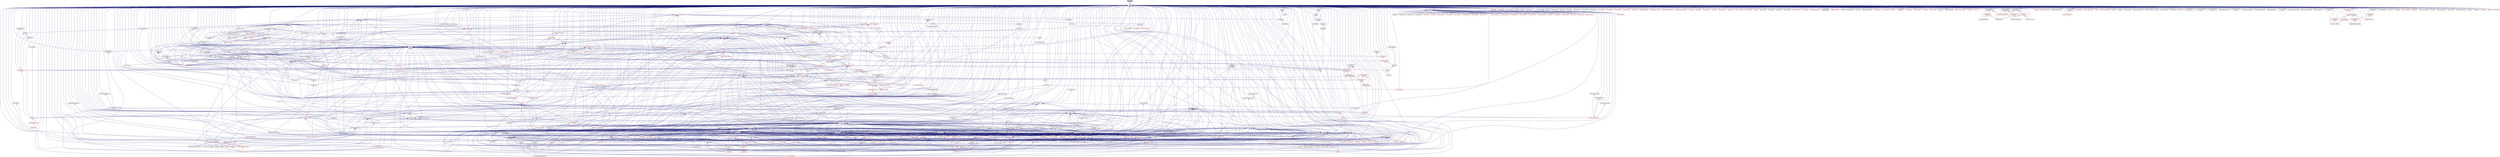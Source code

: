 digraph "version.hpp"
{
  edge [fontname="Helvetica",fontsize="10",labelfontname="Helvetica",labelfontsize="10"];
  node [fontname="Helvetica",fontsize="10",shape=record];
  Node15 [label="version.hpp",height=0.2,width=0.4,color="black", fillcolor="grey75", style="filled", fontcolor="black"];
  Node15 -> Node16 [dir="back",color="midnightblue",fontsize="10",style="solid",fontname="Helvetica"];
  Node16 [label="config.hpp",height=0.2,width=0.4,color="red", fillcolor="white", style="filled",URL="$d8/dfd/config_8hpp.html"];
  Node16 -> Node17 [dir="back",color="midnightblue",fontsize="10",style="solid",fontname="Helvetica"];
  Node17 [label="widget.cpp",height=0.2,width=0.4,color="black", fillcolor="white", style="filled",URL="$da/d15/widget_8cpp.html"];
  Node16 -> Node18 [dir="back",color="midnightblue",fontsize="10",style="solid",fontname="Helvetica"];
  Node18 [label="timed_wake.cpp",height=0.2,width=0.4,color="black", fillcolor="white", style="filled",URL="$d8/df9/timed__wake_8cpp.html"];
  Node16 -> Node19 [dir="back",color="midnightblue",fontsize="10",style="solid",fontname="Helvetica"];
  Node19 [label="shared_priority_scheduler.hpp",height=0.2,width=0.4,color="red", fillcolor="white", style="filled",URL="$d0/d84/shared__priority__scheduler_8hpp.html"];
  Node16 -> Node22 [dir="back",color="midnightblue",fontsize="10",style="solid",fontname="Helvetica"];
  Node22 [label="apply.hpp",height=0.2,width=0.4,color="red", fillcolor="white", style="filled",URL="$d7/d4c/apply_8hpp.html"];
  Node22 -> Node17 [dir="back",color="midnightblue",fontsize="10",style="solid",fontname="Helvetica"];
  Node22 -> Node23 [dir="back",color="midnightblue",fontsize="10",style="solid",fontname="Helvetica"];
  Node23 [label="ostream.hpp",height=0.2,width=0.4,color="red", fillcolor="white", style="filled",URL="$d1/d38/ostream_8hpp.html"];
  Node23 -> Node24 [dir="back",color="midnightblue",fontsize="10",style="solid",fontname="Helvetica"];
  Node24 [label="standard_streams.hpp",height=0.2,width=0.4,color="red", fillcolor="white", style="filled",URL="$db/d16/standard__streams_8hpp.html"];
  Node24 -> Node25 [dir="back",color="midnightblue",fontsize="10",style="solid",fontname="Helvetica"];
  Node25 [label="iostreams.hpp",height=0.2,width=0.4,color="red", fillcolor="white", style="filled",URL="$de/d22/iostreams_8hpp.html"];
  Node22 -> Node156 [dir="back",color="midnightblue",fontsize="10",style="solid",fontname="Helvetica"];
  Node156 [label="dataflow.hpp",height=0.2,width=0.4,color="red", fillcolor="white", style="filled",URL="$db/d03/lcos_2dataflow_8hpp.html"];
  Node156 -> Node968 [dir="back",color="midnightblue",fontsize="10",style="solid",fontname="Helvetica"];
  Node968 [label="dataflow.hpp",height=0.2,width=0.4,color="red", fillcolor="white", style="filled",URL="$d8/de2/lcos_2local_2dataflow_8hpp.html"];
  Node968 -> Node969 [dir="back",color="midnightblue",fontsize="10",style="solid",fontname="Helvetica"];
  Node969 [label="scan.hpp",height=0.2,width=0.4,color="black", fillcolor="white", style="filled",URL="$de/dc0/scan_8hpp.html"];
  Node969 -> Node813 [dir="back",color="midnightblue",fontsize="10",style="solid",fontname="Helvetica"];
  Node813 [label="exclusive_scan.hpp",height=0.2,width=0.4,color="red", fillcolor="white", style="filled",URL="$d0/d53/segmented__algorithms_2exclusive__scan_8hpp.html"];
  Node813 -> Node814 [dir="back",color="midnightblue",fontsize="10",style="solid",fontname="Helvetica"];
  Node814 [label="transform_exclusive\l_scan.hpp",height=0.2,width=0.4,color="red", fillcolor="white", style="filled",URL="$d2/dda/segmented__algorithms_2transform__exclusive__scan_8hpp.html"];
  Node969 -> Node827 [dir="back",color="midnightblue",fontsize="10",style="solid",fontname="Helvetica"];
  Node827 [label="inclusive_scan.hpp",height=0.2,width=0.4,color="red", fillcolor="white", style="filled",URL="$d8/de5/segmented__algorithms_2inclusive__scan_8hpp.html"];
  Node827 -> Node826 [dir="back",color="midnightblue",fontsize="10",style="solid",fontname="Helvetica"];
  Node826 [label="transform_inclusive\l_scan.hpp",height=0.2,width=0.4,color="red", fillcolor="white", style="filled",URL="$d7/d20/segmented__algorithms_2transform__inclusive__scan_8hpp.html"];
  Node969 -> Node814 [dir="back",color="midnightblue",fontsize="10",style="solid",fontname="Helvetica"];
  Node969 -> Node826 [dir="back",color="midnightblue",fontsize="10",style="solid",fontname="Helvetica"];
  Node968 -> Node970 [dir="back",color="midnightblue",fontsize="10",style="solid",fontname="Helvetica"];
  Node970 [label="transfer.hpp",height=0.2,width=0.4,color="red", fillcolor="white", style="filled",URL="$da/d37/parallel_2segmented__algorithms_2detail_2transfer_8hpp.html"];
  Node156 -> Node861 [dir="back",color="midnightblue",fontsize="10",style="solid",fontname="Helvetica"];
  Node861 [label="partition.hpp",height=0.2,width=0.4,color="red", fillcolor="white", style="filled",URL="$db/d01/hpx_2parallel_2algorithms_2partition_8hpp.html"];
  Node861 -> Node866 [dir="back",color="midnightblue",fontsize="10",style="solid",fontname="Helvetica"];
  Node866 [label="partition.hpp",height=0.2,width=0.4,color="red", fillcolor="white", style="filled",URL="$d2/d20/hpx_2parallel_2container__algorithms_2partition_8hpp.html"];
  Node156 -> Node976 [dir="back",color="midnightblue",fontsize="10",style="solid",fontname="Helvetica"];
  Node976 [label="performance_counter\l_set.hpp",height=0.2,width=0.4,color="red", fillcolor="white", style="filled",URL="$db/d5c/performance__counter__set_8hpp.html"];
  Node976 -> Node977 [dir="back",color="midnightblue",fontsize="10",style="solid",fontname="Helvetica"];
  Node977 [label="performance_counters.hpp",height=0.2,width=0.4,color="red", fillcolor="white", style="filled",URL="$d6/dac/performance__counters_8hpp.html"];
  Node976 -> Node981 [dir="back",color="midnightblue",fontsize="10",style="solid",fontname="Helvetica"];
  Node981 [label="arithmetics_counter.hpp",height=0.2,width=0.4,color="red", fillcolor="white", style="filled",URL="$d1/d64/arithmetics__counter_8hpp.html"];
  Node976 -> Node984 [dir="back",color="midnightblue",fontsize="10",style="solid",fontname="Helvetica"];
  Node984 [label="arithmetics_counter\l_extended.hpp",height=0.2,width=0.4,color="red", fillcolor="white", style="filled",URL="$d1/d32/arithmetics__counter__extended_8hpp.html"];
  Node22 -> Node991 [dir="back",color="midnightblue",fontsize="10",style="solid",fontname="Helvetica"];
  Node991 [label="parallel_executor.hpp",height=0.2,width=0.4,color="black", fillcolor="white", style="filled",URL="$d8/d39/parallel__executor_8hpp.html"];
  Node991 -> Node992 [dir="back",color="midnightblue",fontsize="10",style="solid",fontname="Helvetica"];
  Node992 [label="execution_policy.hpp",height=0.2,width=0.4,color="red", fillcolor="white", style="filled",URL="$d4/d36/execution__policy_8hpp.html"];
  Node992 -> Node746 [dir="back",color="midnightblue",fontsize="10",style="solid",fontname="Helvetica"];
  Node746 [label="block_allocator.hpp",height=0.2,width=0.4,color="red", fillcolor="white", style="filled",URL="$d9/d7a/block__allocator_8hpp.html"];
  Node992 -> Node993 [dir="back",color="midnightblue",fontsize="10",style="solid",fontname="Helvetica"];
  Node993 [label="parallel_execution\l_policy.hpp",height=0.2,width=0.4,color="red", fillcolor="white", style="filled",URL="$d5/ddf/parallel__execution__policy_8hpp.html"];
  Node992 -> Node793 [dir="back",color="midnightblue",fontsize="10",style="solid",fontname="Helvetica"];
  Node793 [label="adjacent_difference.hpp",height=0.2,width=0.4,color="red", fillcolor="white", style="filled",URL="$d1/d17/adjacent__difference_8hpp.html"];
  Node793 -> Node795 [dir="back",color="midnightblue",fontsize="10",style="solid",fontname="Helvetica"];
  Node795 [label="numeric.hpp",height=0.2,width=0.4,color="red", fillcolor="white", style="filled",URL="$de/dd5/numeric_8hpp.html"];
  Node992 -> Node797 [dir="back",color="midnightblue",fontsize="10",style="solid",fontname="Helvetica"];
  Node797 [label="adjacent_find.hpp",height=0.2,width=0.4,color="red", fillcolor="white", style="filled",URL="$d6/d68/adjacent__find_8hpp.html"];
  Node797 -> Node703 [dir="back",color="midnightblue",fontsize="10",style="solid",fontname="Helvetica"];
  Node703 [label="algorithm.hpp",height=0.2,width=0.4,color="red", fillcolor="white", style="filled",URL="$de/d55/algorithm_8hpp.html"];
  Node703 -> Node713 [dir="back",color="midnightblue",fontsize="10",style="solid",fontname="Helvetica"];
  Node713 [label="segmented_algorithm.hpp",height=0.2,width=0.4,color="black", fillcolor="white", style="filled",URL="$d2/d57/segmented__algorithm_8hpp.html"];
  Node992 -> Node799 [dir="back",color="midnightblue",fontsize="10",style="solid",fontname="Helvetica"];
  Node799 [label="all_any_none.hpp",height=0.2,width=0.4,color="red", fillcolor="white", style="filled",URL="$d8/ddd/all__any__none_8hpp.html"];
  Node799 -> Node703 [dir="back",color="midnightblue",fontsize="10",style="solid",fontname="Helvetica"];
  Node992 -> Node725 [dir="back",color="midnightblue",fontsize="10",style="solid",fontname="Helvetica"];
  Node725 [label="copy.hpp",height=0.2,width=0.4,color="red", fillcolor="white", style="filled",URL="$d3/d90/algorithms_2copy_8hpp.html"];
  Node725 -> Node703 [dir="back",color="midnightblue",fontsize="10",style="solid",fontname="Helvetica"];
  Node725 -> Node717 [dir="back",color="midnightblue",fontsize="10",style="solid",fontname="Helvetica"];
  Node717 [label="reduce_by_key.hpp",height=0.2,width=0.4,color="red", fillcolor="white", style="filled",URL="$d9/d4a/reduce__by__key_8hpp.html"];
  Node725 -> Node728 [dir="back",color="midnightblue",fontsize="10",style="solid",fontname="Helvetica"];
  Node728 [label="remove_copy.hpp",height=0.2,width=0.4,color="red", fillcolor="white", style="filled",URL="$d6/db8/algorithms_2remove__copy_8hpp.html"];
  Node728 -> Node703 [dir="back",color="midnightblue",fontsize="10",style="solid",fontname="Helvetica"];
  Node728 -> Node730 [dir="back",color="midnightblue",fontsize="10",style="solid",fontname="Helvetica"];
  Node730 [label="remove_copy.hpp",height=0.2,width=0.4,color="red", fillcolor="white", style="filled",URL="$d5/d0b/container__algorithms_2remove__copy_8hpp.html"];
  Node725 -> Node731 [dir="back",color="midnightblue",fontsize="10",style="solid",fontname="Helvetica"];
  Node731 [label="reverse.hpp",height=0.2,width=0.4,color="red", fillcolor="white", style="filled",URL="$d2/df8/algorithms_2reverse_8hpp.html"];
  Node731 -> Node703 [dir="back",color="midnightblue",fontsize="10",style="solid",fontname="Helvetica"];
  Node731 -> Node701 [dir="back",color="midnightblue",fontsize="10",style="solid",fontname="Helvetica"];
  Node701 [label="rotate.hpp",height=0.2,width=0.4,color="red", fillcolor="white", style="filled",URL="$da/df0/algorithms_2rotate_8hpp.html"];
  Node701 -> Node703 [dir="back",color="midnightblue",fontsize="10",style="solid",fontname="Helvetica"];
  Node701 -> Node714 [dir="back",color="midnightblue",fontsize="10",style="solid",fontname="Helvetica"];
  Node714 [label="rotate.hpp",height=0.2,width=0.4,color="red", fillcolor="white", style="filled",URL="$da/d1b/container__algorithms_2rotate_8hpp.html"];
  Node731 -> Node733 [dir="back",color="midnightblue",fontsize="10",style="solid",fontname="Helvetica"];
  Node733 [label="reverse.hpp",height=0.2,width=0.4,color="red", fillcolor="white", style="filled",URL="$db/dd1/container__algorithms_2reverse_8hpp.html"];
  Node725 -> Node701 [dir="back",color="midnightblue",fontsize="10",style="solid",fontname="Helvetica"];
  Node725 -> Node734 [dir="back",color="midnightblue",fontsize="10",style="solid",fontname="Helvetica"];
  Node734 [label="set_difference.hpp",height=0.2,width=0.4,color="red", fillcolor="white", style="filled",URL="$d9/d20/set__difference_8hpp.html"];
  Node734 -> Node703 [dir="back",color="midnightblue",fontsize="10",style="solid",fontname="Helvetica"];
  Node725 -> Node736 [dir="back",color="midnightblue",fontsize="10",style="solid",fontname="Helvetica"];
  Node736 [label="set_intersection.hpp",height=0.2,width=0.4,color="red", fillcolor="white", style="filled",URL="$d1/dd5/set__intersection_8hpp.html"];
  Node736 -> Node703 [dir="back",color="midnightblue",fontsize="10",style="solid",fontname="Helvetica"];
  Node725 -> Node737 [dir="back",color="midnightblue",fontsize="10",style="solid",fontname="Helvetica"];
  Node737 [label="set_symmetric_difference.hpp",height=0.2,width=0.4,color="red", fillcolor="white", style="filled",URL="$de/da4/set__symmetric__difference_8hpp.html"];
  Node737 -> Node703 [dir="back",color="midnightblue",fontsize="10",style="solid",fontname="Helvetica"];
  Node725 -> Node738 [dir="back",color="midnightblue",fontsize="10",style="solid",fontname="Helvetica"];
  Node738 [label="set_union.hpp",height=0.2,width=0.4,color="red", fillcolor="white", style="filled",URL="$d9/d1a/set__union_8hpp.html"];
  Node738 -> Node703 [dir="back",color="midnightblue",fontsize="10",style="solid",fontname="Helvetica"];
  Node725 -> Node739 [dir="back",color="midnightblue",fontsize="10",style="solid",fontname="Helvetica"];
  Node739 [label="copy.hpp",height=0.2,width=0.4,color="red", fillcolor="white", style="filled",URL="$dc/de5/container__algorithms_2copy_8hpp.html"];
  Node992 -> Node801 [dir="back",color="midnightblue",fontsize="10",style="solid",fontname="Helvetica"];
  Node801 [label="count.hpp",height=0.2,width=0.4,color="red", fillcolor="white", style="filled",URL="$d7/d8f/algorithms_2count_8hpp.html"];
  Node801 -> Node703 [dir="back",color="midnightblue",fontsize="10",style="solid",fontname="Helvetica"];
  Node801 -> Node805 [dir="back",color="midnightblue",fontsize="10",style="solid",fontname="Helvetica"];
  Node805 [label="count.hpp",height=0.2,width=0.4,color="red", fillcolor="white", style="filled",URL="$d9/dd7/segmented__algorithms_2count_8hpp.html"];
  Node805 -> Node713 [dir="back",color="midnightblue",fontsize="10",style="solid",fontname="Helvetica"];
  Node992 -> Node740 [dir="back",color="midnightblue",fontsize="10",style="solid",fontname="Helvetica"];
  Node740 [label="destroy.hpp",height=0.2,width=0.4,color="red", fillcolor="white", style="filled",URL="$df/dd5/destroy_8hpp.html"];
  Node740 -> Node742 [dir="back",color="midnightblue",fontsize="10",style="solid",fontname="Helvetica"];
  Node742 [label="memory.hpp",height=0.2,width=0.4,color="black", fillcolor="white", style="filled",URL="$d6/d13/parallel_2memory_8hpp.html"];
  Node742 -> Node743 [dir="back",color="midnightblue",fontsize="10",style="solid",fontname="Helvetica"];
  Node743 [label="parallel_memory.hpp",height=0.2,width=0.4,color="black", fillcolor="white", style="filled",URL="$db/dd1/parallel__memory_8hpp.html"];
  Node992 -> Node1003 [dir="back",color="midnightblue",fontsize="10",style="solid",fontname="Helvetica"];
  Node1003 [label="dispatch.hpp",height=0.2,width=0.4,color="black", fillcolor="white", style="filled",URL="$dd/dd9/algorithms_2detail_2dispatch_8hpp.html"];
  Node1003 -> Node793 [dir="back",color="midnightblue",fontsize="10",style="solid",fontname="Helvetica"];
  Node1003 -> Node797 [dir="back",color="midnightblue",fontsize="10",style="solid",fontname="Helvetica"];
  Node1003 -> Node799 [dir="back",color="midnightblue",fontsize="10",style="solid",fontname="Helvetica"];
  Node1003 -> Node725 [dir="back",color="midnightblue",fontsize="10",style="solid",fontname="Helvetica"];
  Node1003 -> Node801 [dir="back",color="midnightblue",fontsize="10",style="solid",fontname="Helvetica"];
  Node1003 -> Node740 [dir="back",color="midnightblue",fontsize="10",style="solid",fontname="Helvetica"];
  Node1003 -> Node806 [dir="back",color="midnightblue",fontsize="10",style="solid",fontname="Helvetica"];
  Node806 [label="equal.hpp",height=0.2,width=0.4,color="red", fillcolor="white", style="filled",URL="$dc/d0a/equal_8hpp.html"];
  Node806 -> Node703 [dir="back",color="midnightblue",fontsize="10",style="solid",fontname="Helvetica"];
  Node1003 -> Node808 [dir="back",color="midnightblue",fontsize="10",style="solid",fontname="Helvetica"];
  Node808 [label="exclusive_scan.hpp",height=0.2,width=0.4,color="red", fillcolor="white", style="filled",URL="$d8/d31/algorithms_2exclusive__scan_8hpp.html"];
  Node808 -> Node795 [dir="back",color="midnightblue",fontsize="10",style="solid",fontname="Helvetica"];
  Node808 -> Node813 [dir="back",color="midnightblue",fontsize="10",style="solid",fontname="Helvetica"];
  Node1003 -> Node756 [dir="back",color="midnightblue",fontsize="10",style="solid",fontname="Helvetica"];
  Node756 [label="fill.hpp",height=0.2,width=0.4,color="red", fillcolor="white", style="filled",URL="$d2/d63/algorithms_2fill_8hpp.html"];
  Node756 -> Node703 [dir="back",color="midnightblue",fontsize="10",style="solid",fontname="Helvetica"];
  Node1003 -> Node817 [dir="back",color="midnightblue",fontsize="10",style="solid",fontname="Helvetica"];
  Node817 [label="find.hpp",height=0.2,width=0.4,color="red", fillcolor="white", style="filled",URL="$d5/dc1/algorithms_2find_8hpp.html"];
  Node817 -> Node703 [dir="back",color="midnightblue",fontsize="10",style="solid",fontname="Helvetica"];
  Node817 -> Node819 [dir="back",color="midnightblue",fontsize="10",style="solid",fontname="Helvetica"];
  Node819 [label="find.hpp",height=0.2,width=0.4,color="red", fillcolor="white", style="filled",URL="$d4/d1f/segmented__algorithms_2find_8hpp.html"];
  Node1003 -> Node745 [dir="back",color="midnightblue",fontsize="10",style="solid",fontname="Helvetica"];
  Node745 [label="for_each.hpp",height=0.2,width=0.4,color="red", fillcolor="white", style="filled",URL="$d8/d62/algorithms_2for__each_8hpp.html"];
  Node745 -> Node746 [dir="back",color="midnightblue",fontsize="10",style="solid",fontname="Helvetica"];
  Node745 -> Node703 [dir="back",color="midnightblue",fontsize="10",style="solid",fontname="Helvetica"];
  Node745 -> Node756 [dir="back",color="midnightblue",fontsize="10",style="solid",fontname="Helvetica"];
  Node745 -> Node760 [dir="back",color="midnightblue",fontsize="10",style="solid",fontname="Helvetica"];
  Node760 [label="generate.hpp",height=0.2,width=0.4,color="red", fillcolor="white", style="filled",URL="$d5/da9/algorithms_2generate_8hpp.html"];
  Node760 -> Node703 [dir="back",color="midnightblue",fontsize="10",style="solid",fontname="Helvetica"];
  Node760 -> Node762 [dir="back",color="midnightblue",fontsize="10",style="solid",fontname="Helvetica"];
  Node762 [label="generate.hpp",height=0.2,width=0.4,color="red", fillcolor="white", style="filled",URL="$d4/d84/container__algorithms_2generate_8hpp.html"];
  Node760 -> Node763 [dir="back",color="midnightblue",fontsize="10",style="solid",fontname="Helvetica"];
  Node763 [label="generate.hpp",height=0.2,width=0.4,color="red", fillcolor="white", style="filled",URL="$d2/d5d/segmented__algorithms_2generate_8hpp.html"];
  Node763 -> Node713 [dir="back",color="midnightblue",fontsize="10",style="solid",fontname="Helvetica"];
  Node745 -> Node764 [dir="back",color="midnightblue",fontsize="10",style="solid",fontname="Helvetica"];
  Node764 [label="lexicographical_compare.hpp",height=0.2,width=0.4,color="red", fillcolor="white", style="filled",URL="$d5/ddd/lexicographical__compare_8hpp.html"];
  Node764 -> Node703 [dir="back",color="midnightblue",fontsize="10",style="solid",fontname="Helvetica"];
  Node745 -> Node717 [dir="back",color="midnightblue",fontsize="10",style="solid",fontname="Helvetica"];
  Node745 -> Node766 [dir="back",color="midnightblue",fontsize="10",style="solid",fontname="Helvetica"];
  Node766 [label="replace.hpp",height=0.2,width=0.4,color="red", fillcolor="white", style="filled",URL="$d6/db6/algorithms_2replace_8hpp.html"];
  Node766 -> Node703 [dir="back",color="midnightblue",fontsize="10",style="solid",fontname="Helvetica"];
  Node766 -> Node768 [dir="back",color="midnightblue",fontsize="10",style="solid",fontname="Helvetica"];
  Node768 [label="replace.hpp",height=0.2,width=0.4,color="red", fillcolor="white", style="filled",URL="$d7/d55/container__algorithms_2replace_8hpp.html"];
  Node745 -> Node731 [dir="back",color="midnightblue",fontsize="10",style="solid",fontname="Helvetica"];
  Node745 -> Node769 [dir="back",color="midnightblue",fontsize="10",style="solid",fontname="Helvetica"];
  Node769 [label="search.hpp",height=0.2,width=0.4,color="red", fillcolor="white", style="filled",URL="$d7/d6f/search_8hpp.html"];
  Node769 -> Node703 [dir="back",color="midnightblue",fontsize="10",style="solid",fontname="Helvetica"];
  Node745 -> Node771 [dir="back",color="midnightblue",fontsize="10",style="solid",fontname="Helvetica"];
  Node771 [label="swap_ranges.hpp",height=0.2,width=0.4,color="red", fillcolor="white", style="filled",URL="$df/d24/swap__ranges_8hpp.html"];
  Node771 -> Node703 [dir="back",color="midnightblue",fontsize="10",style="solid",fontname="Helvetica"];
  Node745 -> Node773 [dir="back",color="midnightblue",fontsize="10",style="solid",fontname="Helvetica"];
  Node773 [label="for_each.hpp",height=0.2,width=0.4,color="red", fillcolor="white", style="filled",URL="$d8/d9a/container__algorithms_2for__each_8hpp.html"];
  Node745 -> Node774 [dir="back",color="midnightblue",fontsize="10",style="solid",fontname="Helvetica"];
  Node774 [label="for_each.hpp",height=0.2,width=0.4,color="red", fillcolor="white", style="filled",URL="$de/daa/segmented__algorithms_2for__each_8hpp.html"];
  Node774 -> Node713 [dir="back",color="midnightblue",fontsize="10",style="solid",fontname="Helvetica"];
  Node774 -> Node775 [dir="back",color="midnightblue",fontsize="10",style="solid",fontname="Helvetica"];
  Node775 [label="fill.hpp",height=0.2,width=0.4,color="red", fillcolor="white", style="filled",URL="$de/d82/segmented__algorithms_2fill_8hpp.html"];
  Node745 -> Node776 [dir="back",color="midnightblue",fontsize="10",style="solid",fontname="Helvetica"];
  Node776 [label="numa_allocator.hpp",height=0.2,width=0.4,color="red", fillcolor="white", style="filled",URL="$d7/df0/numa__allocator_8hpp.html"];
  Node1003 -> Node820 [dir="back",color="midnightblue",fontsize="10",style="solid",fontname="Helvetica"];
  Node820 [label="for_loop.hpp",height=0.2,width=0.4,color="red", fillcolor="white", style="filled",URL="$de/dee/for__loop_8hpp.html"];
  Node820 -> Node703 [dir="back",color="midnightblue",fontsize="10",style="solid",fontname="Helvetica"];
  Node1003 -> Node760 [dir="back",color="midnightblue",fontsize="10",style="solid",fontname="Helvetica"];
  Node1003 -> Node822 [dir="back",color="midnightblue",fontsize="10",style="solid",fontname="Helvetica"];
  Node822 [label="includes.hpp",height=0.2,width=0.4,color="red", fillcolor="white", style="filled",URL="$d5/d6e/includes_8hpp.html"];
  Node822 -> Node703 [dir="back",color="midnightblue",fontsize="10",style="solid",fontname="Helvetica"];
  Node1003 -> Node823 [dir="back",color="midnightblue",fontsize="10",style="solid",fontname="Helvetica"];
  Node823 [label="inclusive_scan.hpp",height=0.2,width=0.4,color="red", fillcolor="white", style="filled",URL="$da/dbf/algorithms_2inclusive__scan_8hpp.html"];
  Node823 -> Node808 [dir="back",color="midnightblue",fontsize="10",style="solid",fontname="Helvetica"];
  Node823 -> Node717 [dir="back",color="midnightblue",fontsize="10",style="solid",fontname="Helvetica"];
  Node823 -> Node824 [dir="back",color="midnightblue",fontsize="10",style="solid",fontname="Helvetica"];
  Node824 [label="transform_inclusive\l_scan.hpp",height=0.2,width=0.4,color="red", fillcolor="white", style="filled",URL="$d2/dc9/algorithms_2transform__inclusive__scan_8hpp.html"];
  Node824 -> Node825 [dir="back",color="midnightblue",fontsize="10",style="solid",fontname="Helvetica"];
  Node825 [label="transform_exclusive\l_scan.hpp",height=0.2,width=0.4,color="red", fillcolor="white", style="filled",URL="$d6/d4e/algorithms_2transform__exclusive__scan_8hpp.html"];
  Node825 -> Node795 [dir="back",color="midnightblue",fontsize="10",style="solid",fontname="Helvetica"];
  Node825 -> Node814 [dir="back",color="midnightblue",fontsize="10",style="solid",fontname="Helvetica"];
  Node824 -> Node795 [dir="back",color="midnightblue",fontsize="10",style="solid",fontname="Helvetica"];
  Node824 -> Node826 [dir="back",color="midnightblue",fontsize="10",style="solid",fontname="Helvetica"];
  Node823 -> Node795 [dir="back",color="midnightblue",fontsize="10",style="solid",fontname="Helvetica"];
  Node823 -> Node827 [dir="back",color="midnightblue",fontsize="10",style="solid",fontname="Helvetica"];
  Node1003 -> Node828 [dir="back",color="midnightblue",fontsize="10",style="solid",fontname="Helvetica"];
  Node828 [label="is_heap.hpp",height=0.2,width=0.4,color="red", fillcolor="white", style="filled",URL="$df/d5d/algorithms_2is__heap_8hpp.html"];
  Node828 -> Node831 [dir="back",color="midnightblue",fontsize="10",style="solid",fontname="Helvetica"];
  Node831 [label="is_heap.hpp",height=0.2,width=0.4,color="red", fillcolor="white", style="filled",URL="$d1/d17/container__algorithms_2is__heap_8hpp.html"];
  Node1003 -> Node832 [dir="back",color="midnightblue",fontsize="10",style="solid",fontname="Helvetica"];
  Node832 [label="is_partitioned.hpp",height=0.2,width=0.4,color="red", fillcolor="white", style="filled",URL="$d8/dcf/is__partitioned_8hpp.html"];
  Node832 -> Node703 [dir="back",color="midnightblue",fontsize="10",style="solid",fontname="Helvetica"];
  Node1003 -> Node834 [dir="back",color="midnightblue",fontsize="10",style="solid",fontname="Helvetica"];
  Node834 [label="is_sorted.hpp",height=0.2,width=0.4,color="red", fillcolor="white", style="filled",URL="$d7/d12/is__sorted_8hpp.html"];
  Node834 -> Node703 [dir="back",color="midnightblue",fontsize="10",style="solid",fontname="Helvetica"];
  Node1003 -> Node764 [dir="back",color="midnightblue",fontsize="10",style="solid",fontname="Helvetica"];
  Node1003 -> Node972 [dir="back",color="midnightblue",fontsize="10",style="solid",fontname="Helvetica"];
  Node972 [label="merge.hpp",height=0.2,width=0.4,color="red", fillcolor="white", style="filled",URL="$d6/dc7/algorithms_2merge_8hpp.html"];
  Node972 -> Node975 [dir="back",color="midnightblue",fontsize="10",style="solid",fontname="Helvetica"];
  Node975 [label="merge.hpp",height=0.2,width=0.4,color="red", fillcolor="white", style="filled",URL="$d1/d93/container__algorithms_2merge_8hpp.html"];
  Node1003 -> Node836 [dir="back",color="midnightblue",fontsize="10",style="solid",fontname="Helvetica"];
  Node836 [label="minmax.hpp",height=0.2,width=0.4,color="red", fillcolor="white", style="filled",URL="$d0/d81/algorithms_2minmax_8hpp.html"];
  Node836 -> Node703 [dir="back",color="midnightblue",fontsize="10",style="solid",fontname="Helvetica"];
  Node836 -> Node838 [dir="back",color="midnightblue",fontsize="10",style="solid",fontname="Helvetica"];
  Node838 [label="minmax.hpp",height=0.2,width=0.4,color="red", fillcolor="white", style="filled",URL="$d6/de7/container__algorithms_2minmax_8hpp.html"];
  Node836 -> Node839 [dir="back",color="midnightblue",fontsize="10",style="solid",fontname="Helvetica"];
  Node839 [label="minmax.hpp",height=0.2,width=0.4,color="red", fillcolor="white", style="filled",URL="$db/d7e/segmented__algorithms_2minmax_8hpp.html"];
  Node839 -> Node713 [dir="back",color="midnightblue",fontsize="10",style="solid",fontname="Helvetica"];
  Node1003 -> Node840 [dir="back",color="midnightblue",fontsize="10",style="solid",fontname="Helvetica"];
  Node840 [label="mismatch.hpp",height=0.2,width=0.4,color="red", fillcolor="white", style="filled",URL="$d8/d5c/mismatch_8hpp.html"];
  Node840 -> Node703 [dir="back",color="midnightblue",fontsize="10",style="solid",fontname="Helvetica"];
  Node840 -> Node764 [dir="back",color="midnightblue",fontsize="10",style="solid",fontname="Helvetica"];
  Node1003 -> Node777 [dir="back",color="midnightblue",fontsize="10",style="solid",fontname="Helvetica"];
  Node777 [label="move.hpp",height=0.2,width=0.4,color="red", fillcolor="white", style="filled",URL="$d4/d71/move_8hpp.html"];
  Node777 -> Node703 [dir="back",color="midnightblue",fontsize="10",style="solid",fontname="Helvetica"];
  Node1003 -> Node861 [dir="back",color="midnightblue",fontsize="10",style="solid",fontname="Helvetica"];
  Node1003 -> Node842 [dir="back",color="midnightblue",fontsize="10",style="solid",fontname="Helvetica"];
  Node842 [label="reduce.hpp",height=0.2,width=0.4,color="red", fillcolor="white", style="filled",URL="$d1/da8/parallel_2algorithms_2reduce_8hpp.html"];
  Node842 -> Node795 [dir="back",color="midnightblue",fontsize="10",style="solid",fontname="Helvetica"];
  Node842 -> Node843 [dir="back",color="midnightblue",fontsize="10",style="solid",fontname="Helvetica"];
  Node843 [label="reduce.hpp",height=0.2,width=0.4,color="red", fillcolor="white", style="filled",URL="$d8/d1a/parallel_2segmented__algorithms_2reduce_8hpp.html"];
  Node1003 -> Node728 [dir="back",color="midnightblue",fontsize="10",style="solid",fontname="Helvetica"];
  Node1003 -> Node766 [dir="back",color="midnightblue",fontsize="10",style="solid",fontname="Helvetica"];
  Node1003 -> Node731 [dir="back",color="midnightblue",fontsize="10",style="solid",fontname="Helvetica"];
  Node1003 -> Node701 [dir="back",color="midnightblue",fontsize="10",style="solid",fontname="Helvetica"];
  Node1003 -> Node769 [dir="back",color="midnightblue",fontsize="10",style="solid",fontname="Helvetica"];
  Node1003 -> Node734 [dir="back",color="midnightblue",fontsize="10",style="solid",fontname="Helvetica"];
  Node1003 -> Node736 [dir="back",color="midnightblue",fontsize="10",style="solid",fontname="Helvetica"];
  Node1003 -> Node737 [dir="back",color="midnightblue",fontsize="10",style="solid",fontname="Helvetica"];
  Node1003 -> Node738 [dir="back",color="midnightblue",fontsize="10",style="solid",fontname="Helvetica"];
  Node1003 -> Node715 [dir="back",color="midnightblue",fontsize="10",style="solid",fontname="Helvetica"];
  Node715 [label="sort.hpp",height=0.2,width=0.4,color="red", fillcolor="white", style="filled",URL="$d3/d10/algorithms_2sort_8hpp.html"];
  Node715 -> Node703 [dir="back",color="midnightblue",fontsize="10",style="solid",fontname="Helvetica"];
  Node715 -> Node717 [dir="back",color="midnightblue",fontsize="10",style="solid",fontname="Helvetica"];
  Node715 -> Node720 [dir="back",color="midnightblue",fontsize="10",style="solid",fontname="Helvetica"];
  Node720 [label="sort_by_key.hpp",height=0.2,width=0.4,color="red", fillcolor="white", style="filled",URL="$d2/da1/sort__by__key_8hpp.html"];
  Node715 -> Node721 [dir="back",color="midnightblue",fontsize="10",style="solid",fontname="Helvetica"];
  Node721 [label="sort.hpp",height=0.2,width=0.4,color="red", fillcolor="white", style="filled",URL="$d0/db2/container__algorithms_2sort_8hpp.html"];
  Node1003 -> Node771 [dir="back",color="midnightblue",fontsize="10",style="solid",fontname="Helvetica"];
  Node1003 -> Node779 [dir="back",color="midnightblue",fontsize="10",style="solid",fontname="Helvetica"];
  Node779 [label="transform.hpp",height=0.2,width=0.4,color="red", fillcolor="white", style="filled",URL="$d4/d47/algorithms_2transform_8hpp.html"];
  Node779 -> Node786 [dir="back",color="midnightblue",fontsize="10",style="solid",fontname="Helvetica"];
  Node786 [label="transform.hpp",height=0.2,width=0.4,color="red", fillcolor="white", style="filled",URL="$da/dcb/container__algorithms_2transform_8hpp.html"];
  Node779 -> Node787 [dir="back",color="midnightblue",fontsize="10",style="solid",fontname="Helvetica"];
  Node787 [label="transform.hpp",height=0.2,width=0.4,color="red", fillcolor="white", style="filled",URL="$d8/d80/segmented__algorithms_2transform_8hpp.html"];
  Node1003 -> Node825 [dir="back",color="midnightblue",fontsize="10",style="solid",fontname="Helvetica"];
  Node1003 -> Node824 [dir="back",color="midnightblue",fontsize="10",style="solid",fontname="Helvetica"];
  Node1003 -> Node844 [dir="back",color="midnightblue",fontsize="10",style="solid",fontname="Helvetica"];
  Node844 [label="transform_reduce.hpp",height=0.2,width=0.4,color="red", fillcolor="white", style="filled",URL="$d1/da3/algorithms_2transform__reduce_8hpp.html"];
  Node844 -> Node795 [dir="back",color="midnightblue",fontsize="10",style="solid",fontname="Helvetica"];
  Node844 -> Node847 [dir="back",color="midnightblue",fontsize="10",style="solid",fontname="Helvetica"];
  Node847 [label="transform_reduce.hpp",height=0.2,width=0.4,color="red", fillcolor="white", style="filled",URL="$d5/da7/segmented__algorithms_2transform__reduce_8hpp.html"];
  Node847 -> Node713 [dir="back",color="midnightblue",fontsize="10",style="solid",fontname="Helvetica"];
  Node1003 -> Node848 [dir="back",color="midnightblue",fontsize="10",style="solid",fontname="Helvetica"];
  Node848 [label="transform_reduce_binary.hpp",height=0.2,width=0.4,color="red", fillcolor="white", style="filled",URL="$d9/d0f/transform__reduce__binary_8hpp.html"];
  Node848 -> Node795 [dir="back",color="midnightblue",fontsize="10",style="solid",fontname="Helvetica"];
  Node1003 -> Node850 [dir="back",color="midnightblue",fontsize="10",style="solid",fontname="Helvetica"];
  Node850 [label="uninitialized_copy.hpp",height=0.2,width=0.4,color="red", fillcolor="white", style="filled",URL="$dd/d85/uninitialized__copy_8hpp.html"];
  Node850 -> Node742 [dir="back",color="midnightblue",fontsize="10",style="solid",fontname="Helvetica"];
  Node1003 -> Node852 [dir="back",color="midnightblue",fontsize="10",style="solid",fontname="Helvetica"];
  Node852 [label="uninitialized_default\l_construct.hpp",height=0.2,width=0.4,color="red", fillcolor="white", style="filled",URL="$db/d72/uninitialized__default__construct_8hpp.html"];
  Node852 -> Node742 [dir="back",color="midnightblue",fontsize="10",style="solid",fontname="Helvetica"];
  Node1003 -> Node854 [dir="back",color="midnightblue",fontsize="10",style="solid",fontname="Helvetica"];
  Node854 [label="uninitialized_fill.hpp",height=0.2,width=0.4,color="red", fillcolor="white", style="filled",URL="$dc/d5a/uninitialized__fill_8hpp.html"];
  Node854 -> Node742 [dir="back",color="midnightblue",fontsize="10",style="solid",fontname="Helvetica"];
  Node1003 -> Node856 [dir="back",color="midnightblue",fontsize="10",style="solid",fontname="Helvetica"];
  Node856 [label="uninitialized_move.hpp",height=0.2,width=0.4,color="red", fillcolor="white", style="filled",URL="$d5/d93/uninitialized__move_8hpp.html"];
  Node856 -> Node742 [dir="back",color="midnightblue",fontsize="10",style="solid",fontname="Helvetica"];
  Node1003 -> Node858 [dir="back",color="midnightblue",fontsize="10",style="solid",fontname="Helvetica"];
  Node858 [label="uninitialized_value\l_construct.hpp",height=0.2,width=0.4,color="red", fillcolor="white", style="filled",URL="$d5/dcf/uninitialized__value__construct_8hpp.html"];
  Node858 -> Node742 [dir="back",color="midnightblue",fontsize="10",style="solid",fontname="Helvetica"];
  Node1003 -> Node788 [dir="back",color="midnightblue",fontsize="10",style="solid",fontname="Helvetica"];
  Node788 [label="unique.hpp",height=0.2,width=0.4,color="red", fillcolor="white", style="filled",URL="$d8/d56/algorithms_2unique_8hpp.html"];
  Node788 -> Node791 [dir="back",color="midnightblue",fontsize="10",style="solid",fontname="Helvetica"];
  Node791 [label="unique.hpp",height=0.2,width=0.4,color="red", fillcolor="white", style="filled",URL="$dd/da8/container__algorithms_2unique_8hpp.html"];
  Node1003 -> Node805 [dir="back",color="midnightblue",fontsize="10",style="solid",fontname="Helvetica"];
  Node1003 -> Node1004 [dir="back",color="midnightblue",fontsize="10",style="solid",fontname="Helvetica"];
  Node1004 [label="dispatch.hpp",height=0.2,width=0.4,color="black", fillcolor="white", style="filled",URL="$d6/dc5/segmented__algorithms_2detail_2dispatch_8hpp.html"];
  Node1004 -> Node805 [dir="back",color="midnightblue",fontsize="10",style="solid",fontname="Helvetica"];
  Node1004 -> Node1005 [dir="back",color="midnightblue",fontsize="10",style="solid",fontname="Helvetica"];
  Node1005 [label="reduce.hpp",height=0.2,width=0.4,color="black", fillcolor="white", style="filled",URL="$d9/d26/parallel_2segmented__algorithms_2detail_2reduce_8hpp.html"];
  Node1005 -> Node843 [dir="back",color="midnightblue",fontsize="10",style="solid",fontname="Helvetica"];
  Node1005 -> Node847 [dir="back",color="midnightblue",fontsize="10",style="solid",fontname="Helvetica"];
  Node1004 -> Node969 [dir="back",color="midnightblue",fontsize="10",style="solid",fontname="Helvetica"];
  Node1004 -> Node970 [dir="back",color="midnightblue",fontsize="10",style="solid",fontname="Helvetica"];
  Node1004 -> Node813 [dir="back",color="midnightblue",fontsize="10",style="solid",fontname="Helvetica"];
  Node1004 -> Node819 [dir="back",color="midnightblue",fontsize="10",style="solid",fontname="Helvetica"];
  Node1004 -> Node774 [dir="back",color="midnightblue",fontsize="10",style="solid",fontname="Helvetica"];
  Node1004 -> Node763 [dir="back",color="midnightblue",fontsize="10",style="solid",fontname="Helvetica"];
  Node1004 -> Node827 [dir="back",color="midnightblue",fontsize="10",style="solid",fontname="Helvetica"];
  Node1004 -> Node839 [dir="back",color="midnightblue",fontsize="10",style="solid",fontname="Helvetica"];
  Node1004 -> Node843 [dir="back",color="midnightblue",fontsize="10",style="solid",fontname="Helvetica"];
  Node1004 -> Node787 [dir="back",color="midnightblue",fontsize="10",style="solid",fontname="Helvetica"];
  Node1004 -> Node814 [dir="back",color="midnightblue",fontsize="10",style="solid",fontname="Helvetica"];
  Node1004 -> Node826 [dir="back",color="midnightblue",fontsize="10",style="solid",fontname="Helvetica"];
  Node1004 -> Node847 [dir="back",color="midnightblue",fontsize="10",style="solid",fontname="Helvetica"];
  Node1003 -> Node1005 [dir="back",color="midnightblue",fontsize="10",style="solid",fontname="Helvetica"];
  Node1003 -> Node969 [dir="back",color="midnightblue",fontsize="10",style="solid",fontname="Helvetica"];
  Node1003 -> Node970 [dir="back",color="midnightblue",fontsize="10",style="solid",fontname="Helvetica"];
  Node1003 -> Node813 [dir="back",color="midnightblue",fontsize="10",style="solid",fontname="Helvetica"];
  Node1003 -> Node775 [dir="back",color="midnightblue",fontsize="10",style="solid",fontname="Helvetica"];
  Node1003 -> Node819 [dir="back",color="midnightblue",fontsize="10",style="solid",fontname="Helvetica"];
  Node1003 -> Node774 [dir="back",color="midnightblue",fontsize="10",style="solid",fontname="Helvetica"];
  Node1003 -> Node763 [dir="back",color="midnightblue",fontsize="10",style="solid",fontname="Helvetica"];
  Node1003 -> Node827 [dir="back",color="midnightblue",fontsize="10",style="solid",fontname="Helvetica"];
  Node1003 -> Node839 [dir="back",color="midnightblue",fontsize="10",style="solid",fontname="Helvetica"];
  Node1003 -> Node843 [dir="back",color="midnightblue",fontsize="10",style="solid",fontname="Helvetica"];
  Node1003 -> Node787 [dir="back",color="midnightblue",fontsize="10",style="solid",fontname="Helvetica"];
  Node1003 -> Node814 [dir="back",color="midnightblue",fontsize="10",style="solid",fontname="Helvetica"];
  Node1003 -> Node826 [dir="back",color="midnightblue",fontsize="10",style="solid",fontname="Helvetica"];
  Node1003 -> Node847 [dir="back",color="midnightblue",fontsize="10",style="solid",fontname="Helvetica"];
  Node992 -> Node744 [dir="back",color="midnightblue",fontsize="10",style="solid",fontname="Helvetica"];
  Node744 [label="set_operation.hpp",height=0.2,width=0.4,color="black", fillcolor="white", style="filled",URL="$dc/d52/set__operation_8hpp.html"];
  Node744 -> Node734 [dir="back",color="midnightblue",fontsize="10",style="solid",fontname="Helvetica"];
  Node744 -> Node736 [dir="back",color="midnightblue",fontsize="10",style="solid",fontname="Helvetica"];
  Node744 -> Node737 [dir="back",color="midnightblue",fontsize="10",style="solid",fontname="Helvetica"];
  Node744 -> Node738 [dir="back",color="midnightblue",fontsize="10",style="solid",fontname="Helvetica"];
  Node992 -> Node806 [dir="back",color="midnightblue",fontsize="10",style="solid",fontname="Helvetica"];
  Node992 -> Node808 [dir="back",color="midnightblue",fontsize="10",style="solid",fontname="Helvetica"];
  Node992 -> Node756 [dir="back",color="midnightblue",fontsize="10",style="solid",fontname="Helvetica"];
  Node992 -> Node817 [dir="back",color="midnightblue",fontsize="10",style="solid",fontname="Helvetica"];
  Node992 -> Node745 [dir="back",color="midnightblue",fontsize="10",style="solid",fontname="Helvetica"];
  Node992 -> Node820 [dir="back",color="midnightblue",fontsize="10",style="solid",fontname="Helvetica"];
  Node992 -> Node760 [dir="back",color="midnightblue",fontsize="10",style="solid",fontname="Helvetica"];
  Node992 -> Node822 [dir="back",color="midnightblue",fontsize="10",style="solid",fontname="Helvetica"];
  Node992 -> Node823 [dir="back",color="midnightblue",fontsize="10",style="solid",fontname="Helvetica"];
  Node992 -> Node828 [dir="back",color="midnightblue",fontsize="10",style="solid",fontname="Helvetica"];
  Node992 -> Node832 [dir="back",color="midnightblue",fontsize="10",style="solid",fontname="Helvetica"];
  Node992 -> Node834 [dir="back",color="midnightblue",fontsize="10",style="solid",fontname="Helvetica"];
  Node992 -> Node764 [dir="back",color="midnightblue",fontsize="10",style="solid",fontname="Helvetica"];
  Node992 -> Node972 [dir="back",color="midnightblue",fontsize="10",style="solid",fontname="Helvetica"];
  Node992 -> Node836 [dir="back",color="midnightblue",fontsize="10",style="solid",fontname="Helvetica"];
  Node992 -> Node840 [dir="back",color="midnightblue",fontsize="10",style="solid",fontname="Helvetica"];
  Node992 -> Node777 [dir="back",color="midnightblue",fontsize="10",style="solid",fontname="Helvetica"];
  Node992 -> Node861 [dir="back",color="midnightblue",fontsize="10",style="solid",fontname="Helvetica"];
  Node992 -> Node842 [dir="back",color="midnightblue",fontsize="10",style="solid",fontname="Helvetica"];
  Node992 -> Node728 [dir="back",color="midnightblue",fontsize="10",style="solid",fontname="Helvetica"];
  Node992 -> Node766 [dir="back",color="midnightblue",fontsize="10",style="solid",fontname="Helvetica"];
  Node992 -> Node731 [dir="back",color="midnightblue",fontsize="10",style="solid",fontname="Helvetica"];
  Node992 -> Node701 [dir="back",color="midnightblue",fontsize="10",style="solid",fontname="Helvetica"];
  Node992 -> Node769 [dir="back",color="midnightblue",fontsize="10",style="solid",fontname="Helvetica"];
  Node992 -> Node734 [dir="back",color="midnightblue",fontsize="10",style="solid",fontname="Helvetica"];
  Node992 -> Node736 [dir="back",color="midnightblue",fontsize="10",style="solid",fontname="Helvetica"];
  Node992 -> Node737 [dir="back",color="midnightblue",fontsize="10",style="solid",fontname="Helvetica"];
  Node992 -> Node738 [dir="back",color="midnightblue",fontsize="10",style="solid",fontname="Helvetica"];
  Node992 -> Node715 [dir="back",color="midnightblue",fontsize="10",style="solid",fontname="Helvetica"];
  Node992 -> Node771 [dir="back",color="midnightblue",fontsize="10",style="solid",fontname="Helvetica"];
  Node992 -> Node779 [dir="back",color="midnightblue",fontsize="10",style="solid",fontname="Helvetica"];
  Node992 -> Node825 [dir="back",color="midnightblue",fontsize="10",style="solid",fontname="Helvetica"];
  Node992 -> Node824 [dir="back",color="midnightblue",fontsize="10",style="solid",fontname="Helvetica"];
  Node992 -> Node844 [dir="back",color="midnightblue",fontsize="10",style="solid",fontname="Helvetica"];
  Node992 -> Node848 [dir="back",color="midnightblue",fontsize="10",style="solid",fontname="Helvetica"];
  Node992 -> Node850 [dir="back",color="midnightblue",fontsize="10",style="solid",fontname="Helvetica"];
  Node992 -> Node852 [dir="back",color="midnightblue",fontsize="10",style="solid",fontname="Helvetica"];
  Node992 -> Node854 [dir="back",color="midnightblue",fontsize="10",style="solid",fontname="Helvetica"];
  Node992 -> Node856 [dir="back",color="midnightblue",fontsize="10",style="solid",fontname="Helvetica"];
  Node992 -> Node858 [dir="back",color="midnightblue",fontsize="10",style="solid",fontname="Helvetica"];
  Node992 -> Node788 [dir="back",color="midnightblue",fontsize="10",style="solid",fontname="Helvetica"];
  Node992 -> Node1006 [dir="back",color="midnightblue",fontsize="10",style="solid",fontname="Helvetica"];
  Node1006 [label="timed_executors.hpp",height=0.2,width=0.4,color="black", fillcolor="white", style="filled",URL="$da/d91/timed__executors_8hpp.html"];
  Node1006 -> Node1007 [dir="back",color="midnightblue",fontsize="10",style="solid",fontname="Helvetica"];
  Node1007 [label="timed_execution.hpp",height=0.2,width=0.4,color="red", fillcolor="white", style="filled",URL="$da/dc1/timed__execution_8hpp.html"];
  Node1007 -> Node1011 [dir="back",color="midnightblue",fontsize="10",style="solid",fontname="Helvetica"];
  Node1011 [label="thread_timed_execution.hpp",height=0.2,width=0.4,color="red", fillcolor="white", style="filled",URL="$dd/dd0/thread__timed__execution_8hpp.html"];
  Node1011 -> Node1012 [dir="back",color="midnightblue",fontsize="10",style="solid",fontname="Helvetica"];
  Node1012 [label="default_executor.hpp",height=0.2,width=0.4,color="black", fillcolor="white", style="filled",URL="$dc/df1/parallel_2executors_2default__executor_8hpp.html"];
  Node1012 -> Node1013 [dir="back",color="midnightblue",fontsize="10",style="solid",fontname="Helvetica"];
  Node1013 [label="executors.hpp",height=0.2,width=0.4,color="red", fillcolor="white", style="filled",URL="$d6/d4e/parallel_2executors_8hpp.html"];
  Node1011 -> Node1015 [dir="back",color="midnightblue",fontsize="10",style="solid",fontname="Helvetica"];
  Node1015 [label="this_thread_executors.hpp",height=0.2,width=0.4,color="red", fillcolor="white", style="filled",URL="$da/d68/parallel_2executors_2this__thread__executors_8hpp.html"];
  Node1015 -> Node1013 [dir="back",color="midnightblue",fontsize="10",style="solid",fontname="Helvetica"];
  Node1011 -> Node1016 [dir="back",color="midnightblue",fontsize="10",style="solid",fontname="Helvetica"];
  Node1016 [label="thread_pool_attached\l_executors.hpp",height=0.2,width=0.4,color="red", fillcolor="white", style="filled",URL="$d8/d41/parallel_2executors_2thread__pool__attached__executors_8hpp.html"];
  Node1016 -> Node1017 [dir="back",color="midnightblue",fontsize="10",style="solid",fontname="Helvetica"];
  Node1017 [label="block_executor.hpp",height=0.2,width=0.4,color="red", fillcolor="white", style="filled",URL="$dc/d6f/block__executor_8hpp.html"];
  Node1017 -> Node746 [dir="back",color="midnightblue",fontsize="10",style="solid",fontname="Helvetica"];
  Node1016 -> Node1013 [dir="back",color="midnightblue",fontsize="10",style="solid",fontname="Helvetica"];
  Node1011 -> Node1018 [dir="back",color="midnightblue",fontsize="10",style="solid",fontname="Helvetica"];
  Node1018 [label="thread_pool_executors.hpp",height=0.2,width=0.4,color="red", fillcolor="white", style="filled",URL="$d7/dc4/parallel_2executors_2thread__pool__executors_8hpp.html"];
  Node1018 -> Node1013 [dir="back",color="midnightblue",fontsize="10",style="solid",fontname="Helvetica"];
  Node1011 -> Node1019 [dir="back",color="midnightblue",fontsize="10",style="solid",fontname="Helvetica"];
  Node1019 [label="thread_pool_os_executors.hpp",height=0.2,width=0.4,color="red", fillcolor="white", style="filled",URL="$d7/dab/parallel_2executors_2thread__pool__os__executors_8hpp.html"];
  Node1019 -> Node1013 [dir="back",color="midnightblue",fontsize="10",style="solid",fontname="Helvetica"];
  Node1011 -> Node1006 [dir="back",color="midnightblue",fontsize="10",style="solid",fontname="Helvetica"];
  Node1007 -> Node1006 [dir="back",color="midnightblue",fontsize="10",style="solid",fontname="Helvetica"];
  Node1006 -> Node1020 [dir="back",color="midnightblue",fontsize="10",style="solid",fontname="Helvetica"];
  Node1020 [label="timed_execution_fwd.hpp",height=0.2,width=0.4,color="black", fillcolor="white", style="filled",URL="$df/d4e/timed__execution__fwd_8hpp.html"];
  Node1020 -> Node1007 [dir="back",color="midnightblue",fontsize="10",style="solid",fontname="Helvetica"];
  Node1006 -> Node1013 [dir="back",color="midnightblue",fontsize="10",style="solid",fontname="Helvetica"];
  Node992 -> Node805 [dir="back",color="midnightblue",fontsize="10",style="solid",fontname="Helvetica"];
  Node992 -> Node1004 [dir="back",color="midnightblue",fontsize="10",style="solid",fontname="Helvetica"];
  Node992 -> Node1005 [dir="back",color="midnightblue",fontsize="10",style="solid",fontname="Helvetica"];
  Node992 -> Node969 [dir="back",color="midnightblue",fontsize="10",style="solid",fontname="Helvetica"];
  Node992 -> Node970 [dir="back",color="midnightblue",fontsize="10",style="solid",fontname="Helvetica"];
  Node992 -> Node813 [dir="back",color="midnightblue",fontsize="10",style="solid",fontname="Helvetica"];
  Node992 -> Node775 [dir="back",color="midnightblue",fontsize="10",style="solid",fontname="Helvetica"];
  Node992 -> Node819 [dir="back",color="midnightblue",fontsize="10",style="solid",fontname="Helvetica"];
  Node992 -> Node774 [dir="back",color="midnightblue",fontsize="10",style="solid",fontname="Helvetica"];
  Node992 -> Node763 [dir="back",color="midnightblue",fontsize="10",style="solid",fontname="Helvetica"];
  Node992 -> Node827 [dir="back",color="midnightblue",fontsize="10",style="solid",fontname="Helvetica"];
  Node992 -> Node839 [dir="back",color="midnightblue",fontsize="10",style="solid",fontname="Helvetica"];
  Node992 -> Node843 [dir="back",color="midnightblue",fontsize="10",style="solid",fontname="Helvetica"];
  Node992 -> Node787 [dir="back",color="midnightblue",fontsize="10",style="solid",fontname="Helvetica"];
  Node992 -> Node814 [dir="back",color="midnightblue",fontsize="10",style="solid",fontname="Helvetica"];
  Node992 -> Node826 [dir="back",color="midnightblue",fontsize="10",style="solid",fontname="Helvetica"];
  Node992 -> Node847 [dir="back",color="midnightblue",fontsize="10",style="solid",fontname="Helvetica"];
  Node992 -> Node722 [dir="back",color="midnightblue",fontsize="10",style="solid",fontname="Helvetica"];
  Node722 [label="task_block.hpp",height=0.2,width=0.4,color="black", fillcolor="white", style="filled",URL="$de/db7/task__block_8hpp.html"];
  Node722 -> Node723 [dir="back",color="midnightblue",fontsize="10",style="solid",fontname="Helvetica"];
  Node723 [label="parallel_task_block.hpp",height=0.2,width=0.4,color="red", fillcolor="white", style="filled",URL="$d4/d99/parallel__task__block_8hpp.html"];
  Node992 -> Node1021 [dir="back",color="midnightblue",fontsize="10",style="solid",fontname="Helvetica"];
  Node1021 [label="handle_local_exceptions.hpp",height=0.2,width=0.4,color="black", fillcolor="white", style="filled",URL="$dc/df9/handle__local__exceptions_8hpp.html"];
  Node1021 -> Node972 [dir="back",color="midnightblue",fontsize="10",style="solid",fontname="Helvetica"];
  Node1021 -> Node861 [dir="back",color="midnightblue",fontsize="10",style="solid",fontname="Helvetica"];
  Node1021 -> Node715 [dir="back",color="midnightblue",fontsize="10",style="solid",fontname="Helvetica"];
  Node1021 -> Node724 [dir="back",color="midnightblue",fontsize="10",style="solid",fontname="Helvetica"];
  Node724 [label="foreach_partitioner.hpp",height=0.2,width=0.4,color="black", fillcolor="white", style="filled",URL="$de/deb/foreach__partitioner_8hpp.html"];
  Node724 -> Node725 [dir="back",color="midnightblue",fontsize="10",style="solid",fontname="Helvetica"];
  Node724 -> Node740 [dir="back",color="midnightblue",fontsize="10",style="solid",fontname="Helvetica"];
  Node724 -> Node744 [dir="back",color="midnightblue",fontsize="10",style="solid",fontname="Helvetica"];
  Node724 -> Node745 [dir="back",color="midnightblue",fontsize="10",style="solid",fontname="Helvetica"];
  Node724 -> Node777 [dir="back",color="midnightblue",fontsize="10",style="solid",fontname="Helvetica"];
  Node724 -> Node779 [dir="back",color="midnightblue",fontsize="10",style="solid",fontname="Helvetica"];
  Node724 -> Node788 [dir="back",color="midnightblue",fontsize="10",style="solid",fontname="Helvetica"];
  Node1021 -> Node792 [dir="back",color="midnightblue",fontsize="10",style="solid",fontname="Helvetica"];
  Node792 [label="partitioner.hpp",height=0.2,width=0.4,color="black", fillcolor="white", style="filled",URL="$d6/d03/parallel_2util_2partitioner_8hpp.html"];
  Node792 -> Node793 [dir="back",color="midnightblue",fontsize="10",style="solid",fontname="Helvetica"];
  Node792 -> Node797 [dir="back",color="midnightblue",fontsize="10",style="solid",fontname="Helvetica"];
  Node792 -> Node799 [dir="back",color="midnightblue",fontsize="10",style="solid",fontname="Helvetica"];
  Node792 -> Node801 [dir="back",color="midnightblue",fontsize="10",style="solid",fontname="Helvetica"];
  Node792 -> Node744 [dir="back",color="midnightblue",fontsize="10",style="solid",fontname="Helvetica"];
  Node792 -> Node806 [dir="back",color="midnightblue",fontsize="10",style="solid",fontname="Helvetica"];
  Node792 -> Node808 [dir="back",color="midnightblue",fontsize="10",style="solid",fontname="Helvetica"];
  Node792 -> Node817 [dir="back",color="midnightblue",fontsize="10",style="solid",fontname="Helvetica"];
  Node792 -> Node820 [dir="back",color="midnightblue",fontsize="10",style="solid",fontname="Helvetica"];
  Node792 -> Node822 [dir="back",color="midnightblue",fontsize="10",style="solid",fontname="Helvetica"];
  Node792 -> Node823 [dir="back",color="midnightblue",fontsize="10",style="solid",fontname="Helvetica"];
  Node792 -> Node828 [dir="back",color="midnightblue",fontsize="10",style="solid",fontname="Helvetica"];
  Node792 -> Node832 [dir="back",color="midnightblue",fontsize="10",style="solid",fontname="Helvetica"];
  Node792 -> Node834 [dir="back",color="midnightblue",fontsize="10",style="solid",fontname="Helvetica"];
  Node792 -> Node764 [dir="back",color="midnightblue",fontsize="10",style="solid",fontname="Helvetica"];
  Node792 -> Node836 [dir="back",color="midnightblue",fontsize="10",style="solid",fontname="Helvetica"];
  Node792 -> Node840 [dir="back",color="midnightblue",fontsize="10",style="solid",fontname="Helvetica"];
  Node792 -> Node842 [dir="back",color="midnightblue",fontsize="10",style="solid",fontname="Helvetica"];
  Node792 -> Node769 [dir="back",color="midnightblue",fontsize="10",style="solid",fontname="Helvetica"];
  Node792 -> Node825 [dir="back",color="midnightblue",fontsize="10",style="solid",fontname="Helvetica"];
  Node792 -> Node824 [dir="back",color="midnightblue",fontsize="10",style="solid",fontname="Helvetica"];
  Node792 -> Node844 [dir="back",color="midnightblue",fontsize="10",style="solid",fontname="Helvetica"];
  Node792 -> Node848 [dir="back",color="midnightblue",fontsize="10",style="solid",fontname="Helvetica"];
  Node1021 -> Node849 [dir="back",color="midnightblue",fontsize="10",style="solid",fontname="Helvetica"];
  Node849 [label="partitioner_with_cleanup.hpp",height=0.2,width=0.4,color="black", fillcolor="white", style="filled",URL="$d5/ded/partitioner__with__cleanup_8hpp.html"];
  Node849 -> Node746 [dir="back",color="midnightblue",fontsize="10",style="solid",fontname="Helvetica"];
  Node849 -> Node850 [dir="back",color="midnightblue",fontsize="10",style="solid",fontname="Helvetica"];
  Node849 -> Node852 [dir="back",color="midnightblue",fontsize="10",style="solid",fontname="Helvetica"];
  Node849 -> Node854 [dir="back",color="midnightblue",fontsize="10",style="solid",fontname="Helvetica"];
  Node849 -> Node856 [dir="back",color="midnightblue",fontsize="10",style="solid",fontname="Helvetica"];
  Node849 -> Node858 [dir="back",color="midnightblue",fontsize="10",style="solid",fontname="Helvetica"];
  Node1021 -> Node860 [dir="back",color="midnightblue",fontsize="10",style="solid",fontname="Helvetica"];
  Node860 [label="scan_partitioner.hpp",height=0.2,width=0.4,color="black", fillcolor="white", style="filled",URL="$dd/d59/scan__partitioner_8hpp.html"];
  Node860 -> Node725 [dir="back",color="midnightblue",fontsize="10",style="solid",fontname="Helvetica"];
  Node860 -> Node808 [dir="back",color="midnightblue",fontsize="10",style="solid",fontname="Helvetica"];
  Node860 -> Node823 [dir="back",color="midnightblue",fontsize="10",style="solid",fontname="Helvetica"];
  Node860 -> Node861 [dir="back",color="midnightblue",fontsize="10",style="solid",fontname="Helvetica"];
  Node860 -> Node825 [dir="back",color="midnightblue",fontsize="10",style="solid",fontname="Helvetica"];
  Node860 -> Node824 [dir="back",color="midnightblue",fontsize="10",style="solid",fontname="Helvetica"];
  Node860 -> Node788 [dir="back",color="midnightblue",fontsize="10",style="solid",fontname="Helvetica"];
  Node992 -> Node1022 [dir="back",color="midnightblue",fontsize="10",style="solid",fontname="Helvetica"];
  Node1022 [label="handle_remote_exceptions.hpp",height=0.2,width=0.4,color="black", fillcolor="white", style="filled",URL="$d2/d13/handle__remote__exceptions_8hpp.html"];
  Node1022 -> Node805 [dir="back",color="midnightblue",fontsize="10",style="solid",fontname="Helvetica"];
  Node1022 -> Node1004 [dir="back",color="midnightblue",fontsize="10",style="solid",fontname="Helvetica"];
  Node1022 -> Node970 [dir="back",color="midnightblue",fontsize="10",style="solid",fontname="Helvetica"];
  Node1022 -> Node819 [dir="back",color="midnightblue",fontsize="10",style="solid",fontname="Helvetica"];
  Node1022 -> Node774 [dir="back",color="midnightblue",fontsize="10",style="solid",fontname="Helvetica"];
  Node1022 -> Node763 [dir="back",color="midnightblue",fontsize="10",style="solid",fontname="Helvetica"];
  Node1022 -> Node839 [dir="back",color="midnightblue",fontsize="10",style="solid",fontname="Helvetica"];
  Node1022 -> Node843 [dir="back",color="midnightblue",fontsize="10",style="solid",fontname="Helvetica"];
  Node1022 -> Node787 [dir="back",color="midnightblue",fontsize="10",style="solid",fontname="Helvetica"];
  Node1022 -> Node847 [dir="back",color="midnightblue",fontsize="10",style="solid",fontname="Helvetica"];
  Node992 -> Node724 [dir="back",color="midnightblue",fontsize="10",style="solid",fontname="Helvetica"];
  Node992 -> Node776 [dir="back",color="midnightblue",fontsize="10",style="solid",fontname="Helvetica"];
  Node992 -> Node792 [dir="back",color="midnightblue",fontsize="10",style="solid",fontname="Helvetica"];
  Node992 -> Node849 [dir="back",color="midnightblue",fontsize="10",style="solid",fontname="Helvetica"];
  Node992 -> Node860 [dir="back",color="midnightblue",fontsize="10",style="solid",fontname="Helvetica"];
  Node991 -> Node1006 [dir="back",color="midnightblue",fontsize="10",style="solid",fontname="Helvetica"];
  Node991 -> Node1013 [dir="back",color="midnightblue",fontsize="10",style="solid",fontname="Helvetica"];
  Node22 -> Node1023 [dir="back",color="midnightblue",fontsize="10",style="solid",fontname="Helvetica"];
  Node1023 [label="sequenced_executor.hpp",height=0.2,width=0.4,color="black", fillcolor="white", style="filled",URL="$d2/dea/sequenced__executor_8hpp.html"];
  Node1023 -> Node992 [dir="back",color="midnightblue",fontsize="10",style="solid",fontname="Helvetica"];
  Node1023 -> Node1006 [dir="back",color="midnightblue",fontsize="10",style="solid",fontname="Helvetica"];
  Node1023 -> Node1013 [dir="back",color="midnightblue",fontsize="10",style="solid",fontname="Helvetica"];
  Node22 -> Node1024 [dir="back",color="midnightblue",fontsize="10",style="solid",fontname="Helvetica"];
  Node1024 [label="thread_execution.hpp",height=0.2,width=0.4,color="red", fillcolor="white", style="filled",URL="$da/d8f/thread__execution_8hpp.html"];
  Node1024 -> Node1012 [dir="back",color="midnightblue",fontsize="10",style="solid",fontname="Helvetica"];
  Node1024 -> Node1025 [dir="back",color="midnightblue",fontsize="10",style="solid",fontname="Helvetica"];
  Node1025 [label="service_executors.hpp",height=0.2,width=0.4,color="red", fillcolor="white", style="filled",URL="$db/d5e/parallel_2executors_2service__executors_8hpp.html"];
  Node1025 -> Node1013 [dir="back",color="midnightblue",fontsize="10",style="solid",fontname="Helvetica"];
  Node1024 -> Node1015 [dir="back",color="midnightblue",fontsize="10",style="solid",fontname="Helvetica"];
  Node1024 -> Node1016 [dir="back",color="midnightblue",fontsize="10",style="solid",fontname="Helvetica"];
  Node1024 -> Node1018 [dir="back",color="midnightblue",fontsize="10",style="solid",fontname="Helvetica"];
  Node1024 -> Node1019 [dir="back",color="midnightblue",fontsize="10",style="solid",fontname="Helvetica"];
  Node16 -> Node1047 [dir="back",color="midnightblue",fontsize="10",style="solid",fontname="Helvetica"];
  Node1047 [label="async.hpp",height=0.2,width=0.4,color="red", fillcolor="white", style="filled",URL="$d5/d2c/async_8hpp.html"];
  Node1047 -> Node22 [dir="back",color="midnightblue",fontsize="10",style="solid",fontname="Helvetica"];
  Node1047 -> Node937 [dir="back",color="midnightblue",fontsize="10",style="solid",fontname="Helvetica"];
  Node937 [label="partitioned_vector\l_impl.hpp",height=0.2,width=0.4,color="red", fillcolor="white", style="filled",URL="$d0/db1/partitioned__vector__impl_8hpp.html"];
  Node1047 -> Node23 [dir="back",color="midnightblue",fontsize="10",style="solid",fontname="Helvetica"];
  Node1047 -> Node1048 [dir="back",color="midnightblue",fontsize="10",style="solid",fontname="Helvetica"];
  Node1048 [label="child.hpp",height=0.2,width=0.4,color="red", fillcolor="white", style="filled",URL="$d5/dcf/child_8hpp.html"];
  Node1048 -> Node957 [dir="back",color="midnightblue",fontsize="10",style="solid",fontname="Helvetica"];
  Node957 [label="process.hpp",height=0.2,width=0.4,color="red", fillcolor="white", style="filled",URL="$da/dac/components_2process_2process_8hpp.html"];
  Node1047 -> Node828 [dir="back",color="midnightblue",fontsize="10",style="solid",fontname="Helvetica"];
  Node1047 -> Node861 [dir="back",color="midnightblue",fontsize="10",style="solid",fontname="Helvetica"];
  Node1047 -> Node991 [dir="back",color="midnightblue",fontsize="10",style="solid",fontname="Helvetica"];
  Node1047 -> Node1023 [dir="back",color="midnightblue",fontsize="10",style="solid",fontname="Helvetica"];
  Node1047 -> Node1024 [dir="back",color="midnightblue",fontsize="10",style="solid",fontname="Helvetica"];
  Node1047 -> Node722 [dir="back",color="midnightblue",fontsize="10",style="solid",fontname="Helvetica"];
  Node1047 -> Node1021 [dir="back",color="midnightblue",fontsize="10",style="solid",fontname="Helvetica"];
  Node16 -> Node1088 [dir="back",color="midnightblue",fontsize="10",style="solid",fontname="Helvetica"];
  Node1088 [label="barrier.hpp",height=0.2,width=0.4,color="red", fillcolor="white", style="filled",URL="$d9/d33/compat_2barrier_8hpp.html"];
  Node16 -> Node1157 [dir="back",color="midnightblue",fontsize="10",style="solid",fontname="Helvetica"];
  Node1157 [label="condition_variable.hpp",height=0.2,width=0.4,color="red", fillcolor="white", style="filled",URL="$d7/d96/compat_2condition__variable_8hpp.html"];
  Node1157 -> Node1088 [dir="back",color="midnightblue",fontsize="10",style="solid",fontname="Helvetica"];
  Node1157 -> Node1132 [dir="back",color="midnightblue",fontsize="10",style="solid",fontname="Helvetica"];
  Node1132 [label="big_boot_barrier.hpp",height=0.2,width=0.4,color="red", fillcolor="white", style="filled",URL="$d4/d0b/big__boot__barrier_8hpp.html"];
  Node16 -> Node1160 [dir="back",color="midnightblue",fontsize="10",style="solid",fontname="Helvetica"];
  Node1160 [label="mutex.hpp",height=0.2,width=0.4,color="red", fillcolor="white", style="filled",URL="$db/d3c/compat_2mutex_8hpp.html"];
  Node1160 -> Node19 [dir="back",color="midnightblue",fontsize="10",style="solid",fontname="Helvetica"];
  Node1160 -> Node1088 [dir="back",color="midnightblue",fontsize="10",style="solid",fontname="Helvetica"];
  Node1160 -> Node1161 [dir="back",color="midnightblue",fontsize="10",style="solid",fontname="Helvetica"];
  Node1161 [label="hpx_fwd.hpp",height=0.2,width=0.4,color="black", fillcolor="white", style="filled",URL="$d5/d46/hpx__fwd_8hpp.html"];
  Node1160 -> Node1132 [dir="back",color="midnightblue",fontsize="10",style="solid",fontname="Helvetica"];
  Node16 -> Node1562 [dir="back",color="midnightblue",fontsize="10",style="solid",fontname="Helvetica"];
  Node1562 [label="thread.hpp",height=0.2,width=0.4,color="red", fillcolor="white", style="filled",URL="$d3/dd1/compat_2thread_8hpp.html"];
  Node16 -> Node944 [dir="back",color="midnightblue",fontsize="10",style="solid",fontname="Helvetica"];
  Node944 [label="component_storage.hpp",height=0.2,width=0.4,color="red", fillcolor="white", style="filled",URL="$d0/dd6/components_2component__storage_2component__storage_8hpp.html"];
  Node944 -> Node945 [dir="back",color="midnightblue",fontsize="10",style="solid",fontname="Helvetica"];
  Node945 [label="migrate_to_storage.hpp",height=0.2,width=0.4,color="red", fillcolor="white", style="filled",URL="$da/d18/migrate__to__storage_8hpp.html"];
  Node16 -> Node949 [dir="back",color="midnightblue",fontsize="10",style="solid",fontname="Helvetica"];
  Node949 [label="migrate_from_storage.hpp",height=0.2,width=0.4,color="red", fillcolor="white", style="filled",URL="$db/d0f/migrate__from__storage_8hpp.html"];
  Node16 -> Node945 [dir="back",color="midnightblue",fontsize="10",style="solid",fontname="Helvetica"];
  Node16 -> Node943 [dir="back",color="midnightblue",fontsize="10",style="solid",fontname="Helvetica"];
  Node943 [label="component_storage.hpp",height=0.2,width=0.4,color="red", fillcolor="white", style="filled",URL="$d6/d36/components_2component__storage_2server_2component__storage_8hpp.html"];
  Node943 -> Node944 [dir="back",color="midnightblue",fontsize="10",style="solid",fontname="Helvetica"];
  Node943 -> Node948 [dir="back",color="midnightblue",fontsize="10",style="solid",fontname="Helvetica"];
  Node948 [label="migrate_from_storage.hpp",height=0.2,width=0.4,color="black", fillcolor="white", style="filled",URL="$d3/d9f/server_2migrate__from__storage_8hpp.html"];
  Node948 -> Node949 [dir="back",color="midnightblue",fontsize="10",style="solid",fontname="Helvetica"];
  Node943 -> Node950 [dir="back",color="midnightblue",fontsize="10",style="solid",fontname="Helvetica"];
  Node950 [label="migrate_to_storage.hpp",height=0.2,width=0.4,color="red", fillcolor="white", style="filled",URL="$d4/d4c/server_2migrate__to__storage_8hpp.html"];
  Node950 -> Node945 [dir="back",color="midnightblue",fontsize="10",style="solid",fontname="Helvetica"];
  Node16 -> Node948 [dir="back",color="midnightblue",fontsize="10",style="solid",fontname="Helvetica"];
  Node16 -> Node950 [dir="back",color="midnightblue",fontsize="10",style="solid",fontname="Helvetica"];
  Node16 -> Node917 [dir="back",color="midnightblue",fontsize="10",style="solid",fontname="Helvetica"];
  Node917 [label="container_distribution\l_policy.hpp",height=0.2,width=0.4,color="red", fillcolor="white", style="filled",URL="$dd/d5c/container__distribution__policy_8hpp.html"];
  Node917 -> Node918 [dir="back",color="midnightblue",fontsize="10",style="solid",fontname="Helvetica"];
  Node918 [label="partitioned_vector\l_decl.hpp",height=0.2,width=0.4,color="red", fillcolor="white", style="filled",URL="$d2/d77/partitioned__vector__decl_8hpp.html"];
  Node918 -> Node935 [dir="back",color="midnightblue",fontsize="10",style="solid",fontname="Helvetica"];
  Node935 [label="partitioned_vector\l_component_impl.hpp",height=0.2,width=0.4,color="red", fillcolor="white", style="filled",URL="$d1/d79/partitioned__vector__component__impl_8hpp.html"];
  Node935 -> Node937 [dir="back",color="midnightblue",fontsize="10",style="solid",fontname="Helvetica"];
  Node918 -> Node937 [dir="back",color="midnightblue",fontsize="10",style="solid",fontname="Helvetica"];
  Node917 -> Node937 [dir="back",color="midnightblue",fontsize="10",style="solid",fontname="Helvetica"];
  Node917 -> Node942 [dir="back",color="midnightblue",fontsize="10",style="solid",fontname="Helvetica"];
  Node942 [label="unordered_map.hpp",height=0.2,width=0.4,color="red", fillcolor="white", style="filled",URL="$d9/ddf/hpx_2components_2containers_2unordered_2unordered__map_8hpp.html"];
  Node942 -> Node943 [dir="back",color="midnightblue",fontsize="10",style="solid",fontname="Helvetica"];
  Node16 -> Node1305 [dir="back",color="midnightblue",fontsize="10",style="solid",fontname="Helvetica"];
  Node1305 [label="partitioned_vector\l_component_decl.hpp",height=0.2,width=0.4,color="red", fillcolor="white", style="filled",URL="$dd/d10/partitioned__vector__component__decl_8hpp.html"];
  Node1305 -> Node918 [dir="back",color="midnightblue",fontsize="10",style="solid",fontname="Helvetica"];
  Node1305 -> Node1306 [dir="back",color="midnightblue",fontsize="10",style="solid",fontname="Helvetica"];
  Node1306 [label="partitioned_vector\l_segmented_iterator.hpp",height=0.2,width=0.4,color="red", fillcolor="white", style="filled",URL="$dc/dea/partitioned__vector__segmented__iterator_8hpp.html"];
  Node1306 -> Node918 [dir="back",color="midnightblue",fontsize="10",style="solid",fontname="Helvetica"];
  Node1306 -> Node937 [dir="back",color="midnightblue",fontsize="10",style="solid",fontname="Helvetica"];
  Node16 -> Node935 [dir="back",color="midnightblue",fontsize="10",style="solid",fontname="Helvetica"];
  Node16 -> Node918 [dir="back",color="midnightblue",fontsize="10",style="solid",fontname="Helvetica"];
  Node16 -> Node1588 [dir="back",color="midnightblue",fontsize="10",style="solid",fontname="Helvetica"];
  Node1588 [label="partitioned_vector\l_fwd.hpp",height=0.2,width=0.4,color="black", fillcolor="white", style="filled",URL="$d5/d71/partitioned__vector__fwd_8hpp.html"];
  Node1588 -> Node1305 [dir="back",color="midnightblue",fontsize="10",style="solid",fontname="Helvetica"];
  Node1588 -> Node918 [dir="back",color="midnightblue",fontsize="10",style="solid",fontname="Helvetica"];
  Node1588 -> Node1306 [dir="back",color="midnightblue",fontsize="10",style="solid",fontname="Helvetica"];
  Node16 -> Node937 [dir="back",color="midnightblue",fontsize="10",style="solid",fontname="Helvetica"];
  Node16 -> Node1306 [dir="back",color="midnightblue",fontsize="10",style="solid",fontname="Helvetica"];
  Node16 -> Node1073 [dir="back",color="midnightblue",fontsize="10",style="solid",fontname="Helvetica"];
  Node1073 [label="partition_unordered\l_map_component.hpp",height=0.2,width=0.4,color="red", fillcolor="white", style="filled",URL="$d8/df3/partition__unordered__map__component_8hpp.html"];
  Node1073 -> Node942 [dir="back",color="midnightblue",fontsize="10",style="solid",fontname="Helvetica"];
  Node1073 -> Node1074 [dir="back",color="midnightblue",fontsize="10",style="solid",fontname="Helvetica"];
  Node1074 [label="unordered_map_segmented\l_iterator.hpp",height=0.2,width=0.4,color="black", fillcolor="white", style="filled",URL="$dc/dfd/unordered__map__segmented__iterator_8hpp.html"];
  Node1074 -> Node942 [dir="back",color="midnightblue",fontsize="10",style="solid",fontname="Helvetica"];
  Node16 -> Node942 [dir="back",color="midnightblue",fontsize="10",style="solid",fontname="Helvetica"];
  Node16 -> Node1074 [dir="back",color="midnightblue",fontsize="10",style="solid",fontname="Helvetica"];
  Node16 -> Node1589 [dir="back",color="midnightblue",fontsize="10",style="solid",fontname="Helvetica"];
  Node1589 [label="manipulators.hpp",height=0.2,width=0.4,color="red", fillcolor="white", style="filled",URL="$dc/d97/manipulators_8hpp.html"];
  Node1589 -> Node23 [dir="back",color="midnightblue",fontsize="10",style="solid",fontname="Helvetica"];
  Node16 -> Node23 [dir="back",color="midnightblue",fontsize="10",style="solid",fontname="Helvetica"];
  Node16 -> Node1591 [dir="back",color="midnightblue",fontsize="10",style="solid",fontname="Helvetica"];
  Node1591 [label="buffer.hpp",height=0.2,width=0.4,color="red", fillcolor="white", style="filled",URL="$da/d1d/buffer_8hpp.html"];
  Node1591 -> Node1592 [dir="back",color="midnightblue",fontsize="10",style="solid",fontname="Helvetica"];
  Node1592 [label="order_output.hpp",height=0.2,width=0.4,color="black", fillcolor="white", style="filled",URL="$da/d4f/order__output_8hpp.html"];
  Node1592 -> Node1307 [dir="back",color="midnightblue",fontsize="10",style="solid",fontname="Helvetica"];
  Node1307 [label="output_stream.hpp",height=0.2,width=0.4,color="red", fillcolor="white", style="filled",URL="$d6/db5/output__stream_8hpp.html"];
  Node1307 -> Node23 [dir="back",color="midnightblue",fontsize="10",style="solid",fontname="Helvetica"];
  Node1591 -> Node1307 [dir="back",color="midnightblue",fontsize="10",style="solid",fontname="Helvetica"];
  Node16 -> Node1592 [dir="back",color="midnightblue",fontsize="10",style="solid",fontname="Helvetica"];
  Node16 -> Node1307 [dir="back",color="midnightblue",fontsize="10",style="solid",fontname="Helvetica"];
  Node16 -> Node24 [dir="back",color="midnightblue",fontsize="10",style="solid",fontname="Helvetica"];
  Node16 -> Node1593 [dir="back",color="midnightblue",fontsize="10",style="solid",fontname="Helvetica"];
  Node1593 [label="write_functions.hpp",height=0.2,width=0.4,color="black", fillcolor="white", style="filled",URL="$dd/dad/write__functions_8hpp.html"];
  Node1593 -> Node1591 [dir="back",color="midnightblue",fontsize="10",style="solid",fontname="Helvetica"];
  Node1593 -> Node1307 [dir="back",color="midnightblue",fontsize="10",style="solid",fontname="Helvetica"];
  Node16 -> Node1594 [dir="back",color="midnightblue",fontsize="10",style="solid",fontname="Helvetica"];
  Node1594 [label="io_counters.hpp",height=0.2,width=0.4,color="red", fillcolor="white", style="filled",URL="$d1/d5c/io__counters_8hpp.html"];
  Node16 -> Node1595 [dir="back",color="midnightblue",fontsize="10",style="solid",fontname="Helvetica"];
  Node1595 [label="mem_counter.hpp",height=0.2,width=0.4,color="red", fillcolor="white", style="filled",URL="$d7/d9e/mem__counter_8hpp.html"];
  Node16 -> Node1596 [dir="back",color="midnightblue",fontsize="10",style="solid",fontname="Helvetica"];
  Node1596 [label="papi.hpp",height=0.2,width=0.4,color="black", fillcolor="white", style="filled",URL="$db/db6/server_2papi_8hpp.html"];
  Node16 -> Node1597 [dir="back",color="midnightblue",fontsize="10",style="solid",fontname="Helvetica"];
  Node1597 [label="papi.hpp",height=0.2,width=0.4,color="black", fillcolor="white", style="filled",URL="$d6/dd9/util_2papi_8hpp.html"];
  Node16 -> Node1048 [dir="back",color="midnightblue",fontsize="10",style="solid",fontname="Helvetica"];
  Node16 -> Node957 [dir="back",color="midnightblue",fontsize="10",style="solid",fontname="Helvetica"];
  Node16 -> Node1308 [dir="back",color="midnightblue",fontsize="10",style="solid",fontname="Helvetica"];
  Node1308 [label="child.hpp",height=0.2,width=0.4,color="red", fillcolor="white", style="filled",URL="$d7/d44/server_2child_8hpp.html"];
  Node1308 -> Node1048 [dir="back",color="midnightblue",fontsize="10",style="solid",fontname="Helvetica"];
  Node16 -> Node1598 [dir="back",color="midnightblue",fontsize="10",style="solid",fontname="Helvetica"];
  Node1598 [label="child.hpp",height=0.2,width=0.4,color="black", fillcolor="white", style="filled",URL="$da/d90/util_2child_8hpp.html"];
  Node1598 -> Node1308 [dir="back",color="midnightblue",fontsize="10",style="solid",fontname="Helvetica"];
  Node1598 -> Node1599 [dir="back",color="midnightblue",fontsize="10",style="solid",fontname="Helvetica"];
  Node1599 [label="executor.hpp",height=0.2,width=0.4,color="black", fillcolor="white", style="filled",URL="$d8/d63/posix_2executor_8hpp.html"];
  Node1599 -> Node1600 [dir="back",color="midnightblue",fontsize="10",style="solid",fontname="Helvetica"];
  Node1600 [label="executor.hpp",height=0.2,width=0.4,color="black", fillcolor="white", style="filled",URL="$d7/d76/executor_8hpp.html"];
  Node1599 -> Node1601 [dir="back",color="midnightblue",fontsize="10",style="solid",fontname="Helvetica"];
  Node1601 [label="execute.hpp",height=0.2,width=0.4,color="black", fillcolor="white", style="filled",URL="$d8/d0d/posix_2execute_8hpp.html"];
  Node1601 -> Node1602 [dir="back",color="midnightblue",fontsize="10",style="solid",fontname="Helvetica"];
  Node1602 [label="execute.hpp",height=0.2,width=0.4,color="black", fillcolor="white", style="filled",URL="$db/d37/execute_8hpp.html"];
  Node1602 -> Node1308 [dir="back",color="midnightblue",fontsize="10",style="solid",fontname="Helvetica"];
  Node16 -> Node1603 [dir="back",color="midnightblue",fontsize="10",style="solid",fontname="Helvetica"];
  Node1603 [label="create_pipe.hpp",height=0.2,width=0.4,color="black", fillcolor="white", style="filled",URL="$d6/d79/create__pipe_8hpp.html"];
  Node16 -> Node1602 [dir="back",color="midnightblue",fontsize="10",style="solid",fontname="Helvetica"];
  Node16 -> Node1600 [dir="back",color="midnightblue",fontsize="10",style="solid",fontname="Helvetica"];
  Node16 -> Node964 [dir="back",color="midnightblue",fontsize="10",style="solid",fontname="Helvetica"];
  Node964 [label="initializers.hpp",height=0.2,width=0.4,color="red", fillcolor="white", style="filled",URL="$db/d29/initializers_8hpp.html"];
  Node16 -> Node1604 [dir="back",color="midnightblue",fontsize="10",style="solid",fontname="Helvetica"];
  Node1604 [label="pipe.hpp",height=0.2,width=0.4,color="black", fillcolor="white", style="filled",URL="$d5/db7/pipe_8hpp.html"];
  Node16 -> Node1605 [dir="back",color="midnightblue",fontsize="10",style="solid",fontname="Helvetica"];
  Node1605 [label="child.hpp",height=0.2,width=0.4,color="black", fillcolor="white", style="filled",URL="$d6/dd5/util_2posix_2child_8hpp.html"];
  Node1605 -> Node1598 [dir="back",color="midnightblue",fontsize="10",style="solid",fontname="Helvetica"];
  Node1605 -> Node1601 [dir="back",color="midnightblue",fontsize="10",style="solid",fontname="Helvetica"];
  Node16 -> Node1606 [dir="back",color="midnightblue",fontsize="10",style="solid",fontname="Helvetica"];
  Node1606 [label="create_pipe.hpp",height=0.2,width=0.4,color="red", fillcolor="white", style="filled",URL="$d3/d16/posix_2create__pipe_8hpp.html"];
  Node1606 -> Node1603 [dir="back",color="midnightblue",fontsize="10",style="solid",fontname="Helvetica"];
  Node16 -> Node1601 [dir="back",color="midnightblue",fontsize="10",style="solid",fontname="Helvetica"];
  Node16 -> Node1599 [dir="back",color="midnightblue",fontsize="10",style="solid",fontname="Helvetica"];
  Node16 -> Node1608 [dir="back",color="midnightblue",fontsize="10",style="solid",fontname="Helvetica"];
  Node1608 [label="bind_fd.hpp",height=0.2,width=0.4,color="black", fillcolor="white", style="filled",URL="$d2/d5b/bind__fd_8hpp.html"];
  Node16 -> Node1609 [dir="back",color="midnightblue",fontsize="10",style="solid",fontname="Helvetica"];
  Node1609 [label="bind_stderr.hpp",height=0.2,width=0.4,color="black", fillcolor="white", style="filled",URL="$da/ded/posix_2initializers_2bind__stderr_8hpp.html"];
  Node16 -> Node1610 [dir="back",color="midnightblue",fontsize="10",style="solid",fontname="Helvetica"];
  Node1610 [label="bind_stdin.hpp",height=0.2,width=0.4,color="black", fillcolor="white", style="filled",URL="$d3/d63/posix_2initializers_2bind__stdin_8hpp.html"];
  Node16 -> Node1611 [dir="back",color="midnightblue",fontsize="10",style="solid",fontname="Helvetica"];
  Node1611 [label="bind_stdout.hpp",height=0.2,width=0.4,color="black", fillcolor="white", style="filled",URL="$de/d14/posix_2initializers_2bind__stdout_8hpp.html"];
  Node16 -> Node1612 [dir="back",color="midnightblue",fontsize="10",style="solid",fontname="Helvetica"];
  Node1612 [label="close_fd.hpp",height=0.2,width=0.4,color="red", fillcolor="white", style="filled",URL="$de/d90/close__fd_8hpp.html"];
  Node16 -> Node1613 [dir="back",color="midnightblue",fontsize="10",style="solid",fontname="Helvetica"];
  Node1613 [label="close_fds.hpp",height=0.2,width=0.4,color="red", fillcolor="white", style="filled",URL="$d0/d9b/close__fds_8hpp.html"];
  Node16 -> Node1614 [dir="back",color="midnightblue",fontsize="10",style="solid",fontname="Helvetica"];
  Node1614 [label="close_fds_if.hpp",height=0.2,width=0.4,color="red", fillcolor="white", style="filled",URL="$da/dcd/close__fds__if_8hpp.html"];
  Node16 -> Node1615 [dir="back",color="midnightblue",fontsize="10",style="solid",fontname="Helvetica"];
  Node1615 [label="close_stderr.hpp",height=0.2,width=0.4,color="red", fillcolor="white", style="filled",URL="$df/d66/posix_2initializers_2close__stderr_8hpp.html"];
  Node16 -> Node1616 [dir="back",color="midnightblue",fontsize="10",style="solid",fontname="Helvetica"];
  Node1616 [label="close_stdin.hpp",height=0.2,width=0.4,color="red", fillcolor="white", style="filled",URL="$dd/dd4/posix_2initializers_2close__stdin_8hpp.html"];
  Node16 -> Node1617 [dir="back",color="midnightblue",fontsize="10",style="solid",fontname="Helvetica"];
  Node1617 [label="close_stdout.hpp",height=0.2,width=0.4,color="red", fillcolor="white", style="filled",URL="$d8/d14/posix_2initializers_2close__stdout_8hpp.html"];
  Node16 -> Node1618 [dir="back",color="midnightblue",fontsize="10",style="solid",fontname="Helvetica"];
  Node1618 [label="hide_console.hpp",height=0.2,width=0.4,color="red", fillcolor="white", style="filled",URL="$db/d2b/posix_2initializers_2hide__console_8hpp.html"];
  Node16 -> Node1619 [dir="back",color="midnightblue",fontsize="10",style="solid",fontname="Helvetica"];
  Node1619 [label="inherit_env.hpp",height=0.2,width=0.4,color="red", fillcolor="white", style="filled",URL="$d8/dc5/posix_2initializers_2inherit__env_8hpp.html"];
  Node16 -> Node1620 [dir="back",color="midnightblue",fontsize="10",style="solid",fontname="Helvetica"];
  Node1620 [label="initializer_base.hpp",height=0.2,width=0.4,color="black", fillcolor="white", style="filled",URL="$da/d9b/posix_2initializers_2initializer__base_8hpp.html"];
  Node1620 -> Node1608 [dir="back",color="midnightblue",fontsize="10",style="solid",fontname="Helvetica"];
  Node1620 -> Node1609 [dir="back",color="midnightblue",fontsize="10",style="solid",fontname="Helvetica"];
  Node1620 -> Node1610 [dir="back",color="midnightblue",fontsize="10",style="solid",fontname="Helvetica"];
  Node1620 -> Node1611 [dir="back",color="midnightblue",fontsize="10",style="solid",fontname="Helvetica"];
  Node1620 -> Node1612 [dir="back",color="midnightblue",fontsize="10",style="solid",fontname="Helvetica"];
  Node1620 -> Node1613 [dir="back",color="midnightblue",fontsize="10",style="solid",fontname="Helvetica"];
  Node1620 -> Node1614 [dir="back",color="midnightblue",fontsize="10",style="solid",fontname="Helvetica"];
  Node1620 -> Node1615 [dir="back",color="midnightblue",fontsize="10",style="solid",fontname="Helvetica"];
  Node1620 -> Node1616 [dir="back",color="midnightblue",fontsize="10",style="solid",fontname="Helvetica"];
  Node1620 -> Node1617 [dir="back",color="midnightblue",fontsize="10",style="solid",fontname="Helvetica"];
  Node1620 -> Node1618 [dir="back",color="midnightblue",fontsize="10",style="solid",fontname="Helvetica"];
  Node1620 -> Node1619 [dir="back",color="midnightblue",fontsize="10",style="solid",fontname="Helvetica"];
  Node1620 -> Node1621 [dir="back",color="midnightblue",fontsize="10",style="solid",fontname="Helvetica"];
  Node1621 [label="notify_io_service.hpp",height=0.2,width=0.4,color="red", fillcolor="white", style="filled",URL="$da/d62/notify__io__service_8hpp.html"];
  Node1620 -> Node1622 [dir="back",color="midnightblue",fontsize="10",style="solid",fontname="Helvetica"];
  Node1622 [label="on_exec_error.hpp",height=0.2,width=0.4,color="red", fillcolor="white", style="filled",URL="$d9/d35/on__exec__error_8hpp.html"];
  Node1620 -> Node1623 [dir="back",color="midnightblue",fontsize="10",style="solid",fontname="Helvetica"];
  Node1623 [label="on_exec_setup.hpp",height=0.2,width=0.4,color="red", fillcolor="white", style="filled",URL="$d0/d0a/on__exec__setup_8hpp.html"];
  Node1620 -> Node1624 [dir="back",color="midnightblue",fontsize="10",style="solid",fontname="Helvetica"];
  Node1624 [label="on_fork_error.hpp",height=0.2,width=0.4,color="red", fillcolor="white", style="filled",URL="$d4/d4a/on__fork__error_8hpp.html"];
  Node1620 -> Node1625 [dir="back",color="midnightblue",fontsize="10",style="solid",fontname="Helvetica"];
  Node1625 [label="on_fork_setup.hpp",height=0.2,width=0.4,color="red", fillcolor="white", style="filled",URL="$db/db9/on__fork__setup_8hpp.html"];
  Node1620 -> Node1626 [dir="back",color="midnightblue",fontsize="10",style="solid",fontname="Helvetica"];
  Node1626 [label="on_fork_success.hpp",height=0.2,width=0.4,color="red", fillcolor="white", style="filled",URL="$dc/dae/on__fork__success_8hpp.html"];
  Node1620 -> Node1627 [dir="back",color="midnightblue",fontsize="10",style="solid",fontname="Helvetica"];
  Node1627 [label="run_exe.hpp",height=0.2,width=0.4,color="red", fillcolor="white", style="filled",URL="$d0/d72/posix_2initializers_2run__exe_8hpp.html"];
  Node1620 -> Node1628 [dir="back",color="midnightblue",fontsize="10",style="solid",fontname="Helvetica"];
  Node1628 [label="set_args.hpp",height=0.2,width=0.4,color="red", fillcolor="white", style="filled",URL="$df/d8a/posix_2initializers_2set__args_8hpp.html"];
  Node1620 -> Node1403 [dir="back",color="midnightblue",fontsize="10",style="solid",fontname="Helvetica"];
  Node1403 [label="set_cmd_line.hpp",height=0.2,width=0.4,color="red", fillcolor="white", style="filled",URL="$d4/db8/posix_2initializers_2set__cmd__line_8hpp.html"];
  Node1620 -> Node1629 [dir="back",color="midnightblue",fontsize="10",style="solid",fontname="Helvetica"];
  Node1629 [label="set_env.hpp",height=0.2,width=0.4,color="red", fillcolor="white", style="filled",URL="$d4/dd3/posix_2initializers_2set__env_8hpp.html"];
  Node1620 -> Node1630 [dir="back",color="midnightblue",fontsize="10",style="solid",fontname="Helvetica"];
  Node1630 [label="start_in_dir.hpp",height=0.2,width=0.4,color="red", fillcolor="white", style="filled",URL="$d2/dac/posix_2initializers_2start__in__dir_8hpp.html"];
  Node1620 -> Node1631 [dir="back",color="midnightblue",fontsize="10",style="solid",fontname="Helvetica"];
  Node1631 [label="throw_on_error.hpp",height=0.2,width=0.4,color="red", fillcolor="white", style="filled",URL="$d8/d1e/posix_2initializers_2throw__on__error_8hpp.html"];
  Node1620 -> Node962 [dir="back",color="midnightblue",fontsize="10",style="solid",fontname="Helvetica"];
  Node962 [label="wait_on_latch.hpp",height=0.2,width=0.4,color="red", fillcolor="white", style="filled",URL="$d7/dc3/posix_2initializers_2wait__on__latch_8hpp.html"];
  Node16 -> Node1621 [dir="back",color="midnightblue",fontsize="10",style="solid",fontname="Helvetica"];
  Node16 -> Node1622 [dir="back",color="midnightblue",fontsize="10",style="solid",fontname="Helvetica"];
  Node16 -> Node1623 [dir="back",color="midnightblue",fontsize="10",style="solid",fontname="Helvetica"];
  Node16 -> Node1624 [dir="back",color="midnightblue",fontsize="10",style="solid",fontname="Helvetica"];
  Node16 -> Node1625 [dir="back",color="midnightblue",fontsize="10",style="solid",fontname="Helvetica"];
  Node16 -> Node1626 [dir="back",color="midnightblue",fontsize="10",style="solid",fontname="Helvetica"];
  Node16 -> Node1627 [dir="back",color="midnightblue",fontsize="10",style="solid",fontname="Helvetica"];
  Node16 -> Node1628 [dir="back",color="midnightblue",fontsize="10",style="solid",fontname="Helvetica"];
  Node16 -> Node1403 [dir="back",color="midnightblue",fontsize="10",style="solid",fontname="Helvetica"];
  Node16 -> Node1629 [dir="back",color="midnightblue",fontsize="10",style="solid",fontname="Helvetica"];
  Node16 -> Node1630 [dir="back",color="midnightblue",fontsize="10",style="solid",fontname="Helvetica"];
  Node16 -> Node1631 [dir="back",color="midnightblue",fontsize="10",style="solid",fontname="Helvetica"];
  Node16 -> Node962 [dir="back",color="midnightblue",fontsize="10",style="solid",fontname="Helvetica"];
  Node16 -> Node1632 [dir="back",color="midnightblue",fontsize="10",style="solid",fontname="Helvetica"];
  Node1632 [label="pipe.hpp",height=0.2,width=0.4,color="black", fillcolor="white", style="filled",URL="$de/d9e/posix_2pipe_8hpp.html"];
  Node1632 -> Node1604 [dir="back",color="midnightblue",fontsize="10",style="solid",fontname="Helvetica"];
  Node1632 -> Node1606 [dir="back",color="midnightblue",fontsize="10",style="solid",fontname="Helvetica"];
  Node16 -> Node1633 [dir="back",color="midnightblue",fontsize="10",style="solid",fontname="Helvetica"];
  Node1633 [label="search_path.hpp",height=0.2,width=0.4,color="black", fillcolor="white", style="filled",URL="$d5/da6/posix_2search__path_8hpp.html"];
  Node1633 -> Node1634 [dir="back",color="midnightblue",fontsize="10",style="solid",fontname="Helvetica"];
  Node1634 [label="search_path.hpp",height=0.2,width=0.4,color="red", fillcolor="white", style="filled",URL="$d9/dc8/search__path_8hpp.html"];
  Node16 -> Node1636 [dir="back",color="midnightblue",fontsize="10",style="solid",fontname="Helvetica"];
  Node1636 [label="shell_path.hpp",height=0.2,width=0.4,color="black", fillcolor="white", style="filled",URL="$dc/d51/posix_2shell__path_8hpp.html"];
  Node1636 -> Node1637 [dir="back",color="midnightblue",fontsize="10",style="solid",fontname="Helvetica"];
  Node1637 [label="shell_path.hpp",height=0.2,width=0.4,color="red", fillcolor="white", style="filled",URL="$dc/d07/shell__path_8hpp.html"];
  Node16 -> Node1639 [dir="back",color="midnightblue",fontsize="10",style="solid",fontname="Helvetica"];
  Node1639 [label="terminate.hpp",height=0.2,width=0.4,color="black", fillcolor="white", style="filled",URL="$da/d90/posix_2terminate_8hpp.html"];
  Node1639 -> Node1640 [dir="back",color="midnightblue",fontsize="10",style="solid",fontname="Helvetica"];
  Node1640 [label="terminate.hpp",height=0.2,width=0.4,color="red", fillcolor="white", style="filled",URL="$d1/da1/terminate_8hpp.html"];
  Node16 -> Node1641 [dir="back",color="midnightblue",fontsize="10",style="solid",fontname="Helvetica"];
  Node1641 [label="wait_for_exit.hpp",height=0.2,width=0.4,color="red", fillcolor="white", style="filled",URL="$dd/da0/posix_2wait__for__exit_8hpp.html"];
  Node16 -> Node1634 [dir="back",color="midnightblue",fontsize="10",style="solid",fontname="Helvetica"];
  Node16 -> Node1637 [dir="back",color="midnightblue",fontsize="10",style="solid",fontname="Helvetica"];
  Node16 -> Node1640 [dir="back",color="midnightblue",fontsize="10",style="solid",fontname="Helvetica"];
  Node16 -> Node1643 [dir="back",color="midnightblue",fontsize="10",style="solid",fontname="Helvetica"];
  Node1643 [label="child.hpp",height=0.2,width=0.4,color="black", fillcolor="white", style="filled",URL="$d0/d91/util_2windows_2child_8hpp.html"];
  Node16 -> Node1644 [dir="back",color="midnightblue",fontsize="10",style="solid",fontname="Helvetica"];
  Node1644 [label="create_pipe.hpp",height=0.2,width=0.4,color="black", fillcolor="white", style="filled",URL="$dd/d57/windows_2create__pipe_8hpp.html"];
  Node16 -> Node1645 [dir="back",color="midnightblue",fontsize="10",style="solid",fontname="Helvetica"];
  Node1645 [label="execute.hpp",height=0.2,width=0.4,color="black", fillcolor="white", style="filled",URL="$d1/da2/windows_2execute_8hpp.html"];
  Node16 -> Node1646 [dir="back",color="midnightblue",fontsize="10",style="solid",fontname="Helvetica"];
  Node1646 [label="executor.hpp",height=0.2,width=0.4,color="black", fillcolor="white", style="filled",URL="$d2/d9c/windows_2executor_8hpp.html"];
  Node16 -> Node1647 [dir="back",color="midnightblue",fontsize="10",style="solid",fontname="Helvetica"];
  Node1647 [label="bind_stderr.hpp",height=0.2,width=0.4,color="black", fillcolor="white", style="filled",URL="$d3/dff/windows_2initializers_2bind__stderr_8hpp.html"];
  Node16 -> Node1648 [dir="back",color="midnightblue",fontsize="10",style="solid",fontname="Helvetica"];
  Node1648 [label="bind_stdin.hpp",height=0.2,width=0.4,color="black", fillcolor="white", style="filled",URL="$df/deb/windows_2initializers_2bind__stdin_8hpp.html"];
  Node16 -> Node1649 [dir="back",color="midnightblue",fontsize="10",style="solid",fontname="Helvetica"];
  Node1649 [label="bind_stdout.hpp",height=0.2,width=0.4,color="black", fillcolor="white", style="filled",URL="$d9/d9d/windows_2initializers_2bind__stdout_8hpp.html"];
  Node16 -> Node1650 [dir="back",color="midnightblue",fontsize="10",style="solid",fontname="Helvetica"];
  Node1650 [label="close_stderr.hpp",height=0.2,width=0.4,color="red", fillcolor="white", style="filled",URL="$df/da0/windows_2initializers_2close__stderr_8hpp.html"];
  Node16 -> Node1652 [dir="back",color="midnightblue",fontsize="10",style="solid",fontname="Helvetica"];
  Node1652 [label="close_stdin.hpp",height=0.2,width=0.4,color="red", fillcolor="white", style="filled",URL="$de/dce/windows_2initializers_2close__stdin_8hpp.html"];
  Node16 -> Node1653 [dir="back",color="midnightblue",fontsize="10",style="solid",fontname="Helvetica"];
  Node1653 [label="close_stdout.hpp",height=0.2,width=0.4,color="red", fillcolor="white", style="filled",URL="$dd/dce/windows_2initializers_2close__stdout_8hpp.html"];
  Node16 -> Node1654 [dir="back",color="midnightblue",fontsize="10",style="solid",fontname="Helvetica"];
  Node1654 [label="hide_console.hpp",height=0.2,width=0.4,color="red", fillcolor="white", style="filled",URL="$db/d6a/windows_2initializers_2hide__console_8hpp.html"];
  Node16 -> Node1655 [dir="back",color="midnightblue",fontsize="10",style="solid",fontname="Helvetica"];
  Node1655 [label="inherit_env.hpp",height=0.2,width=0.4,color="red", fillcolor="white", style="filled",URL="$de/df3/windows_2initializers_2inherit__env_8hpp.html"];
  Node16 -> Node1656 [dir="back",color="midnightblue",fontsize="10",style="solid",fontname="Helvetica"];
  Node1656 [label="initializer_base.hpp",height=0.2,width=0.4,color="black", fillcolor="white", style="filled",URL="$d7/d27/windows_2initializers_2initializer__base_8hpp.html"];
  Node16 -> Node1657 [dir="back",color="midnightblue",fontsize="10",style="solid",fontname="Helvetica"];
  Node1657 [label="on_CreateProcess_error.hpp",height=0.2,width=0.4,color="red", fillcolor="white", style="filled",URL="$d5/dd0/on___create_process__error_8hpp.html"];
  Node16 -> Node1658 [dir="back",color="midnightblue",fontsize="10",style="solid",fontname="Helvetica"];
  Node1658 [label="on_CreateProcess_setup.hpp",height=0.2,width=0.4,color="red", fillcolor="white", style="filled",URL="$d8/df4/on___create_process__setup_8hpp.html"];
  Node16 -> Node1659 [dir="back",color="midnightblue",fontsize="10",style="solid",fontname="Helvetica"];
  Node1659 [label="on_CreateProcess_success.hpp",height=0.2,width=0.4,color="red", fillcolor="white", style="filled",URL="$df/dcc/on___create_process__success_8hpp.html"];
  Node16 -> Node1660 [dir="back",color="midnightblue",fontsize="10",style="solid",fontname="Helvetica"];
  Node1660 [label="run_exe.hpp",height=0.2,width=0.4,color="red", fillcolor="white", style="filled",URL="$dc/da7/windows_2initializers_2run__exe_8hpp.html"];
  Node16 -> Node1661 [dir="back",color="midnightblue",fontsize="10",style="solid",fontname="Helvetica"];
  Node1661 [label="set_args.hpp",height=0.2,width=0.4,color="red", fillcolor="white", style="filled",URL="$db/df5/windows_2initializers_2set__args_8hpp.html"];
  Node16 -> Node1662 [dir="back",color="midnightblue",fontsize="10",style="solid",fontname="Helvetica"];
  Node1662 [label="set_cmd_line.hpp",height=0.2,width=0.4,color="red", fillcolor="white", style="filled",URL="$da/d47/windows_2initializers_2set__cmd__line_8hpp.html"];
  Node16 -> Node1663 [dir="back",color="midnightblue",fontsize="10",style="solid",fontname="Helvetica"];
  Node1663 [label="set_env.hpp",height=0.2,width=0.4,color="red", fillcolor="white", style="filled",URL="$d9/d27/windows_2initializers_2set__env_8hpp.html"];
  Node16 -> Node1664 [dir="back",color="midnightblue",fontsize="10",style="solid",fontname="Helvetica"];
  Node1664 [label="show_window.hpp",height=0.2,width=0.4,color="red", fillcolor="white", style="filled",URL="$dd/df4/show__window_8hpp.html"];
  Node16 -> Node1665 [dir="back",color="midnightblue",fontsize="10",style="solid",fontname="Helvetica"];
  Node1665 [label="start_in_dir.hpp",height=0.2,width=0.4,color="red", fillcolor="white", style="filled",URL="$db/da6/windows_2initializers_2start__in__dir_8hpp.html"];
  Node16 -> Node1666 [dir="back",color="midnightblue",fontsize="10",style="solid",fontname="Helvetica"];
  Node1666 [label="throw_on_error.hpp",height=0.2,width=0.4,color="red", fillcolor="white", style="filled",URL="$d6/d6a/windows_2initializers_2throw__on__error_8hpp.html"];
  Node16 -> Node1667 [dir="back",color="midnightblue",fontsize="10",style="solid",fontname="Helvetica"];
  Node1667 [label="wait_on_latch.hpp",height=0.2,width=0.4,color="red", fillcolor="white", style="filled",URL="$d6/dd3/windows_2initializers_2wait__on__latch_8hpp.html"];
  Node16 -> Node1668 [dir="back",color="midnightblue",fontsize="10",style="solid",fontname="Helvetica"];
  Node1668 [label="pipe.hpp",height=0.2,width=0.4,color="black", fillcolor="white", style="filled",URL="$df/dbe/windows_2pipe_8hpp.html"];
  Node16 -> Node1669 [dir="back",color="midnightblue",fontsize="10",style="solid",fontname="Helvetica"];
  Node1669 [label="search_path.hpp",height=0.2,width=0.4,color="black", fillcolor="white", style="filled",URL="$d0/d76/windows_2search__path_8hpp.html"];
  Node16 -> Node1670 [dir="back",color="midnightblue",fontsize="10",style="solid",fontname="Helvetica"];
  Node1670 [label="shell_path.hpp",height=0.2,width=0.4,color="black", fillcolor="white", style="filled",URL="$db/d70/windows_2shell__path_8hpp.html"];
  Node16 -> Node1671 [dir="back",color="midnightblue",fontsize="10",style="solid",fontname="Helvetica"];
  Node1671 [label="terminate.hpp",height=0.2,width=0.4,color="black", fillcolor="white", style="filled",URL="$d1/ddd/windows_2terminate_8hpp.html"];
  Node16 -> Node1672 [dir="back",color="midnightblue",fontsize="10",style="solid",fontname="Helvetica"];
  Node1672 [label="wait_for_exit.hpp",height=0.2,width=0.4,color="black", fillcolor="white", style="filled",URL="$de/d2e/windows_2wait__for__exit_8hpp.html"];
  Node16 -> Node1673 [dir="back",color="midnightblue",fontsize="10",style="solid",fontname="Helvetica"];
  Node1673 [label="components_fwd.hpp",height=0.2,width=0.4,color="red", fillcolor="white", style="filled",URL="$d8/dbc/components__fwd_8hpp.html"];
  Node16 -> Node1674 [dir="back",color="midnightblue",fontsize="10",style="solid",fontname="Helvetica"];
  Node1674 [label="allocator.hpp",height=0.2,width=0.4,color="red", fillcolor="white", style="filled",URL="$d5/d61/allocator_8hpp.html"];
  Node16 -> Node1676 [dir="back",color="midnightblue",fontsize="10",style="solid",fontname="Helvetica"];
  Node1676 [label="concurrent_executor.hpp",height=0.2,width=0.4,color="red", fillcolor="white", style="filled",URL="$d9/d41/concurrent__executor_8hpp.html"];
  Node16 -> Node1677 [dir="back",color="midnightblue",fontsize="10",style="solid",fontname="Helvetica"];
  Node1677 [label="concurrent_executor\l_parameters.hpp",height=0.2,width=0.4,color="black", fillcolor="white", style="filled",URL="$d2/d77/concurrent__executor__parameters_8hpp.html"];
  Node16 -> Node1678 [dir="back",color="midnightblue",fontsize="10",style="solid",fontname="Helvetica"];
  Node1678 [label="default_executor.hpp",height=0.2,width=0.4,color="red", fillcolor="white", style="filled",URL="$dc/d66/compute_2cuda_2default__executor_8hpp.html"];
  Node16 -> Node1679 [dir="back",color="midnightblue",fontsize="10",style="solid",fontname="Helvetica"];
  Node1679 [label="default_executor_parameters.hpp",height=0.2,width=0.4,color="black", fillcolor="white", style="filled",URL="$d1/d50/default__executor__parameters_8hpp.html"];
  Node16 -> Node1680 [dir="back",color="midnightblue",fontsize="10",style="solid",fontname="Helvetica"];
  Node1680 [label="launch.hpp",height=0.2,width=0.4,color="black", fillcolor="white", style="filled",URL="$da/ddb/launch_8hpp.html"];
  Node16 -> Node1681 [dir="back",color="midnightblue",fontsize="10",style="solid",fontname="Helvetica"];
  Node1681 [label="scoped_active_target.hpp",height=0.2,width=0.4,color="black", fillcolor="white", style="filled",URL="$dc/d6f/scoped__active__target_8hpp.html"];
  Node16 -> Node1682 [dir="back",color="midnightblue",fontsize="10",style="solid",fontname="Helvetica"];
  Node1682 [label="get_targets.hpp",height=0.2,width=0.4,color="red", fillcolor="white", style="filled",URL="$dd/dcc/cuda_2get__targets_8hpp.html"];
  Node16 -> Node1683 [dir="back",color="midnightblue",fontsize="10",style="solid",fontname="Helvetica"];
  Node1683 [label="value_proxy.hpp",height=0.2,width=0.4,color="red", fillcolor="white", style="filled",URL="$d3/d51/serialization_2value__proxy_8hpp.html"];
  Node16 -> Node1684 [dir="back",color="midnightblue",fontsize="10",style="solid",fontname="Helvetica"];
  Node1684 [label="target.hpp",height=0.2,width=0.4,color="red", fillcolor="white", style="filled",URL="$d9/d65/cuda_2target_8hpp.html"];
  Node16 -> Node1685 [dir="back",color="midnightblue",fontsize="10",style="solid",fontname="Helvetica"];
  Node1685 [label="target_distribution\l_policy.hpp",height=0.2,width=0.4,color="red", fillcolor="white", style="filled",URL="$d1/d21/compute_2cuda_2target__distribution__policy_8hpp.html"];
  Node16 -> Node1686 [dir="back",color="midnightblue",fontsize="10",style="solid",fontname="Helvetica"];
  Node1686 [label="target_ptr.hpp",height=0.2,width=0.4,color="red", fillcolor="white", style="filled",URL="$dc/d94/target__ptr_8hpp.html"];
  Node16 -> Node1687 [dir="back",color="midnightblue",fontsize="10",style="solid",fontname="Helvetica"];
  Node1687 [label="access_target.hpp",height=0.2,width=0.4,color="red", fillcolor="white", style="filled",URL="$d2/de0/cuda_2traits_2access__target_8hpp.html"];
  Node16 -> Node1688 [dir="back",color="midnightblue",fontsize="10",style="solid",fontname="Helvetica"];
  Node1688 [label="transfer.hpp",height=0.2,width=0.4,color="red", fillcolor="white", style="filled",URL="$d1/df4/compute_2cuda_2transfer_8hpp.html"];
  Node16 -> Node1689 [dir="back",color="midnightblue",fontsize="10",style="solid",fontname="Helvetica"];
  Node1689 [label="value_proxy.hpp",height=0.2,width=0.4,color="red", fillcolor="white", style="filled",URL="$d2/dc0/value__proxy_8hpp.html"];
  Node16 -> Node1690 [dir="back",color="midnightblue",fontsize="10",style="solid",fontname="Helvetica"];
  Node1690 [label="get_proxy_type.hpp",height=0.2,width=0.4,color="black", fillcolor="white", style="filled",URL="$dc/d2c/get__proxy__type_8hpp.html"];
  Node1690 -> Node1461 [dir="back",color="midnightblue",fontsize="10",style="solid",fontname="Helvetica"];
  Node1461 [label="iterator.hpp",height=0.2,width=0.4,color="black", fillcolor="white", style="filled",URL="$d9/dde/iterator_8hpp.html"];
  Node1461 -> Node1462 [dir="back",color="midnightblue",fontsize="10",style="solid",fontname="Helvetica"];
  Node1462 [label="vector.hpp",height=0.2,width=0.4,color="red", fillcolor="white", style="filled",URL="$d4/d4c/compute_2vector_8hpp.html"];
  Node1462 -> Node1380 [dir="back",color="midnightblue",fontsize="10",style="solid",fontname="Helvetica"];
  Node1380 [label="vector.hpp",height=0.2,width=0.4,color="red", fillcolor="white", style="filled",URL="$d9/d5f/compute_2serialization_2vector_8hpp.html"];
  Node16 -> Node1461 [dir="back",color="midnightblue",fontsize="10",style="solid",fontname="Helvetica"];
  Node16 -> Node1691 [dir="back",color="midnightblue",fontsize="10",style="solid",fontname="Helvetica"];
  Node1691 [label="target_distribution\l_policy.hpp",height=0.2,width=0.4,color="black", fillcolor="white", style="filled",URL="$d0/ddc/compute_2detail_2target__distribution__policy_8hpp.html"];
  Node1691 -> Node160 [dir="back",color="midnightblue",fontsize="10",style="solid",fontname="Helvetica"];
  Node160 [label="target_distribution\l_policy.hpp",height=0.2,width=0.4,color="red", fillcolor="white", style="filled",URL="$d4/d4a/compute_2host_2target__distribution__policy_8hpp.html"];
  Node16 -> Node746 [dir="back",color="midnightblue",fontsize="10",style="solid",fontname="Helvetica"];
  Node16 -> Node1017 [dir="back",color="midnightblue",fontsize="10",style="solid",fontname="Helvetica"];
  Node16 -> Node1456 [dir="back",color="midnightblue",fontsize="10",style="solid",fontname="Helvetica"];
  Node1456 [label="default_executor.hpp",height=0.2,width=0.4,color="red", fillcolor="white", style="filled",URL="$dc/db6/compute_2host_2default__executor_8hpp.html"];
  Node16 -> Node1692 [dir="back",color="midnightblue",fontsize="10",style="solid",fontname="Helvetica"];
  Node1692 [label="get_targets.hpp",height=0.2,width=0.4,color="red", fillcolor="white", style="filled",URL="$d8/d89/host_2get__targets_8hpp.html"];
  Node1692 -> Node1457 [dir="back",color="midnightblue",fontsize="10",style="solid",fontname="Helvetica"];
  Node1457 [label="target.hpp",height=0.2,width=0.4,color="red", fillcolor="white", style="filled",URL="$d7/dce/host_2target_8hpp.html"];
  Node1457 -> Node746 [dir="back",color="midnightblue",fontsize="10",style="solid",fontname="Helvetica"];
  Node1457 -> Node1017 [dir="back",color="midnightblue",fontsize="10",style="solid",fontname="Helvetica"];
  Node1457 -> Node1456 [dir="back",color="midnightblue",fontsize="10",style="solid",fontname="Helvetica"];
  Node1457 -> Node160 [dir="back",color="midnightblue",fontsize="10",style="solid",fontname="Helvetica"];
  Node1457 -> Node1459 [dir="back",color="midnightblue",fontsize="10",style="solid",fontname="Helvetica"];
  Node1459 [label="access_target.hpp",height=0.2,width=0.4,color="red", fillcolor="white", style="filled",URL="$d6/d09/host_2traits_2access__target_8hpp.html"];
  Node1459 -> Node1460 [dir="back",color="midnightblue",fontsize="10",style="solid",fontname="Helvetica"];
  Node1460 [label="allocator_traits.hpp",height=0.2,width=0.4,color="red", fillcolor="white", style="filled",URL="$d2/d58/allocator__traits_8hpp.html"];
  Node1460 -> Node1461 [dir="back",color="midnightblue",fontsize="10",style="solid",fontname="Helvetica"];
  Node1460 -> Node1462 [dir="back",color="midnightblue",fontsize="10",style="solid",fontname="Helvetica"];
  Node1457 -> Node1460 [dir="back",color="midnightblue",fontsize="10",style="solid",fontname="Helvetica"];
  Node16 -> Node1457 [dir="back",color="midnightblue",fontsize="10",style="solid",fontname="Helvetica"];
  Node16 -> Node160 [dir="back",color="midnightblue",fontsize="10",style="solid",fontname="Helvetica"];
  Node16 -> Node1459 [dir="back",color="midnightblue",fontsize="10",style="solid",fontname="Helvetica"];
  Node16 -> Node1380 [dir="back",color="midnightblue",fontsize="10",style="solid",fontname="Helvetica"];
  Node16 -> Node1693 [dir="back",color="midnightblue",fontsize="10",style="solid",fontname="Helvetica"];
  Node1693 [label="access_target.hpp",height=0.2,width=0.4,color="red", fillcolor="white", style="filled",URL="$dd/da2/traits_2access__target_8hpp.html"];
  Node1693 -> Node1459 [dir="back",color="midnightblue",fontsize="10",style="solid",fontname="Helvetica"];
  Node1693 -> Node1460 [dir="back",color="midnightblue",fontsize="10",style="solid",fontname="Helvetica"];
  Node1693 -> Node1462 [dir="back",color="midnightblue",fontsize="10",style="solid",fontname="Helvetica"];
  Node16 -> Node1460 [dir="back",color="midnightblue",fontsize="10",style="solid",fontname="Helvetica"];
  Node16 -> Node1462 [dir="back",color="midnightblue",fontsize="10",style="solid",fontname="Helvetica"];
  Node16 -> Node1694 [dir="back",color="midnightblue",fontsize="10",style="solid",fontname="Helvetica"];
  Node1694 [label="autolink.hpp",height=0.2,width=0.4,color="black", fillcolor="white", style="filled",URL="$df/d1f/autolink_8hpp.html"];
  Node16 -> Node1695 [dir="back",color="midnightblue",fontsize="10",style="solid",fontname="Helvetica"];
  Node1695 [label="emulate_deleted.hpp",height=0.2,width=0.4,color="black", fillcolor="white", style="filled",URL="$d6/de2/emulate__deleted_8hpp.html"];
  Node1695 -> Node16 [dir="back",color="midnightblue",fontsize="10",style="solid",fontname="Helvetica"];
  Node16 -> Node15 [dir="back",color="midnightblue",fontsize="10",style="solid",fontname="Helvetica"];
  Node16 -> Node1696 [dir="back",color="midnightblue",fontsize="10",style="solid",fontname="Helvetica"];
  Node1696 [label="warnings_prefix.hpp",height=0.2,width=0.4,color="red", fillcolor="white", style="filled",URL="$dd/d54/warnings__prefix_8hpp.html"];
  Node1696 -> Node19 [dir="back",color="midnightblue",fontsize="10",style="solid",fontname="Helvetica"];
  Node1696 -> Node1088 [dir="back",color="midnightblue",fontsize="10",style="solid",fontname="Helvetica"];
  Node1696 -> Node1305 [dir="back",color="midnightblue",fontsize="10",style="solid",fontname="Helvetica"];
  Node1696 -> Node1307 [dir="back",color="midnightblue",fontsize="10",style="solid",fontname="Helvetica"];
  Node1696 -> Node1457 [dir="back",color="midnightblue",fontsize="10",style="solid",fontname="Helvetica"];
  Node1696 -> Node1697 [dir="back",color="midnightblue",fontsize="10",style="solid",fontname="Helvetica"];
  Node1697 [label="exception.hpp",height=0.2,width=0.4,color="red", fillcolor="white", style="filled",URL="$d7/d1e/exception_8hpp.html"];
  Node1697 -> Node1698 [dir="back",color="midnightblue",fontsize="10",style="solid",fontname="Helvetica"];
  Node1698 [label="exception_list.hpp",height=0.2,width=0.4,color="red", fillcolor="white", style="filled",URL="$dd/d0c/exception__list_8hpp.html"];
  Node1698 -> Node1505 [dir="back",color="midnightblue",fontsize="10",style="solid",fontname="Helvetica"];
  Node1505 [label="exception_list.hpp",height=0.2,width=0.4,color="black", fillcolor="white", style="filled",URL="$d8/da4/parallel_2exception__list_8hpp.html"];
  Node1505 -> Node1506 [dir="back",color="midnightblue",fontsize="10",style="solid",fontname="Helvetica"];
  Node1506 [label="parallel_exception\l_list.hpp",height=0.2,width=0.4,color="black", fillcolor="white", style="filled",URL="$d1/d0f/parallel__exception__list_8hpp.html"];
  Node1505 -> Node1003 [dir="back",color="midnightblue",fontsize="10",style="solid",fontname="Helvetica"];
  Node1505 -> Node861 [dir="back",color="midnightblue",fontsize="10",style="solid",fontname="Helvetica"];
  Node1505 -> Node715 [dir="back",color="midnightblue",fontsize="10",style="solid",fontname="Helvetica"];
  Node1505 -> Node1023 [dir="back",color="midnightblue",fontsize="10",style="solid",fontname="Helvetica"];
  Node1505 -> Node722 [dir="back",color="midnightblue",fontsize="10",style="solid",fontname="Helvetica"];
  Node1698 -> Node1498 [dir="back",color="midnightblue",fontsize="10",style="solid",fontname="Helvetica"];
  Node1498 [label="execution.hpp",height=0.2,width=0.4,color="red", fillcolor="white", style="filled",URL="$dd/da9/executors_2execution_8hpp.html"];
  Node1498 -> Node22 [dir="back",color="midnightblue",fontsize="10",style="solid",fontname="Helvetica"];
  Node1498 -> Node1047 [dir="back",color="midnightblue",fontsize="10",style="solid",fontname="Helvetica"];
  Node1498 -> Node1017 [dir="back",color="midnightblue",fontsize="10",style="solid",fontname="Helvetica"];
  Node1498 -> Node156 [dir="back",color="midnightblue",fontsize="10",style="solid",fontname="Helvetica"];
  Node1498 -> Node1487 [dir="back",color="midnightblue",fontsize="10",style="solid",fontname="Helvetica"];
  Node1487 [label="packaged_continuation.hpp",height=0.2,width=0.4,color="red", fillcolor="white", style="filled",URL="$de/d69/packaged__continuation_8hpp.html"];
  Node1487 -> Node698 [dir="back",color="midnightblue",fontsize="10",style="solid",fontname="Helvetica"];
  Node698 [label="local_lcos.hpp",height=0.2,width=0.4,color="red", fillcolor="white", style="filled",URL="$db/d67/local__lcos_8hpp.html"];
  Node698 -> Node169 [dir="back",color="midnightblue",fontsize="10",style="solid",fontname="Helvetica"];
  Node169 [label="lcos.hpp",height=0.2,width=0.4,color="red", fillcolor="white", style="filled",URL="$d5/deb/lcos_8hpp.html"];
  Node1487 -> Node1455 [dir="back",color="midnightblue",fontsize="10",style="solid",fontname="Helvetica"];
  Node1455 [label="future.hpp",height=0.2,width=0.4,color="red", fillcolor="white", style="filled",URL="$d3/d11/lcos_2future_8hpp.html"];
  Node1455 -> Node944 [dir="back",color="midnightblue",fontsize="10",style="solid",fontname="Helvetica"];
  Node1455 -> Node949 [dir="back",color="midnightblue",fontsize="10",style="solid",fontname="Helvetica"];
  Node1455 -> Node945 [dir="back",color="midnightblue",fontsize="10",style="solid",fontname="Helvetica"];
  Node1455 -> Node1048 [dir="back",color="midnightblue",fontsize="10",style="solid",fontname="Helvetica"];
  Node1455 -> Node1017 [dir="back",color="midnightblue",fontsize="10",style="solid",fontname="Helvetica"];
  Node1455 -> Node1456 [dir="back",color="midnightblue",fontsize="10",style="solid",fontname="Helvetica"];
  Node1455 -> Node1457 [dir="back",color="midnightblue",fontsize="10",style="solid",fontname="Helvetica"];
  Node1455 -> Node160 [dir="back",color="midnightblue",fontsize="10",style="solid",fontname="Helvetica"];
  Node1455 -> Node698 [dir="back",color="midnightblue",fontsize="10",style="solid",fontname="Helvetica"];
  Node1455 -> Node1172 [dir="back",color="midnightblue",fontsize="10",style="solid",fontname="Helvetica"];
  Node1172 [label="async.hpp",height=0.2,width=0.4,color="red", fillcolor="white", style="filled",URL="$d1/da1/lcos_2async_8hpp.html"];
  Node1172 -> Node1047 [dir="back",color="midnightblue",fontsize="10",style="solid",fontname="Helvetica"];
  Node1455 -> Node1389 [dir="back",color="midnightblue",fontsize="10",style="solid",fontname="Helvetica"];
  Node1389 [label="async_callback.hpp",height=0.2,width=0.4,color="red", fillcolor="white", style="filled",URL="$de/d47/async__callback_8hpp.html"];
  Node1455 -> Node1468 [dir="back",color="midnightblue",fontsize="10",style="solid",fontname="Helvetica"];
  Node1468 [label="async_callback_fwd.hpp",height=0.2,width=0.4,color="red", fillcolor="white", style="filled",URL="$d2/da2/async__callback__fwd_8hpp.html"];
  Node1468 -> Node1161 [dir="back",color="midnightblue",fontsize="10",style="solid",fontname="Helvetica"];
  Node1468 -> Node1389 [dir="back",color="midnightblue",fontsize="10",style="solid",fontname="Helvetica"];
  Node1455 -> Node1167 [dir="back",color="midnightblue",fontsize="10",style="solid",fontname="Helvetica"];
  Node1167 [label="async_continue.hpp",height=0.2,width=0.4,color="red", fillcolor="white", style="filled",URL="$d9/d8b/async__continue_8hpp.html"];
  Node1167 -> Node1047 [dir="back",color="midnightblue",fontsize="10",style="solid",fontname="Helvetica"];
  Node1455 -> Node1469 [dir="back",color="midnightblue",fontsize="10",style="solid",fontname="Helvetica"];
  Node1469 [label="async_continue_fwd.hpp",height=0.2,width=0.4,color="red", fillcolor="white", style="filled",URL="$de/d53/async__continue__fwd_8hpp.html"];
  Node1469 -> Node1167 [dir="back",color="midnightblue",fontsize="10",style="solid",fontname="Helvetica"];
  Node1469 -> Node1190 [dir="back",color="midnightblue",fontsize="10",style="solid",fontname="Helvetica"];
  Node1190 [label="async_colocated.hpp",height=0.2,width=0.4,color="red", fillcolor="white", style="filled",URL="$d3/d0f/async__colocated_8hpp.html"];
  Node1190 -> Node1184 [dir="back",color="midnightblue",fontsize="10",style="solid",fontname="Helvetica"];
  Node1184 [label="broadcast.hpp",height=0.2,width=0.4,color="red", fillcolor="white", style="filled",URL="$d8/d93/hpx_2lcos_2broadcast_8hpp.html"];
  Node1190 -> Node1191 [dir="back",color="midnightblue",fontsize="10",style="solid",fontname="Helvetica"];
  Node1191 [label="fold.hpp",height=0.2,width=0.4,color="red", fillcolor="white", style="filled",URL="$d2/d95/fold_8hpp.html"];
  Node1190 -> Node1192 [dir="back",color="midnightblue",fontsize="10",style="solid",fontname="Helvetica"];
  Node1192 [label="reduce.hpp",height=0.2,width=0.4,color="red", fillcolor="white", style="filled",URL="$d6/d4e/lcos_2reduce_8hpp.html"];
  Node1192 -> Node1073 [dir="back",color="midnightblue",fontsize="10",style="solid",fontname="Helvetica"];
  Node1192 -> Node169 [dir="back",color="midnightblue",fontsize="10",style="solid",fontname="Helvetica"];
  Node1455 -> Node1261 [dir="back",color="midnightblue",fontsize="10",style="solid",fontname="Helvetica"];
  Node1261 [label="barrier.hpp",height=0.2,width=0.4,color="red", fillcolor="white", style="filled",URL="$dc/de2/lcos_2barrier_8hpp.html"];
  Node1261 -> Node169 [dir="back",color="midnightblue",fontsize="10",style="solid",fontname="Helvetica"];
  Node1455 -> Node1184 [dir="back",color="midnightblue",fontsize="10",style="solid",fontname="Helvetica"];
  Node1455 -> Node960 [dir="back",color="midnightblue",fontsize="10",style="solid",fontname="Helvetica"];
  Node960 [label="channel.hpp",height=0.2,width=0.4,color="black", fillcolor="white", style="filled",URL="$db/d20/channel_8hpp.html"];
  Node960 -> Node169 [dir="back",color="midnightblue",fontsize="10",style="solid",fontname="Helvetica"];
  Node1455 -> Node156 [dir="back",color="midnightblue",fontsize="10",style="solid",fontname="Helvetica"];
  Node1455 -> Node1190 [dir="back",color="midnightblue",fontsize="10",style="solid",fontname="Helvetica"];
  Node1455 -> Node1471 [dir="back",color="midnightblue",fontsize="10",style="solid",fontname="Helvetica"];
  Node1471 [label="async_colocated_fwd.hpp",height=0.2,width=0.4,color="red", fillcolor="white", style="filled",URL="$d5/de4/async__colocated__fwd_8hpp.html"];
  Node1471 -> Node1190 [dir="back",color="midnightblue",fontsize="10",style="solid",fontname="Helvetica"];
  Node1455 -> Node1474 [dir="back",color="midnightblue",fontsize="10",style="solid",fontname="Helvetica"];
  Node1474 [label="async_implementations\l_fwd.hpp",height=0.2,width=0.4,color="red", fillcolor="white", style="filled",URL="$d1/d00/async__implementations__fwd_8hpp.html"];
  Node1474 -> Node1389 [dir="back",color="midnightblue",fontsize="10",style="solid",fontname="Helvetica"];
  Node1474 -> Node1171 [dir="back",color="midnightblue",fontsize="10",style="solid",fontname="Helvetica"];
  Node1171 [label="async_implementations.hpp",height=0.2,width=0.4,color="red", fillcolor="white", style="filled",URL="$d8/df1/async__implementations_8hpp.html"];
  Node1171 -> Node1172 [dir="back",color="midnightblue",fontsize="10",style="solid",fontname="Helvetica"];
  Node1455 -> Node1291 [dir="back",color="midnightblue",fontsize="10",style="solid",fontname="Helvetica"];
  Node1291 [label="barrier_node.hpp",height=0.2,width=0.4,color="red", fillcolor="white", style="filled",URL="$d9/dbf/barrier__node_8hpp.html"];
  Node1455 -> Node1191 [dir="back",color="midnightblue",fontsize="10",style="solid",fontname="Helvetica"];
  Node1455 -> Node1475 [dir="back",color="midnightblue",fontsize="10",style="solid",fontname="Helvetica"];
  Node1475 [label="future_wait.hpp",height=0.2,width=0.4,color="red", fillcolor="white", style="filled",URL="$d2/dc6/future__wait_8hpp.html"];
  Node1455 -> Node700 [dir="back",color="midnightblue",fontsize="10",style="solid",fontname="Helvetica"];
  Node700 [label="gather.hpp",height=0.2,width=0.4,color="red", fillcolor="white", style="filled",URL="$d8/d2b/gather_8hpp.html"];
  Node700 -> Node169 [dir="back",color="midnightblue",fontsize="10",style="solid",fontname="Helvetica"];
  Node1455 -> Node1476 [dir="back",color="midnightblue",fontsize="10",style="solid",fontname="Helvetica"];
  Node1476 [label="channel.hpp",height=0.2,width=0.4,color="black", fillcolor="white", style="filled",URL="$dd/dc4/local_2channel_8hpp.html"];
  Node1476 -> Node698 [dir="back",color="midnightblue",fontsize="10",style="solid",fontname="Helvetica"];
  Node1476 -> Node1271 [dir="back",color="midnightblue",fontsize="10",style="solid",fontname="Helvetica"];
  Node1271 [label="channel.hpp",height=0.2,width=0.4,color="black", fillcolor="white", style="filled",URL="$d8/d9a/server_2channel_8hpp.html"];
  Node1271 -> Node960 [dir="back",color="midnightblue",fontsize="10",style="solid",fontname="Helvetica"];
  Node1455 -> Node1477 [dir="back",color="midnightblue",fontsize="10",style="solid",fontname="Helvetica"];
  Node1477 [label="conditional_trigger.hpp",height=0.2,width=0.4,color="black", fillcolor="white", style="filled",URL="$db/d7a/conditional__trigger_8hpp.html"];
  Node1477 -> Node1478 [dir="back",color="midnightblue",fontsize="10",style="solid",fontname="Helvetica"];
  Node1478 [label="and_gate.hpp",height=0.2,width=0.4,color="red", fillcolor="white", style="filled",URL="$d3/d63/and__gate_8hpp.html"];
  Node1478 -> Node698 [dir="back",color="midnightblue",fontsize="10",style="solid",fontname="Helvetica"];
  Node1478 -> Node700 [dir="back",color="midnightblue",fontsize="10",style="solid",fontname="Helvetica"];
  Node1477 -> Node1479 [dir="back",color="midnightblue",fontsize="10",style="solid",fontname="Helvetica"];
  Node1479 [label="trigger.hpp",height=0.2,width=0.4,color="black", fillcolor="white", style="filled",URL="$d3/dd8/lcos_2local_2trigger_8hpp.html"];
  Node1479 -> Node698 [dir="back",color="midnightblue",fontsize="10",style="solid",fontname="Helvetica"];
  Node1455 -> Node968 [dir="back",color="midnightblue",fontsize="10",style="solid",fontname="Helvetica"];
  Node1455 -> Node1480 [dir="back",color="midnightblue",fontsize="10",style="solid",fontname="Helvetica"];
  Node1480 [label="futures_factory.hpp",height=0.2,width=0.4,color="red", fillcolor="white", style="filled",URL="$d1/d67/futures__factory_8hpp.html"];
  Node1480 -> Node1047 [dir="back",color="midnightblue",fontsize="10",style="solid",fontname="Helvetica"];
  Node1480 -> Node1475 [dir="back",color="midnightblue",fontsize="10",style="solid",fontname="Helvetica"];
  Node1480 -> Node1481 [dir="back",color="midnightblue",fontsize="10",style="solid",fontname="Helvetica"];
  Node1481 [label="when_any.hpp",height=0.2,width=0.4,color="black", fillcolor="white", style="filled",URL="$dc/dff/when__any_8hpp.html"];
  Node1481 -> Node169 [dir="back",color="midnightblue",fontsize="10",style="solid",fontname="Helvetica"];
  Node1481 -> Node1481 [dir="back",color="midnightblue",fontsize="10",style="solid",fontname="Helvetica"];
  Node1480 -> Node1482 [dir="back",color="midnightblue",fontsize="10",style="solid",fontname="Helvetica"];
  Node1482 [label="when_some.hpp",height=0.2,width=0.4,color="black", fillcolor="white", style="filled",URL="$de/dc8/when__some_8hpp.html"];
  Node1482 -> Node169 [dir="back",color="midnightblue",fontsize="10",style="solid",fontname="Helvetica"];
  Node1482 -> Node1483 [dir="back",color="midnightblue",fontsize="10",style="solid",fontname="Helvetica"];
  Node1483 [label="when_all.hpp",height=0.2,width=0.4,color="red", fillcolor="white", style="filled",URL="$d5/d43/when__all_8hpp.html"];
  Node1483 -> Node918 [dir="back",color="midnightblue",fontsize="10",style="solid",fontname="Helvetica"];
  Node1483 -> Node937 [dir="back",color="midnightblue",fontsize="10",style="solid",fontname="Helvetica"];
  Node1483 -> Node1017 [dir="back",color="midnightblue",fontsize="10",style="solid",fontname="Helvetica"];
  Node1483 -> Node169 [dir="back",color="midnightblue",fontsize="10",style="solid",fontname="Helvetica"];
  Node1483 -> Node1184 [dir="back",color="midnightblue",fontsize="10",style="solid",fontname="Helvetica"];
  Node1483 -> Node1191 [dir="back",color="midnightblue",fontsize="10",style="solid",fontname="Helvetica"];
  Node1483 -> Node1192 [dir="back",color="midnightblue",fontsize="10",style="solid",fontname="Helvetica"];
  Node1483 -> Node991 [dir="back",color="midnightblue",fontsize="10",style="solid",fontname="Helvetica"];
  Node1483 -> Node722 [dir="back",color="midnightblue",fontsize="10",style="solid",fontname="Helvetica"];
  Node1482 -> Node1484 [dir="back",color="midnightblue",fontsize="10",style="solid",fontname="Helvetica"];
  Node1484 [label="when_each.hpp",height=0.2,width=0.4,color="black", fillcolor="white", style="filled",URL="$d8/d04/when__each_8hpp.html"];
  Node1484 -> Node169 [dir="back",color="midnightblue",fontsize="10",style="solid",fontname="Helvetica"];
  Node1484 -> Node1485 [dir="back",color="midnightblue",fontsize="10",style="solid",fontname="Helvetica"];
  Node1485 [label="wait_each.hpp",height=0.2,width=0.4,color="red", fillcolor="white", style="filled",URL="$d5/da9/wait__each_8hpp.html"];
  Node1485 -> Node169 [dir="back",color="midnightblue",fontsize="10",style="solid",fontname="Helvetica"];
  Node1455 -> Node1487 [dir="back",color="midnightblue",fontsize="10",style="solid",fontname="Helvetica"];
  Node1455 -> Node1489 [dir="back",color="midnightblue",fontsize="10",style="solid",fontname="Helvetica"];
  Node1489 [label="packaged_task.hpp",height=0.2,width=0.4,color="red", fillcolor="white", style="filled",URL="$d2/d15/packaged__task_8hpp.html"];
  Node1489 -> Node698 [dir="back",color="midnightblue",fontsize="10",style="solid",fontname="Helvetica"];
  Node1489 -> Node1476 [dir="back",color="midnightblue",fontsize="10",style="solid",fontname="Helvetica"];
  Node1489 -> Node1490 [dir="back",color="midnightblue",fontsize="10",style="solid",fontname="Helvetica"];
  Node1490 [label="composable_guard.hpp",height=0.2,width=0.4,color="red", fillcolor="white", style="filled",URL="$d0/d5c/composable__guard_8hpp.html"];
  Node1489 -> Node1011 [dir="back",color="midnightblue",fontsize="10",style="solid",fontname="Helvetica"];
  Node1455 -> Node1492 [dir="back",color="midnightblue",fontsize="10",style="solid",fontname="Helvetica"];
  Node1492 [label="promise.hpp",height=0.2,width=0.4,color="red", fillcolor="white", style="filled",URL="$d6/dd5/local_2promise_8hpp.html"];
  Node1492 -> Node698 [dir="back",color="midnightblue",fontsize="10",style="solid",fontname="Helvetica"];
  Node1492 -> Node1291 [dir="back",color="midnightblue",fontsize="10",style="solid",fontname="Helvetica"];
  Node1492 -> Node1265 [dir="back",color="midnightblue",fontsize="10",style="solid",fontname="Helvetica"];
  Node1265 [label="promise_base.hpp",height=0.2,width=0.4,color="black", fillcolor="white", style="filled",URL="$d0/d70/promise__base_8hpp.html"];
  Node1265 -> Node1266 [dir="back",color="midnightblue",fontsize="10",style="solid",fontname="Helvetica"];
  Node1266 [label="promise.hpp",height=0.2,width=0.4,color="red", fillcolor="white", style="filled",URL="$db/d3f/promise_8hpp.html"];
  Node1266 -> Node1166 [dir="back",color="midnightblue",fontsize="10",style="solid",fontname="Helvetica"];
  Node1166 [label="packaged_action.hpp",height=0.2,width=0.4,color="red", fillcolor="white", style="filled",URL="$dd/d59/packaged__action_8hpp.html"];
  Node1166 -> Node169 [dir="back",color="midnightblue",fontsize="10",style="solid",fontname="Helvetica"];
  Node1166 -> Node1167 [dir="back",color="midnightblue",fontsize="10",style="solid",fontname="Helvetica"];
  Node1166 -> Node1171 [dir="back",color="midnightblue",fontsize="10",style="solid",fontname="Helvetica"];
  Node1492 -> Node1477 [dir="back",color="midnightblue",fontsize="10",style="solid",fontname="Helvetica"];
  Node1492 -> Node1489 [dir="back",color="midnightblue",fontsize="10",style="solid",fontname="Helvetica"];
  Node1492 -> Node1493 [dir="back",color="midnightblue",fontsize="10",style="solid",fontname="Helvetica"];
  Node1493 [label="receive_buffer.hpp",height=0.2,width=0.4,color="black", fillcolor="white", style="filled",URL="$d3/dfa/receive__buffer_8hpp.html"];
  Node1493 -> Node698 [dir="back",color="midnightblue",fontsize="10",style="solid",fontname="Helvetica"];
  Node1493 -> Node1476 [dir="back",color="midnightblue",fontsize="10",style="solid",fontname="Helvetica"];
  Node1492 -> Node1479 [dir="back",color="midnightblue",fontsize="10",style="solid",fontname="Helvetica"];
  Node1455 -> Node1493 [dir="back",color="midnightblue",fontsize="10",style="solid",fontname="Helvetica"];
  Node1455 -> Node1192 [dir="back",color="midnightblue",fontsize="10",style="solid",fontname="Helvetica"];
  Node1455 -> Node1488 [dir="back",color="midnightblue",fontsize="10",style="solid",fontname="Helvetica"];
  Node1488 [label="split_future.hpp",height=0.2,width=0.4,color="black", fillcolor="white", style="filled",URL="$dc/d45/split__future_8hpp.html"];
  Node1488 -> Node169 [dir="back",color="midnightblue",fontsize="10",style="solid",fontname="Helvetica"];
  Node1455 -> Node1497 [dir="back",color="midnightblue",fontsize="10",style="solid",fontname="Helvetica"];
  Node1497 [label="wait_all.hpp",height=0.2,width=0.4,color="red", fillcolor="white", style="filled",URL="$d4/d69/wait__all_8hpp.html"];
  Node1497 -> Node918 [dir="back",color="midnightblue",fontsize="10",style="solid",fontname="Helvetica"];
  Node1497 -> Node937 [dir="back",color="midnightblue",fontsize="10",style="solid",fontname="Helvetica"];
  Node1497 -> Node942 [dir="back",color="midnightblue",fontsize="10",style="solid",fontname="Helvetica"];
  Node1497 -> Node169 [dir="back",color="midnightblue",fontsize="10",style="solid",fontname="Helvetica"];
  Node1497 -> Node1475 [dir="back",color="midnightblue",fontsize="10",style="solid",fontname="Helvetica"];
  Node1497 -> Node1498 [dir="back",color="midnightblue",fontsize="10",style="solid",fontname="Helvetica"];
  Node1497 -> Node724 [dir="back",color="midnightblue",fontsize="10",style="solid",fontname="Helvetica"];
  Node1497 -> Node776 [dir="back",color="midnightblue",fontsize="10",style="solid",fontname="Helvetica"];
  Node1497 -> Node792 [dir="back",color="midnightblue",fontsize="10",style="solid",fontname="Helvetica"];
  Node1497 -> Node849 [dir="back",color="midnightblue",fontsize="10",style="solid",fontname="Helvetica"];
  Node1497 -> Node860 [dir="back",color="midnightblue",fontsize="10",style="solid",fontname="Helvetica"];
  Node1455 -> Node1503 [dir="back",color="midnightblue",fontsize="10",style="solid",fontname="Helvetica"];
  Node1503 [label="wait_any.hpp",height=0.2,width=0.4,color="red", fillcolor="white", style="filled",URL="$d2/d1c/wait__any_8hpp.html"];
  Node1503 -> Node169 [dir="back",color="midnightblue",fontsize="10",style="solid",fontname="Helvetica"];
  Node1455 -> Node1504 [dir="back",color="midnightblue",fontsize="10",style="solid",fontname="Helvetica"];
  Node1504 [label="wait_some.hpp",height=0.2,width=0.4,color="black", fillcolor="white", style="filled",URL="$d7/de3/wait__some_8hpp.html"];
  Node1504 -> Node169 [dir="back",color="midnightblue",fontsize="10",style="solid",fontname="Helvetica"];
  Node1504 -> Node1503 [dir="back",color="midnightblue",fontsize="10",style="solid",fontname="Helvetica"];
  Node1455 -> Node1483 [dir="back",color="midnightblue",fontsize="10",style="solid",fontname="Helvetica"];
  Node1455 -> Node1481 [dir="back",color="midnightblue",fontsize="10",style="solid",fontname="Helvetica"];
  Node1455 -> Node1482 [dir="back",color="midnightblue",fontsize="10",style="solid",fontname="Helvetica"];
  Node1455 -> Node1003 [dir="back",color="midnightblue",fontsize="10",style="solid",fontname="Helvetica"];
  Node1455 -> Node828 [dir="back",color="midnightblue",fontsize="10",style="solid",fontname="Helvetica"];
  Node1455 -> Node832 [dir="back",color="midnightblue",fontsize="10",style="solid",fontname="Helvetica"];
  Node1455 -> Node861 [dir="back",color="midnightblue",fontsize="10",style="solid",fontname="Helvetica"];
  Node1455 -> Node1505 [dir="back",color="midnightblue",fontsize="10",style="solid",fontname="Helvetica"];
  Node1455 -> Node1324 [dir="back",color="midnightblue",fontsize="10",style="solid",fontname="Helvetica"];
  Node1324 [label="distribution_policy\l_executor.hpp",height=0.2,width=0.4,color="black", fillcolor="white", style="filled",URL="$dd/d52/distribution__policy__executor_8hpp.html"];
  Node1324 -> Node1013 [dir="back",color="midnightblue",fontsize="10",style="solid",fontname="Helvetica"];
  Node1455 -> Node1498 [dir="back",color="midnightblue",fontsize="10",style="solid",fontname="Helvetica"];
  Node1455 -> Node991 [dir="back",color="midnightblue",fontsize="10",style="solid",fontname="Helvetica"];
  Node1455 -> Node1023 [dir="back",color="midnightblue",fontsize="10",style="solid",fontname="Helvetica"];
  Node1455 -> Node1024 [dir="back",color="midnightblue",fontsize="10",style="solid",fontname="Helvetica"];
  Node1455 -> Node1011 [dir="back",color="midnightblue",fontsize="10",style="solid",fontname="Helvetica"];
  Node1455 -> Node1007 [dir="back",color="midnightblue",fontsize="10",style="solid",fontname="Helvetica"];
  Node1455 -> Node1006 [dir="back",color="midnightblue",fontsize="10",style="solid",fontname="Helvetica"];
  Node1455 -> Node969 [dir="back",color="midnightblue",fontsize="10",style="solid",fontname="Helvetica"];
  Node1455 -> Node722 [dir="back",color="midnightblue",fontsize="10",style="solid",fontname="Helvetica"];
  Node1455 -> Node1507 [dir="back",color="midnightblue",fontsize="10",style="solid",fontname="Helvetica"];
  Node1507 [label="algorithm_result.hpp",height=0.2,width=0.4,color="red", fillcolor="white", style="filled",URL="$d2/d36/algorithm__result_8hpp.html"];
  Node1507 -> Node793 [dir="back",color="midnightblue",fontsize="10",style="solid",fontname="Helvetica"];
  Node1507 -> Node797 [dir="back",color="midnightblue",fontsize="10",style="solid",fontname="Helvetica"];
  Node1507 -> Node799 [dir="back",color="midnightblue",fontsize="10",style="solid",fontname="Helvetica"];
  Node1507 -> Node725 [dir="back",color="midnightblue",fontsize="10",style="solid",fontname="Helvetica"];
  Node1507 -> Node801 [dir="back",color="midnightblue",fontsize="10",style="solid",fontname="Helvetica"];
  Node1507 -> Node740 [dir="back",color="midnightblue",fontsize="10",style="solid",fontname="Helvetica"];
  Node1507 -> Node1003 [dir="back",color="midnightblue",fontsize="10",style="solid",fontname="Helvetica"];
  Node1507 -> Node744 [dir="back",color="midnightblue",fontsize="10",style="solid",fontname="Helvetica"];
  Node1507 -> Node806 [dir="back",color="midnightblue",fontsize="10",style="solid",fontname="Helvetica"];
  Node1507 -> Node808 [dir="back",color="midnightblue",fontsize="10",style="solid",fontname="Helvetica"];
  Node1507 -> Node756 [dir="back",color="midnightblue",fontsize="10",style="solid",fontname="Helvetica"];
  Node1507 -> Node817 [dir="back",color="midnightblue",fontsize="10",style="solid",fontname="Helvetica"];
  Node1507 -> Node745 [dir="back",color="midnightblue",fontsize="10",style="solid",fontname="Helvetica"];
  Node1507 -> Node820 [dir="back",color="midnightblue",fontsize="10",style="solid",fontname="Helvetica"];
  Node1507 -> Node760 [dir="back",color="midnightblue",fontsize="10",style="solid",fontname="Helvetica"];
  Node1507 -> Node822 [dir="back",color="midnightblue",fontsize="10",style="solid",fontname="Helvetica"];
  Node1507 -> Node823 [dir="back",color="midnightblue",fontsize="10",style="solid",fontname="Helvetica"];
  Node1507 -> Node828 [dir="back",color="midnightblue",fontsize="10",style="solid",fontname="Helvetica"];
  Node1507 -> Node832 [dir="back",color="midnightblue",fontsize="10",style="solid",fontname="Helvetica"];
  Node1507 -> Node834 [dir="back",color="midnightblue",fontsize="10",style="solid",fontname="Helvetica"];
  Node1507 -> Node764 [dir="back",color="midnightblue",fontsize="10",style="solid",fontname="Helvetica"];
  Node1507 -> Node972 [dir="back",color="midnightblue",fontsize="10",style="solid",fontname="Helvetica"];
  Node1507 -> Node836 [dir="back",color="midnightblue",fontsize="10",style="solid",fontname="Helvetica"];
  Node1507 -> Node840 [dir="back",color="midnightblue",fontsize="10",style="solid",fontname="Helvetica"];
  Node1507 -> Node777 [dir="back",color="midnightblue",fontsize="10",style="solid",fontname="Helvetica"];
  Node1507 -> Node861 [dir="back",color="midnightblue",fontsize="10",style="solid",fontname="Helvetica"];
  Node1507 -> Node842 [dir="back",color="midnightblue",fontsize="10",style="solid",fontname="Helvetica"];
  Node1507 -> Node728 [dir="back",color="midnightblue",fontsize="10",style="solid",fontname="Helvetica"];
  Node1507 -> Node766 [dir="back",color="midnightblue",fontsize="10",style="solid",fontname="Helvetica"];
  Node1507 -> Node731 [dir="back",color="midnightblue",fontsize="10",style="solid",fontname="Helvetica"];
  Node1507 -> Node701 [dir="back",color="midnightblue",fontsize="10",style="solid",fontname="Helvetica"];
  Node1507 -> Node769 [dir="back",color="midnightblue",fontsize="10",style="solid",fontname="Helvetica"];
  Node1507 -> Node734 [dir="back",color="midnightblue",fontsize="10",style="solid",fontname="Helvetica"];
  Node1507 -> Node736 [dir="back",color="midnightblue",fontsize="10",style="solid",fontname="Helvetica"];
  Node1507 -> Node737 [dir="back",color="midnightblue",fontsize="10",style="solid",fontname="Helvetica"];
  Node1507 -> Node738 [dir="back",color="midnightblue",fontsize="10",style="solid",fontname="Helvetica"];
  Node1507 -> Node715 [dir="back",color="midnightblue",fontsize="10",style="solid",fontname="Helvetica"];
  Node1507 -> Node771 [dir="back",color="midnightblue",fontsize="10",style="solid",fontname="Helvetica"];
  Node1507 -> Node779 [dir="back",color="midnightblue",fontsize="10",style="solid",fontname="Helvetica"];
  Node1507 -> Node825 [dir="back",color="midnightblue",fontsize="10",style="solid",fontname="Helvetica"];
  Node1507 -> Node824 [dir="back",color="midnightblue",fontsize="10",style="solid",fontname="Helvetica"];
  Node1507 -> Node844 [dir="back",color="midnightblue",fontsize="10",style="solid",fontname="Helvetica"];
  Node1507 -> Node848 [dir="back",color="midnightblue",fontsize="10",style="solid",fontname="Helvetica"];
  Node1507 -> Node850 [dir="back",color="midnightblue",fontsize="10",style="solid",fontname="Helvetica"];
  Node1507 -> Node852 [dir="back",color="midnightblue",fontsize="10",style="solid",fontname="Helvetica"];
  Node1507 -> Node854 [dir="back",color="midnightblue",fontsize="10",style="solid",fontname="Helvetica"];
  Node1507 -> Node856 [dir="back",color="midnightblue",fontsize="10",style="solid",fontname="Helvetica"];
  Node1507 -> Node858 [dir="back",color="midnightblue",fontsize="10",style="solid",fontname="Helvetica"];
  Node1507 -> Node788 [dir="back",color="midnightblue",fontsize="10",style="solid",fontname="Helvetica"];
  Node1507 -> Node805 [dir="back",color="midnightblue",fontsize="10",style="solid",fontname="Helvetica"];
  Node1507 -> Node1004 [dir="back",color="midnightblue",fontsize="10",style="solid",fontname="Helvetica"];
  Node1507 -> Node1005 [dir="back",color="midnightblue",fontsize="10",style="solid",fontname="Helvetica"];
  Node1507 -> Node969 [dir="back",color="midnightblue",fontsize="10",style="solid",fontname="Helvetica"];
  Node1507 -> Node970 [dir="back",color="midnightblue",fontsize="10",style="solid",fontname="Helvetica"];
  Node1507 -> Node813 [dir="back",color="midnightblue",fontsize="10",style="solid",fontname="Helvetica"];
  Node1507 -> Node775 [dir="back",color="midnightblue",fontsize="10",style="solid",fontname="Helvetica"];
  Node1507 -> Node819 [dir="back",color="midnightblue",fontsize="10",style="solid",fontname="Helvetica"];
  Node1507 -> Node774 [dir="back",color="midnightblue",fontsize="10",style="solid",fontname="Helvetica"];
  Node1507 -> Node763 [dir="back",color="midnightblue",fontsize="10",style="solid",fontname="Helvetica"];
  Node1507 -> Node827 [dir="back",color="midnightblue",fontsize="10",style="solid",fontname="Helvetica"];
  Node1507 -> Node839 [dir="back",color="midnightblue",fontsize="10",style="solid",fontname="Helvetica"];
  Node1507 -> Node843 [dir="back",color="midnightblue",fontsize="10",style="solid",fontname="Helvetica"];
  Node1507 -> Node787 [dir="back",color="midnightblue",fontsize="10",style="solid",fontname="Helvetica"];
  Node1507 -> Node814 [dir="back",color="midnightblue",fontsize="10",style="solid",fontname="Helvetica"];
  Node1507 -> Node826 [dir="back",color="midnightblue",fontsize="10",style="solid",fontname="Helvetica"];
  Node1507 -> Node847 [dir="back",color="midnightblue",fontsize="10",style="solid",fontname="Helvetica"];
  Node1507 -> Node722 [dir="back",color="midnightblue",fontsize="10",style="solid",fontname="Helvetica"];
  Node1507 -> Node860 [dir="back",color="midnightblue",fontsize="10",style="solid",fontname="Helvetica"];
  Node1455 -> Node1502 [dir="back",color="midnightblue",fontsize="10",style="solid",fontname="Helvetica"];
  Node1502 [label="chunk_size.hpp",height=0.2,width=0.4,color="black", fillcolor="white", style="filled",URL="$dc/d37/chunk__size_8hpp.html"];
  Node1502 -> Node724 [dir="back",color="midnightblue",fontsize="10",style="solid",fontname="Helvetica"];
  Node1502 -> Node792 [dir="back",color="midnightblue",fontsize="10",style="solid",fontname="Helvetica"];
  Node1502 -> Node849 [dir="back",color="midnightblue",fontsize="10",style="solid",fontname="Helvetica"];
  Node1502 -> Node860 [dir="back",color="midnightblue",fontsize="10",style="solid",fontname="Helvetica"];
  Node1455 -> Node1022 [dir="back",color="midnightblue",fontsize="10",style="solid",fontname="Helvetica"];
  Node1455 -> Node776 [dir="back",color="midnightblue",fontsize="10",style="solid",fontname="Helvetica"];
  Node1455 -> Node1508 [dir="back",color="midnightblue",fontsize="10",style="solid",fontname="Helvetica"];
  Node1508 [label="zip_iterator.hpp",height=0.2,width=0.4,color="black", fillcolor="white", style="filled",URL="$d9/d08/parallel_2util_2zip__iterator_8hpp.html"];
  Node1508 -> Node797 [dir="back",color="midnightblue",fontsize="10",style="solid",fontname="Helvetica"];
  Node1508 -> Node725 [dir="back",color="midnightblue",fontsize="10",style="solid",fontname="Helvetica"];
  Node1508 -> Node806 [dir="back",color="midnightblue",fontsize="10",style="solid",fontname="Helvetica"];
  Node1508 -> Node764 [dir="back",color="midnightblue",fontsize="10",style="solid",fontname="Helvetica"];
  Node1508 -> Node840 [dir="back",color="midnightblue",fontsize="10",style="solid",fontname="Helvetica"];
  Node1508 -> Node777 [dir="back",color="midnightblue",fontsize="10",style="solid",fontname="Helvetica"];
  Node1508 -> Node861 [dir="back",color="midnightblue",fontsize="10",style="solid",fontname="Helvetica"];
  Node1508 -> Node717 [dir="back",color="midnightblue",fontsize="10",style="solid",fontname="Helvetica"];
  Node1508 -> Node766 [dir="back",color="midnightblue",fontsize="10",style="solid",fontname="Helvetica"];
  Node1508 -> Node731 [dir="back",color="midnightblue",fontsize="10",style="solid",fontname="Helvetica"];
  Node1508 -> Node769 [dir="back",color="midnightblue",fontsize="10",style="solid",fontname="Helvetica"];
  Node1508 -> Node720 [dir="back",color="midnightblue",fontsize="10",style="solid",fontname="Helvetica"];
  Node1508 -> Node771 [dir="back",color="midnightblue",fontsize="10",style="solid",fontname="Helvetica"];
  Node1508 -> Node779 [dir="back",color="midnightblue",fontsize="10",style="solid",fontname="Helvetica"];
  Node1508 -> Node850 [dir="back",color="midnightblue",fontsize="10",style="solid",fontname="Helvetica"];
  Node1508 -> Node852 [dir="back",color="midnightblue",fontsize="10",style="solid",fontname="Helvetica"];
  Node1508 -> Node854 [dir="back",color="midnightblue",fontsize="10",style="solid",fontname="Helvetica"];
  Node1508 -> Node856 [dir="back",color="midnightblue",fontsize="10",style="solid",fontname="Helvetica"];
  Node1508 -> Node858 [dir="back",color="midnightblue",fontsize="10",style="solid",fontname="Helvetica"];
  Node1508 -> Node788 [dir="back",color="midnightblue",fontsize="10",style="solid",fontname="Helvetica"];
  Node1455 -> Node1343 [dir="back",color="midnightblue",fontsize="10",style="solid",fontname="Helvetica"];
  Node1343 [label="counters.hpp",height=0.2,width=0.4,color="red", fillcolor="white", style="filled",URL="$dc/da2/counters_8hpp.html"];
  Node1343 -> Node977 [dir="back",color="midnightblue",fontsize="10",style="solid",fontname="Helvetica"];
  Node1343 -> Node1273 [dir="back",color="midnightblue",fontsize="10",style="solid",fontname="Helvetica"];
  Node1273 [label="base_performance_counter.hpp",height=0.2,width=0.4,color="red", fillcolor="white", style="filled",URL="$d1/da2/base__performance__counter_8hpp.html"];
  Node1343 -> Node1344 [dir="back",color="midnightblue",fontsize="10",style="solid",fontname="Helvetica"];
  Node1344 [label="counter_creators.hpp",height=0.2,width=0.4,color="red", fillcolor="white", style="filled",URL="$df/d2c/counter__creators_8hpp.html"];
  Node1344 -> Node977 [dir="back",color="midnightblue",fontsize="10",style="solid",fontname="Helvetica"];
  Node1343 -> Node1345 [dir="back",color="midnightblue",fontsize="10",style="solid",fontname="Helvetica"];
  Node1345 [label="manage_counter.hpp",height=0.2,width=0.4,color="red", fillcolor="white", style="filled",URL="$d4/da1/manage__counter_8hpp.html"];
  Node1345 -> Node977 [dir="back",color="midnightblue",fontsize="10",style="solid",fontname="Helvetica"];
  Node1343 -> Node1346 [dir="back",color="midnightblue",fontsize="10",style="solid",fontname="Helvetica"];
  Node1346 [label="manage_counter_type.hpp",height=0.2,width=0.4,color="red", fillcolor="white", style="filled",URL="$d1/dfc/manage__counter__type_8hpp.html"];
  Node1346 -> Node977 [dir="back",color="midnightblue",fontsize="10",style="solid",fontname="Helvetica"];
  Node1343 -> Node1279 [dir="back",color="midnightblue",fontsize="10",style="solid",fontname="Helvetica"];
  Node1279 [label="performance_counter.hpp",height=0.2,width=0.4,color="red", fillcolor="white", style="filled",URL="$d9/d4a/hpx_2performance__counters_2performance__counter_8hpp.html"];
  Node1279 -> Node977 [dir="back",color="midnightblue",fontsize="10",style="solid",fontname="Helvetica"];
  Node1343 -> Node1347 [dir="back",color="midnightblue",fontsize="10",style="solid",fontname="Helvetica"];
  Node1347 [label="performance_counter\l_base.hpp",height=0.2,width=0.4,color="black", fillcolor="white", style="filled",URL="$d9/d1c/performance__counter__base_8hpp.html"];
  Node1347 -> Node1272 [dir="back",color="midnightblue",fontsize="10",style="solid",fontname="Helvetica"];
  Node1272 [label="base_performance_counter.hpp",height=0.2,width=0.4,color="black", fillcolor="white", style="filled",URL="$d7/d00/server_2base__performance__counter_8hpp.html"];
  Node1272 -> Node1273 [dir="back",color="midnightblue",fontsize="10",style="solid",fontname="Helvetica"];
  Node1272 -> Node981 [dir="back",color="midnightblue",fontsize="10",style="solid",fontname="Helvetica"];
  Node1272 -> Node984 [dir="back",color="midnightblue",fontsize="10",style="solid",fontname="Helvetica"];
  Node1272 -> Node1274 [dir="back",color="midnightblue",fontsize="10",style="solid",fontname="Helvetica"];
  Node1274 [label="elapsed_time_counter.hpp",height=0.2,width=0.4,color="red", fillcolor="white", style="filled",URL="$dd/de8/elapsed__time__counter_8hpp.html"];
  Node1272 -> Node1275 [dir="back",color="midnightblue",fontsize="10",style="solid",fontname="Helvetica"];
  Node1275 [label="raw_counter.hpp",height=0.2,width=0.4,color="red", fillcolor="white", style="filled",URL="$d9/d2d/raw__counter_8hpp.html"];
  Node1272 -> Node1276 [dir="back",color="midnightblue",fontsize="10",style="solid",fontname="Helvetica"];
  Node1276 [label="raw_values_counter.hpp",height=0.2,width=0.4,color="red", fillcolor="white", style="filled",URL="$dc/dd5/raw__values__counter_8hpp.html"];
  Node1272 -> Node1277 [dir="back",color="midnightblue",fontsize="10",style="solid",fontname="Helvetica"];
  Node1277 [label="statistics_counter.hpp",height=0.2,width=0.4,color="red", fillcolor="white", style="filled",URL="$d4/dbd/statistics__counter_8hpp.html"];
  Node1272 -> Node1278 [dir="back",color="midnightblue",fontsize="10",style="solid",fontname="Helvetica"];
  Node1278 [label="performance_counter.hpp",height=0.2,width=0.4,color="red", fillcolor="white", style="filled",URL="$dd/d68/hpx_2performance__counters_2stubs_2performance__counter_8hpp.html"];
  Node1278 -> Node1279 [dir="back",color="midnightblue",fontsize="10",style="solid",fontname="Helvetica"];
  Node1343 -> Node976 [dir="back",color="midnightblue",fontsize="10",style="solid",fontname="Helvetica"];
  Node1343 -> Node1348 [dir="back",color="midnightblue",fontsize="10",style="solid",fontname="Helvetica"];
  Node1348 [label="registry.hpp",height=0.2,width=0.4,color="red", fillcolor="white", style="filled",URL="$d1/da2/registry_8hpp.html"];
  Node1343 -> Node1272 [dir="back",color="midnightblue",fontsize="10",style="solid",fontname="Helvetica"];
  Node1343 -> Node1302 [dir="back",color="midnightblue",fontsize="10",style="solid",fontname="Helvetica"];
  Node1302 [label="invocation_count_registry.hpp",height=0.2,width=0.4,color="red", fillcolor="white", style="filled",URL="$da/d01/invocation__count__registry_8hpp.html"];
  Node1302 -> Node1303 [dir="back",color="midnightblue",fontsize="10",style="solid",fontname="Helvetica"];
  Node1303 [label="basic_action.hpp",height=0.2,width=0.4,color="red", fillcolor="white", style="filled",URL="$d1/d7e/basic__action_8hpp.html"];
  Node1303 -> Node943 [dir="back",color="midnightblue",fontsize="10",style="solid",fontname="Helvetica"];
  Node1303 -> Node1073 [dir="back",color="midnightblue",fontsize="10",style="solid",fontname="Helvetica"];
  Node1303 -> Node1262 [dir="back",color="midnightblue",fontsize="10",style="solid",fontname="Helvetica"];
  Node1262 [label="base_lco.hpp",height=0.2,width=0.4,color="red", fillcolor="white", style="filled",URL="$de/daa/base__lco_8hpp.html"];
  Node1262 -> Node169 [dir="back",color="midnightblue",fontsize="10",style="solid",fontname="Helvetica"];
  Node1262 -> Node1263 [dir="back",color="midnightblue",fontsize="10",style="solid",fontname="Helvetica"];
  Node1263 [label="base_lco_with_value.hpp",height=0.2,width=0.4,color="red", fillcolor="white", style="filled",URL="$d2/df5/base__lco__with__value_8hpp.html"];
  Node1263 -> Node169 [dir="back",color="midnightblue",fontsize="10",style="solid",fontname="Helvetica"];
  Node1263 -> Node1264 [dir="back",color="midnightblue",fontsize="10",style="solid",fontname="Helvetica"];
  Node1264 [label="promise_lco.hpp",height=0.2,width=0.4,color="red", fillcolor="white", style="filled",URL="$db/d91/promise__lco_8hpp.html"];
  Node1264 -> Node1265 [dir="back",color="midnightblue",fontsize="10",style="solid",fontname="Helvetica"];
  Node1263 -> Node1271 [dir="back",color="midnightblue",fontsize="10",style="solid",fontname="Helvetica"];
  Node1263 -> Node1159 [dir="back",color="midnightblue",fontsize="10",style="solid",fontname="Helvetica"];
  Node1159 [label="latch.hpp",height=0.2,width=0.4,color="red", fillcolor="white", style="filled",URL="$df/d32/server_2latch_8hpp.html"];
  Node1159 -> Node961 [dir="back",color="midnightblue",fontsize="10",style="solid",fontname="Helvetica"];
  Node961 [label="latch.hpp",height=0.2,width=0.4,color="red", fillcolor="white", style="filled",URL="$dc/d93/latch_8hpp.html"];
  Node961 -> Node962 [dir="back",color="midnightblue",fontsize="10",style="solid",fontname="Helvetica"];
  Node961 -> Node169 [dir="back",color="midnightblue",fontsize="10",style="solid",fontname="Helvetica"];
  Node1263 -> Node1272 [dir="back",color="midnightblue",fontsize="10",style="solid",fontname="Helvetica"];
  Node1262 -> Node1291 [dir="back",color="midnightblue",fontsize="10",style="solid",fontname="Helvetica"];
  Node1262 -> Node1292 [dir="back",color="midnightblue",fontsize="10",style="solid",fontname="Helvetica"];
  Node1292 [label="object_semaphore.hpp",height=0.2,width=0.4,color="black", fillcolor="white", style="filled",URL="$d5/d27/server_2object__semaphore_8hpp.html"];
  Node1292 -> Node1293 [dir="back",color="midnightblue",fontsize="10",style="solid",fontname="Helvetica"];
  Node1293 [label="object_semaphore.hpp",height=0.2,width=0.4,color="black", fillcolor="white", style="filled",URL="$d7/d3d/object__semaphore_8hpp.html"];
  Node1303 -> Node1263 [dir="back",color="midnightblue",fontsize="10",style="solid",fontname="Helvetica"];
  Node1303 -> Node1304 [dir="back",color="midnightblue",fontsize="10",style="solid",fontname="Helvetica"];
  Node1304 [label="component_action.hpp",height=0.2,width=0.4,color="red", fillcolor="white", style="filled",URL="$d9/da6/component__action_8hpp.html"];
  Node1304 -> Node943 [dir="back",color="midnightblue",fontsize="10",style="solid",fontname="Helvetica"];
  Node1304 -> Node1305 [dir="back",color="midnightblue",fontsize="10",style="solid",fontname="Helvetica"];
  Node1304 -> Node1073 [dir="back",color="midnightblue",fontsize="10",style="solid",fontname="Helvetica"];
  Node1304 -> Node1307 [dir="back",color="midnightblue",fontsize="10",style="solid",fontname="Helvetica"];
  Node1304 -> Node1308 [dir="back",color="midnightblue",fontsize="10",style="solid",fontname="Helvetica"];
  Node1304 -> Node1176 [dir="back",color="midnightblue",fontsize="10",style="solid",fontname="Helvetica"];
  Node1176 [label="actions.hpp",height=0.2,width=0.4,color="red", fillcolor="white", style="filled",URL="$d4/dad/actions_8hpp.html"];
  Node1176 -> Node169 [dir="back",color="midnightblue",fontsize="10",style="solid",fontname="Helvetica"];
  Node1304 -> Node1262 [dir="back",color="midnightblue",fontsize="10",style="solid",fontname="Helvetica"];
  Node1304 -> Node1263 [dir="back",color="midnightblue",fontsize="10",style="solid",fontname="Helvetica"];
  Node1304 -> Node1271 [dir="back",color="midnightblue",fontsize="10",style="solid",fontname="Helvetica"];
  Node1304 -> Node1273 [dir="back",color="midnightblue",fontsize="10",style="solid",fontname="Helvetica"];
  Node1304 -> Node1272 [dir="back",color="midnightblue",fontsize="10",style="solid",fontname="Helvetica"];
  Node1303 -> Node1318 [dir="back",color="midnightblue",fontsize="10",style="solid",fontname="Helvetica"];
  Node1318 [label="plain_action.hpp",height=0.2,width=0.4,color="red", fillcolor="white", style="filled",URL="$d7/d19/plain__action_8hpp.html"];
  Node1318 -> Node1073 [dir="back",color="midnightblue",fontsize="10",style="solid",fontname="Helvetica"];
  Node1318 -> Node1176 [dir="back",color="midnightblue",fontsize="10",style="solid",fontname="Helvetica"];
  Node1318 -> Node1319 [dir="back",color="midnightblue",fontsize="10",style="solid",fontname="Helvetica"];
  Node1319 [label="plain_actions.hpp",height=0.2,width=0.4,color="red", fillcolor="white", style="filled",URL="$d2/d7c/plain__actions_8hpp.html"];
  Node1318 -> Node1184 [dir="back",color="midnightblue",fontsize="10",style="solid",fontname="Helvetica"];
  Node1318 -> Node1004 [dir="back",color="midnightblue",fontsize="10",style="solid",fontname="Helvetica"];
  Node1455 -> Node1279 [dir="back",color="midnightblue",fontsize="10",style="solid",fontname="Helvetica"];
  Node1455 -> Node976 [dir="back",color="midnightblue",fontsize="10",style="solid",fontname="Helvetica"];
  Node1487 -> Node1488 [dir="back",color="midnightblue",fontsize="10",style="solid",fontname="Helvetica"];
  Node1498 -> Node1003 [dir="back",color="midnightblue",fontsize="10",style="solid",fontname="Helvetica"];
  Node1498 -> Node828 [dir="back",color="midnightblue",fontsize="10",style="solid",fontname="Helvetica"];
  Node1498 -> Node861 [dir="back",color="midnightblue",fontsize="10",style="solid",fontname="Helvetica"];
  Node1498 -> Node717 [dir="back",color="midnightblue",fontsize="10",style="solid",fontname="Helvetica"];
  Node1498 -> Node715 [dir="back",color="midnightblue",fontsize="10",style="solid",fontname="Helvetica"];
  Node1498 -> Node992 [dir="back",color="midnightblue",fontsize="10",style="solid",fontname="Helvetica"];
  Node1498 -> Node1499 [dir="back",color="midnightblue",fontsize="10",style="solid",fontname="Helvetica"];
  Node1499 [label="execution_information.hpp",height=0.2,width=0.4,color="red", fillcolor="white", style="filled",URL="$db/dbf/execution__information_8hpp.html"];
  Node1499 -> Node1500 [dir="back",color="midnightblue",fontsize="10",style="solid",fontname="Helvetica"];
  Node1500 [label="parallel_executor_information.hpp",height=0.2,width=0.4,color="black", fillcolor="white", style="filled",URL="$dc/d06/parallel__executor__information_8hpp.html"];
  Node1499 -> Node744 [dir="back",color="midnightblue",fontsize="10",style="solid",fontname="Helvetica"];
  Node1499 -> Node861 [dir="back",color="midnightblue",fontsize="10",style="solid",fontname="Helvetica"];
  Node1499 -> Node1501 [dir="back",color="midnightblue",fontsize="10",style="solid",fontname="Helvetica"];
  Node1501 [label="thread_execution_information.hpp",height=0.2,width=0.4,color="red", fillcolor="white", style="filled",URL="$de/d24/thread__execution__information_8hpp.html"];
  Node1501 -> Node1500 [dir="back",color="midnightblue",fontsize="10",style="solid",fontname="Helvetica"];
  Node1501 -> Node1012 [dir="back",color="midnightblue",fontsize="10",style="solid",fontname="Helvetica"];
  Node1501 -> Node1015 [dir="back",color="midnightblue",fontsize="10",style="solid",fontname="Helvetica"];
  Node1501 -> Node1016 [dir="back",color="midnightblue",fontsize="10",style="solid",fontname="Helvetica"];
  Node1501 -> Node1018 [dir="back",color="midnightblue",fontsize="10",style="solid",fontname="Helvetica"];
  Node1501 -> Node1019 [dir="back",color="midnightblue",fontsize="10",style="solid",fontname="Helvetica"];
  Node1499 -> Node1502 [dir="back",color="midnightblue",fontsize="10",style="solid",fontname="Helvetica"];
  Node1499 -> Node776 [dir="back",color="midnightblue",fontsize="10",style="solid",fontname="Helvetica"];
  Node1498 -> Node1024 [dir="back",color="midnightblue",fontsize="10",style="solid",fontname="Helvetica"];
  Node1498 -> Node1007 [dir="back",color="midnightblue",fontsize="10",style="solid",fontname="Helvetica"];
  Node1498 -> Node1006 [dir="back",color="midnightblue",fontsize="10",style="solid",fontname="Helvetica"];
  Node1498 -> Node969 [dir="back",color="midnightblue",fontsize="10",style="solid",fontname="Helvetica"];
  Node1498 -> Node722 [dir="back",color="midnightblue",fontsize="10",style="solid",fontname="Helvetica"];
  Node1498 -> Node724 [dir="back",color="midnightblue",fontsize="10",style="solid",fontname="Helvetica"];
  Node1498 -> Node792 [dir="back",color="midnightblue",fontsize="10",style="solid",fontname="Helvetica"];
  Node1498 -> Node849 [dir="back",color="midnightblue",fontsize="10",style="solid",fontname="Helvetica"];
  Node1498 -> Node860 [dir="back",color="midnightblue",fontsize="10",style="solid",fontname="Helvetica"];
  Node1698 -> Node1021 [dir="back",color="midnightblue",fontsize="10",style="solid",fontname="Helvetica"];
  Node1698 -> Node1022 [dir="back",color="midnightblue",fontsize="10",style="solid",fontname="Helvetica"];
  Node1698 -> Node724 [dir="back",color="midnightblue",fontsize="10",style="solid",fontname="Helvetica"];
  Node1698 -> Node792 [dir="back",color="midnightblue",fontsize="10",style="solid",fontname="Helvetica"];
  Node1698 -> Node849 [dir="back",color="midnightblue",fontsize="10",style="solid",fontname="Helvetica"];
  Node1698 -> Node860 [dir="back",color="midnightblue",fontsize="10",style="solid",fontname="Helvetica"];
  Node1697 -> Node1476 [dir="back",color="midnightblue",fontsize="10",style="solid",fontname="Helvetica"];
  Node1697 -> Node1488 [dir="back",color="midnightblue",fontsize="10",style="solid",fontname="Helvetica"];
  Node1697 -> Node722 [dir="back",color="midnightblue",fontsize="10",style="solid",fontname="Helvetica"];
  Node1697 -> Node1303 [dir="back",color="midnightblue",fontsize="10",style="solid",fontname="Helvetica"];
  Node1696 -> Node1698 [dir="back",color="midnightblue",fontsize="10",style="solid",fontname="Helvetica"];
  Node1696 -> Node1261 [dir="back",color="midnightblue",fontsize="10",style="solid",fontname="Helvetica"];
  Node1696 -> Node1291 [dir="back",color="midnightblue",fontsize="10",style="solid",fontname="Helvetica"];
  Node1696 -> Node1709 [dir="back",color="midnightblue",fontsize="10",style="solid",fontname="Helvetica"];
  Node1709 [label="barrier.hpp",height=0.2,width=0.4,color="red", fillcolor="white", style="filled",URL="$d3/d5d/lcos_2local_2barrier_8hpp.html"];
  Node1709 -> Node698 [dir="back",color="midnightblue",fontsize="10",style="solid",fontname="Helvetica"];
  Node1709 -> Node1291 [dir="back",color="midnightblue",fontsize="10",style="solid",fontname="Helvetica"];
  Node1696 -> Node976 [dir="back",color="midnightblue",fontsize="10",style="solid",fontname="Helvetica"];
  Node1696 -> Node1334 [dir="back",color="midnightblue",fontsize="10",style="solid",fontname="Helvetica"];
  Node1334 [label="action_support.hpp",height=0.2,width=0.4,color="red", fillcolor="white", style="filled",URL="$d4/dd8/action__support_8hpp.html"];
  Node1334 -> Node1308 [dir="back",color="midnightblue",fontsize="10",style="solid",fontname="Helvetica"];
  Node1334 -> Node1167 [dir="back",color="midnightblue",fontsize="10",style="solid",fontname="Helvetica"];
  Node1334 -> Node1190 [dir="back",color="midnightblue",fontsize="10",style="solid",fontname="Helvetica"];
  Node1334 -> Node1191 [dir="back",color="midnightblue",fontsize="10",style="solid",fontname="Helvetica"];
  Node1334 -> Node1192 [dir="back",color="midnightblue",fontsize="10",style="solid",fontname="Helvetica"];
  Node1334 -> Node1303 [dir="back",color="midnightblue",fontsize="10",style="solid",fontname="Helvetica"];
  Node1334 -> Node1335 [dir="back",color="midnightblue",fontsize="10",style="solid",fontname="Helvetica"];
  Node1335 [label="action_factory.hpp",height=0.2,width=0.4,color="red", fillcolor="white", style="filled",URL="$d1/d61/action__factory_8hpp.html"];
  Node1335 -> Node1336 [dir="back",color="midnightblue",fontsize="10",style="solid",fontname="Helvetica"];
  Node1336 [label="base_action.hpp",height=0.2,width=0.4,color="red", fillcolor="white", style="filled",URL="$d6/df3/base__action_8hpp.html"];
  Node1335 -> Node1303 [dir="back",color="midnightblue",fontsize="10",style="solid",fontname="Helvetica"];
  Node1334 -> Node1258 [dir="back",color="midnightblue",fontsize="10",style="solid",fontname="Helvetica"];
  Node1258 [label="manage_object_action.hpp",height=0.2,width=0.4,color="red", fillcolor="white", style="filled",URL="$de/dd2/manage__object__action_8hpp.html"];
  Node1258 -> Node1176 [dir="back",color="midnightblue",fontsize="10",style="solid",fontname="Helvetica"];
  Node1696 -> Node1304 [dir="back",color="midnightblue",fontsize="10",style="solid",fontname="Helvetica"];
  Node1696 -> Node1361 [dir="back",color="midnightblue",fontsize="10",style="solid",fontname="Helvetica"];
  Node1361 [label="continuation.hpp",height=0.2,width=0.4,color="red", fillcolor="white", style="filled",URL="$d3/d82/continuation_8hpp.html"];
  Node1361 -> Node1176 [dir="back",color="midnightblue",fontsize="10",style="solid",fontname="Helvetica"];
  Node1361 -> Node1319 [dir="back",color="midnightblue",fontsize="10",style="solid",fontname="Helvetica"];
  Node1361 -> Node1301 [dir="back",color="midnightblue",fontsize="10",style="solid",fontname="Helvetica"];
  Node1301 [label="action_invoke_no_more\l_than.hpp",height=0.2,width=0.4,color="black", fillcolor="white", style="filled",URL="$d6/ded/action__invoke__no__more__than_8hpp.html"];
  Node1301 -> Node1176 [dir="back",color="midnightblue",fontsize="10",style="solid",fontname="Helvetica"];
  Node1361 -> Node1303 [dir="back",color="midnightblue",fontsize="10",style="solid",fontname="Helvetica"];
  Node1361 -> Node1304 [dir="back",color="midnightblue",fontsize="10",style="solid",fontname="Helvetica"];
  Node1361 -> Node1318 [dir="back",color="midnightblue",fontsize="10",style="solid",fontname="Helvetica"];
  Node1361 -> Node1328 [dir="back",color="midnightblue",fontsize="10",style="solid",fontname="Helvetica"];
  Node1328 [label="transfer_continuation\l_action.hpp",height=0.2,width=0.4,color="red", fillcolor="white", style="filled",URL="$d9/dd6/transfer__continuation__action_8hpp.html"];
  Node1328 -> Node1303 [dir="back",color="midnightblue",fontsize="10",style="solid",fontname="Helvetica"];
  Node1696 -> Node1302 [dir="back",color="midnightblue",fontsize="10",style="solid",fontname="Helvetica"];
  Node1696 -> Node1258 [dir="back",color="midnightblue",fontsize="10",style="solid",fontname="Helvetica"];
  Node1696 -> Node1318 [dir="back",color="midnightblue",fontsize="10",style="solid",fontname="Helvetica"];
  Node1696 -> Node1327 [dir="back",color="midnightblue",fontsize="10",style="solid",fontname="Helvetica"];
  Node1327 [label="transfer_action.hpp",height=0.2,width=0.4,color="red", fillcolor="white", style="filled",URL="$d3/d27/transfer__action_8hpp.html"];
  Node1327 -> Node1303 [dir="back",color="midnightblue",fontsize="10",style="solid",fontname="Helvetica"];
  Node1696 -> Node1328 [dir="back",color="midnightblue",fontsize="10",style="solid",fontname="Helvetica"];
  Node1696 -> Node1391 [dir="back",color="midnightblue",fontsize="10",style="solid",fontname="Helvetica"];
  Node1391 [label="addressing_service.hpp",height=0.2,width=0.4,color="red", fillcolor="white", style="filled",URL="$d1/dd7/addressing__service_8hpp.html"];
  Node1696 -> Node1132 [dir="back",color="midnightblue",fontsize="10",style="solid",fontname="Helvetica"];
  Node16 -> Node1896 [dir="back",color="midnightblue",fontsize="10",style="solid",fontname="Helvetica"];
  Node1896 [label="warnings_suffix.hpp",height=0.2,width=0.4,color="red", fillcolor="white", style="filled",URL="$dc/dd1/warnings__suffix_8hpp.html"];
  Node1896 -> Node19 [dir="back",color="midnightblue",fontsize="10",style="solid",fontname="Helvetica"];
  Node1896 -> Node1088 [dir="back",color="midnightblue",fontsize="10",style="solid",fontname="Helvetica"];
  Node1896 -> Node1305 [dir="back",color="midnightblue",fontsize="10",style="solid",fontname="Helvetica"];
  Node1896 -> Node1307 [dir="back",color="midnightblue",fontsize="10",style="solid",fontname="Helvetica"];
  Node1896 -> Node1457 [dir="back",color="midnightblue",fontsize="10",style="solid",fontname="Helvetica"];
  Node1896 -> Node1697 [dir="back",color="midnightblue",fontsize="10",style="solid",fontname="Helvetica"];
  Node1896 -> Node1698 [dir="back",color="midnightblue",fontsize="10",style="solid",fontname="Helvetica"];
  Node1896 -> Node1261 [dir="back",color="midnightblue",fontsize="10",style="solid",fontname="Helvetica"];
  Node1896 -> Node1291 [dir="back",color="midnightblue",fontsize="10",style="solid",fontname="Helvetica"];
  Node1896 -> Node1709 [dir="back",color="midnightblue",fontsize="10",style="solid",fontname="Helvetica"];
  Node1896 -> Node976 [dir="back",color="midnightblue",fontsize="10",style="solid",fontname="Helvetica"];
  Node1896 -> Node1334 [dir="back",color="midnightblue",fontsize="10",style="solid",fontname="Helvetica"];
  Node1896 -> Node1304 [dir="back",color="midnightblue",fontsize="10",style="solid",fontname="Helvetica"];
  Node1896 -> Node1361 [dir="back",color="midnightblue",fontsize="10",style="solid",fontname="Helvetica"];
  Node1896 -> Node1302 [dir="back",color="midnightblue",fontsize="10",style="solid",fontname="Helvetica"];
  Node1896 -> Node1258 [dir="back",color="midnightblue",fontsize="10",style="solid",fontname="Helvetica"];
  Node1896 -> Node1318 [dir="back",color="midnightblue",fontsize="10",style="solid",fontname="Helvetica"];
  Node1896 -> Node1327 [dir="back",color="midnightblue",fontsize="10",style="solid",fontname="Helvetica"];
  Node1896 -> Node1328 [dir="back",color="midnightblue",fontsize="10",style="solid",fontname="Helvetica"];
  Node1896 -> Node1391 [dir="back",color="midnightblue",fontsize="10",style="solid",fontname="Helvetica"];
  Node1896 -> Node1132 [dir="back",color="midnightblue",fontsize="10",style="solid",fontname="Helvetica"];
  Node16 -> Node1897 [dir="back",color="midnightblue",fontsize="10",style="solid",fontname="Helvetica"];
  Node1897 [label="error.hpp",height=0.2,width=0.4,color="red", fillcolor="white", style="filled",URL="$d9/d99/error_8hpp.html"];
  Node1897 -> Node1765 [dir="back",color="midnightblue",fontsize="10",style="solid",fontname="Helvetica"];
  Node1765 [label="error_code.hpp",height=0.2,width=0.4,color="red", fillcolor="white", style="filled",URL="$d3/d5f/error__code_8hpp.html"];
  Node1765 -> Node1639 [dir="back",color="midnightblue",fontsize="10",style="solid",fontname="Helvetica"];
  Node1765 -> Node1641 [dir="back",color="midnightblue",fontsize="10",style="solid",fontname="Helvetica"];
  Node1765 -> Node1697 [dir="back",color="midnightblue",fontsize="10",style="solid",fontname="Helvetica"];
  Node1765 -> Node1766 [dir="back",color="midnightblue",fontsize="10",style="solid",fontname="Helvetica"];
  Node1766 [label="exception_info.hpp",height=0.2,width=0.4,color="red", fillcolor="white", style="filled",URL="$d3/d4f/exception__info_8hpp.html"];
  Node1766 -> Node1697 [dir="back",color="midnightblue",fontsize="10",style="solid",fontname="Helvetica"];
  Node1765 -> Node1567 [dir="back",color="midnightblue",fontsize="10",style="solid",fontname="Helvetica"];
  Node1567 [label="future_data.hpp",height=0.2,width=0.4,color="red", fillcolor="white", style="filled",URL="$d6/db9/future__data_8hpp.html"];
  Node1567 -> Node1265 [dir="back",color="midnightblue",fontsize="10",style="solid",fontname="Helvetica"];
  Node1567 -> Node1264 [dir="back",color="midnightblue",fontsize="10",style="solid",fontname="Helvetica"];
  Node1567 -> Node1455 [dir="back",color="midnightblue",fontsize="10",style="solid",fontname="Helvetica"];
  Node1567 -> Node1480 [dir="back",color="midnightblue",fontsize="10",style="solid",fontname="Helvetica"];
  Node1567 -> Node1487 [dir="back",color="midnightblue",fontsize="10",style="solid",fontname="Helvetica"];
  Node1567 -> Node1489 [dir="back",color="midnightblue",fontsize="10",style="solid",fontname="Helvetica"];
  Node1567 -> Node1492 [dir="back",color="midnightblue",fontsize="10",style="solid",fontname="Helvetica"];
  Node1567 -> Node1488 [dir="back",color="midnightblue",fontsize="10",style="solid",fontname="Helvetica"];
  Node1567 -> Node1497 [dir="back",color="midnightblue",fontsize="10",style="solid",fontname="Helvetica"];
  Node1567 -> Node1483 [dir="back",color="midnightblue",fontsize="10",style="solid",fontname="Helvetica"];
  Node1567 -> Node1484 [dir="back",color="midnightblue",fontsize="10",style="solid",fontname="Helvetica"];
  Node1765 -> Node1455 [dir="back",color="midnightblue",fontsize="10",style="solid",fontname="Helvetica"];
  Node1765 -> Node1478 [dir="back",color="midnightblue",fontsize="10",style="solid",fontname="Helvetica"];
  Node1765 -> Node1767 [dir="back",color="midnightblue",fontsize="10",style="solid",fontname="Helvetica"];
  Node1767 [label="condition_variable.hpp",height=0.2,width=0.4,color="red", fillcolor="white", style="filled",URL="$de/da3/lcos_2local_2condition__variable_8hpp.html"];
  Node1767 -> Node698 [dir="back",color="midnightblue",fontsize="10",style="solid",fontname="Helvetica"];
  Node1767 -> Node1768 [dir="back",color="midnightblue",fontsize="10",style="solid",fontname="Helvetica"];
  Node1768 [label="shared_mutex.hpp",height=0.2,width=0.4,color="red", fillcolor="white", style="filled",URL="$d8/d96/shared__mutex_8hpp.html"];
  Node1768 -> Node698 [dir="back",color="midnightblue",fontsize="10",style="solid",fontname="Helvetica"];
  Node1765 -> Node1477 [dir="back",color="midnightblue",fontsize="10",style="solid",fontname="Helvetica"];
  Node1765 -> Node1770 [dir="back",color="midnightblue",fontsize="10",style="solid",fontname="Helvetica"];
  Node1770 [label="condition_variable.hpp",height=0.2,width=0.4,color="red", fillcolor="white", style="filled",URL="$d7/dbe/lcos_2local_2detail_2condition__variable_8hpp.html"];
  Node1770 -> Node1567 [dir="back",color="midnightblue",fontsize="10",style="solid",fontname="Helvetica"];
  Node1770 -> Node1709 [dir="back",color="midnightblue",fontsize="10",style="solid",fontname="Helvetica"];
  Node1770 -> Node1767 [dir="back",color="midnightblue",fontsize="10",style="solid",fontname="Helvetica"];
  Node1770 -> Node1771 [dir="back",color="midnightblue",fontsize="10",style="solid",fontname="Helvetica"];
  Node1771 [label="counting_semaphore.hpp",height=0.2,width=0.4,color="black", fillcolor="white", style="filled",URL="$dc/d1a/detail_2counting__semaphore_8hpp.html"];
  Node1771 -> Node1772 [dir="back",color="midnightblue",fontsize="10",style="solid",fontname="Helvetica"];
  Node1772 [label="counting_semaphore.hpp",height=0.2,width=0.4,color="red", fillcolor="white", style="filled",URL="$d8/de0/counting__semaphore_8hpp.html"];
  Node1772 -> Node698 [dir="back",color="midnightblue",fontsize="10",style="solid",fontname="Helvetica"];
  Node1772 -> Node1301 [dir="back",color="midnightblue",fontsize="10",style="solid",fontname="Helvetica"];
  Node1770 -> Node1773 [dir="back",color="midnightblue",fontsize="10",style="solid",fontname="Helvetica"];
  Node1773 [label="sliding_semaphore.hpp",height=0.2,width=0.4,color="red", fillcolor="white", style="filled",URL="$d3/de5/detail_2sliding__semaphore_8hpp.html"];
  Node1773 -> Node1774 [dir="back",color="midnightblue",fontsize="10",style="solid",fontname="Helvetica"];
  Node1774 [label="sliding_semaphore.hpp",height=0.2,width=0.4,color="black", fillcolor="white", style="filled",URL="$d7/d72/sliding__semaphore_8hpp.html"];
  Node1774 -> Node698 [dir="back",color="midnightblue",fontsize="10",style="solid",fontname="Helvetica"];
  Node1770 -> Node1775 [dir="back",color="midnightblue",fontsize="10",style="solid",fontname="Helvetica"];
  Node1775 [label="event.hpp",height=0.2,width=0.4,color="black", fillcolor="white", style="filled",URL="$dc/d94/event_8hpp.html"];
  Node1775 -> Node698 [dir="back",color="midnightblue",fontsize="10",style="solid",fontname="Helvetica"];
  Node1775 -> Node1776 [dir="back",color="midnightblue",fontsize="10",style="solid",fontname="Helvetica"];
  Node1776 [label="once.hpp",height=0.2,width=0.4,color="red", fillcolor="white", style="filled",URL="$dd/d35/once_8hpp.html"];
  Node1776 -> Node1777 [dir="back",color="midnightblue",fontsize="10",style="solid",fontname="Helvetica"];
  Node1777 [label="reinitializable_static.hpp",height=0.2,width=0.4,color="black", fillcolor="white", style="filled",URL="$dd/d01/lcos_2local_2reinitializable__static_8hpp.html"];
  Node1770 -> Node1779 [dir="back",color="midnightblue",fontsize="10",style="solid",fontname="Helvetica"];
  Node1779 [label="mutex.hpp",height=0.2,width=0.4,color="red", fillcolor="white", style="filled",URL="$d3/d48/lcos_2local_2mutex_8hpp.html"];
  Node1779 -> Node698 [dir="back",color="midnightblue",fontsize="10",style="solid",fontname="Helvetica"];
  Node1779 -> Node1767 [dir="back",color="midnightblue",fontsize="10",style="solid",fontname="Helvetica"];
  Node1779 -> Node1768 [dir="back",color="midnightblue",fontsize="10",style="solid",fontname="Helvetica"];
  Node1765 -> Node1779 [dir="back",color="midnightblue",fontsize="10",style="solid",fontname="Helvetica"];
  Node1765 -> Node1487 [dir="back",color="midnightblue",fontsize="10",style="solid",fontname="Helvetica"];
  Node1765 -> Node1479 [dir="back",color="midnightblue",fontsize="10",style="solid",fontname="Helvetica"];
  Node1765 -> Node976 [dir="back",color="midnightblue",fontsize="10",style="solid",fontname="Helvetica"];
  Node1897 -> Node1697 [dir="back",color="midnightblue",fontsize="10",style="solid",fontname="Helvetica"];
  Node1897 -> Node1785 [dir="back",color="midnightblue",fontsize="10",style="solid",fontname="Helvetica"];
  Node1785 [label="exception_fwd.hpp",height=0.2,width=0.4,color="red", fillcolor="white", style="filled",URL="$de/dd9/exception__fwd_8hpp.html"];
  Node1785 -> Node1606 [dir="back",color="midnightblue",fontsize="10",style="solid",fontname="Helvetica"];
  Node1785 -> Node1636 [dir="back",color="midnightblue",fontsize="10",style="solid",fontname="Helvetica"];
  Node1785 -> Node1765 [dir="back",color="midnightblue",fontsize="10",style="solid",fontname="Helvetica"];
  Node1785 -> Node1697 [dir="back",color="midnightblue",fontsize="10",style="solid",fontname="Helvetica"];
  Node1785 -> Node1786 [dir="back",color="midnightblue",fontsize="10",style="solid",fontname="Helvetica"];
  Node1786 [label="hpx_finalize.hpp",height=0.2,width=0.4,color="red", fillcolor="white", style="filled",URL="$d0/d0c/hpx__finalize_8hpp.html"];
  Node1786 -> Node1787 [dir="back",color="midnightblue",fontsize="10",style="solid",fontname="Helvetica"];
  Node1787 [label="hpx_init.hpp",height=0.2,width=0.4,color="red", fillcolor="white", style="filled",URL="$d5/df5/hpx__init_8hpp.html"];
  Node1787 -> Node18 [dir="back",color="midnightblue",fontsize="10",style="solid",fontname="Helvetica"];
  Node1787 -> Node1789 [dir="back",color="midnightblue",fontsize="10",style="solid",fontname="Helvetica"];
  Node1789 [label="hpx_main.hpp",height=0.2,width=0.4,color="red", fillcolor="white", style="filled",URL="$df/d16/hpx__main_8hpp.html"];
  Node1787 -> Node1798 [dir="back",color="midnightblue",fontsize="10",style="solid",fontname="Helvetica"];
  Node1798 [label="hpx_main_impl.hpp",height=0.2,width=0.4,color="red", fillcolor="white", style="filled",URL="$dc/dd2/hpx__main__impl_8hpp.html"];
  Node1786 -> Node1827 [dir="back",color="midnightblue",fontsize="10",style="solid",fontname="Helvetica"];
  Node1827 [label="hpx_start.hpp",height=0.2,width=0.4,color="red", fillcolor="white", style="filled",URL="$d4/d7b/hpx__start_8hpp.html"];
  Node1786 -> Node1505 [dir="back",color="midnightblue",fontsize="10",style="solid",fontname="Helvetica"];
  Node1786 -> Node1021 [dir="back",color="midnightblue",fontsize="10",style="solid",fontname="Helvetica"];
  Node1786 -> Node1022 [dir="back",color="midnightblue",fontsize="10",style="solid",fontname="Helvetica"];
  Node1785 -> Node1161 [dir="back",color="midnightblue",fontsize="10",style="solid",fontname="Helvetica"];
  Node1785 -> Node1477 [dir="back",color="midnightblue",fontsize="10",style="solid",fontname="Helvetica"];
  Node1785 -> Node1293 [dir="back",color="midnightblue",fontsize="10",style="solid",fontname="Helvetica"];
  Node1785 -> Node1344 [dir="back",color="midnightblue",fontsize="10",style="solid",fontname="Helvetica"];
  Node1785 -> Node1345 [dir="back",color="midnightblue",fontsize="10",style="solid",fontname="Helvetica"];
  Node1785 -> Node1391 [dir="back",color="midnightblue",fontsize="10",style="solid",fontname="Helvetica"];
  Node16 -> Node1765 [dir="back",color="midnightblue",fontsize="10",style="solid",fontname="Helvetica"];
  Node16 -> Node1697 [dir="back",color="midnightblue",fontsize="10",style="solid",fontname="Helvetica"];
  Node16 -> Node1785 [dir="back",color="midnightblue",fontsize="10",style="solid",fontname="Helvetica"];
  Node16 -> Node1766 [dir="back",color="midnightblue",fontsize="10",style="solid",fontname="Helvetica"];
  Node16 -> Node1698 [dir="back",color="midnightblue",fontsize="10",style="solid",fontname="Helvetica"];
  Node16 -> Node1786 [dir="back",color="midnightblue",fontsize="10",style="solid",fontname="Helvetica"];
  Node16 -> Node1161 [dir="back",color="midnightblue",fontsize="10",style="solid",fontname="Helvetica"];
  Node16 -> Node1787 [dir="back",color="midnightblue",fontsize="10",style="solid",fontname="Helvetica"];
  Node16 -> Node1789 [dir="back",color="midnightblue",fontsize="10",style="solid",fontname="Helvetica"];
  Node16 -> Node1798 [dir="back",color="midnightblue",fontsize="10",style="solid",fontname="Helvetica"];
  Node16 -> Node1827 [dir="back",color="midnightblue",fontsize="10",style="solid",fontname="Helvetica"];
  Node16 -> Node1898 [dir="back",color="midnightblue",fontsize="10",style="solid",fontname="Helvetica"];
  Node1898 [label="hpx_user_main_config.hpp",height=0.2,width=0.4,color="red", fillcolor="white", style="filled",URL="$d1/d4e/hpx__user__main__config_8hpp.html"];
  Node16 -> Node1176 [dir="back",color="midnightblue",fontsize="10",style="solid",fontname="Helvetica"];
  Node16 -> Node1165 [dir="back",color="midnightblue",fontsize="10",style="solid",fontname="Helvetica"];
  Node1165 [label="applier.hpp",height=0.2,width=0.4,color="red", fillcolor="white", style="filled",URL="$d2/d6f/include_2applier_8hpp.html"];
  Node16 -> Node1189 [dir="back",color="midnightblue",fontsize="10",style="solid",fontname="Helvetica"];
  Node1189 [label="bind.hpp",height=0.2,width=0.4,color="red", fillcolor="white", style="filled",URL="$db/df6/include_2bind_8hpp.html"];
  Node16 -> Node868 [dir="back",color="midnightblue",fontsize="10",style="solid",fontname="Helvetica"];
  Node868 [label="components.hpp",height=0.2,width=0.4,color="red", fillcolor="white", style="filled",URL="$d2/d8d/components_8hpp.html"];
  Node868 -> Node25 [dir="back",color="midnightblue",fontsize="10",style="solid",fontname="Helvetica"];
  Node16 -> Node1899 [dir="back",color="midnightblue",fontsize="10",style="solid",fontname="Helvetica"];
  Node1899 [label="compression.hpp",height=0.2,width=0.4,color="black", fillcolor="white", style="filled",URL="$d7/deb/compression_8hpp.html"];
  Node16 -> Node1900 [dir="back",color="midnightblue",fontsize="10",style="solid",fontname="Helvetica"];
  Node1900 [label="compression_bzip2.hpp",height=0.2,width=0.4,color="black", fillcolor="white", style="filled",URL="$de/d29/compression__bzip2_8hpp.html"];
  Node16 -> Node1901 [dir="back",color="midnightblue",fontsize="10",style="solid",fontname="Helvetica"];
  Node1901 [label="compression_registration.hpp",height=0.2,width=0.4,color="red", fillcolor="white", style="filled",URL="$da/dc3/compression__registration_8hpp.html"];
  Node16 -> Node1902 [dir="back",color="midnightblue",fontsize="10",style="solid",fontname="Helvetica"];
  Node1902 [label="compression_snappy.hpp",height=0.2,width=0.4,color="black", fillcolor="white", style="filled",URL="$de/d78/compression__snappy_8hpp.html"];
  Node16 -> Node1903 [dir="back",color="midnightblue",fontsize="10",style="solid",fontname="Helvetica"];
  Node1903 [label="compression_zlib.hpp",height=0.2,width=0.4,color="red", fillcolor="white", style="filled",URL="$df/d90/compression__zlib_8hpp.html"];
  Node16 -> Node25 [dir="back",color="midnightblue",fontsize="10",style="solid",fontname="Helvetica"];
  Node16 -> Node169 [dir="back",color="midnightblue",fontsize="10",style="solid",fontname="Helvetica"];
  Node16 -> Node698 [dir="back",color="midnightblue",fontsize="10",style="solid",fontname="Helvetica"];
  Node16 -> Node1393 [dir="back",color="midnightblue",fontsize="10",style="solid",fontname="Helvetica"];
  Node1393 [label="naming.hpp",height=0.2,width=0.4,color="red", fillcolor="white", style="filled",URL="$dd/d43/naming_8hpp.html"];
  Node16 -> Node1506 [dir="back",color="midnightblue",fontsize="10",style="solid",fontname="Helvetica"];
  Node16 -> Node1009 [dir="back",color="midnightblue",fontsize="10",style="solid",fontname="Helvetica"];
  Node1009 [label="parallel_execution.hpp",height=0.2,width=0.4,color="red", fillcolor="white", style="filled",URL="$dd/d31/parallel__execution_8hpp.html"];
  Node16 -> Node993 [dir="back",color="midnightblue",fontsize="10",style="solid",fontname="Helvetica"];
  Node16 -> Node1500 [dir="back",color="midnightblue",fontsize="10",style="solid",fontname="Helvetica"];
  Node16 -> Node1904 [dir="back",color="midnightblue",fontsize="10",style="solid",fontname="Helvetica"];
  Node1904 [label="parallel_inner_product.hpp",height=0.2,width=0.4,color="black", fillcolor="white", style="filled",URL="$d6/d69/parallel__inner__product_8hpp.html"];
  Node16 -> Node743 [dir="back",color="midnightblue",fontsize="10",style="solid",fontname="Helvetica"];
  Node16 -> Node723 [dir="back",color="midnightblue",fontsize="10",style="solid",fontname="Helvetica"];
  Node16 -> Node1905 [dir="back",color="midnightblue",fontsize="10",style="solid",fontname="Helvetica"];
  Node1905 [label="parcel_coalescing.hpp",height=0.2,width=0.4,color="red", fillcolor="white", style="filled",URL="$dc/d64/parcel__coalescing_8hpp.html"];
  Node16 -> Node1442 [dir="back",color="midnightblue",fontsize="10",style="solid",fontname="Helvetica"];
  Node1442 [label="parcelset.hpp",height=0.2,width=0.4,color="red", fillcolor="white", style="filled",URL="$d3/df9/parcelset_8hpp.html"];
  Node16 -> Node977 [dir="back",color="midnightblue",fontsize="10",style="solid",fontname="Helvetica"];
  Node16 -> Node1319 [dir="back",color="midnightblue",fontsize="10",style="solid",fontname="Helvetica"];
  Node16 -> Node1760 [dir="back",color="midnightblue",fontsize="10",style="solid",fontname="Helvetica"];
  Node1760 [label="resource_partitioner.hpp",height=0.2,width=0.4,color="red", fillcolor="white", style="filled",URL="$d1/d54/resource__partitioner_8hpp.html"];
  Node16 -> Node1350 [dir="back",color="midnightblue",fontsize="10",style="solid",fontname="Helvetica"];
  Node1350 [label="util.hpp",height=0.2,width=0.4,color="red", fillcolor="white", style="filled",URL="$df/d72/include_2util_8hpp.html"];
  Node16 -> Node1172 [dir="back",color="midnightblue",fontsize="10",style="solid",fontname="Helvetica"];
  Node16 -> Node1389 [dir="back",color="midnightblue",fontsize="10",style="solid",fontname="Helvetica"];
  Node16 -> Node1468 [dir="back",color="midnightblue",fontsize="10",style="solid",fontname="Helvetica"];
  Node16 -> Node1167 [dir="back",color="midnightblue",fontsize="10",style="solid",fontname="Helvetica"];
  Node16 -> Node1469 [dir="back",color="midnightblue",fontsize="10",style="solid",fontname="Helvetica"];
  Node16 -> Node1906 [dir="back",color="midnightblue",fontsize="10",style="solid",fontname="Helvetica"];
  Node1906 [label="async_fwd.hpp",height=0.2,width=0.4,color="red", fillcolor="white", style="filled",URL="$d3/df9/async__fwd_8hpp.html"];
  Node1906 -> Node1161 [dir="back",color="midnightblue",fontsize="10",style="solid",fontname="Helvetica"];
  Node1906 -> Node1172 [dir="back",color="midnightblue",fontsize="10",style="solid",fontname="Helvetica"];
  Node1906 -> Node1468 [dir="back",color="midnightblue",fontsize="10",style="solid",fontname="Helvetica"];
  Node1906 -> Node1167 [dir="back",color="midnightblue",fontsize="10",style="solid",fontname="Helvetica"];
  Node1906 -> Node1190 [dir="back",color="midnightblue",fontsize="10",style="solid",fontname="Helvetica"];
  Node1906 -> Node1471 [dir="back",color="midnightblue",fontsize="10",style="solid",fontname="Helvetica"];
  Node1906 -> Node1474 [dir="back",color="midnightblue",fontsize="10",style="solid",fontname="Helvetica"];
  Node16 -> Node1261 [dir="back",color="midnightblue",fontsize="10",style="solid",fontname="Helvetica"];
  Node16 -> Node1262 [dir="back",color="midnightblue",fontsize="10",style="solid",fontname="Helvetica"];
  Node16 -> Node1263 [dir="back",color="midnightblue",fontsize="10",style="solid",fontname="Helvetica"];
  Node16 -> Node1184 [dir="back",color="midnightblue",fontsize="10",style="solid",fontname="Helvetica"];
  Node16 -> Node960 [dir="back",color="midnightblue",fontsize="10",style="solid",fontname="Helvetica"];
  Node16 -> Node156 [dir="back",color="midnightblue",fontsize="10",style="solid",fontname="Helvetica"];
  Node16 -> Node1190 [dir="back",color="midnightblue",fontsize="10",style="solid",fontname="Helvetica"];
  Node16 -> Node1471 [dir="back",color="midnightblue",fontsize="10",style="solid",fontname="Helvetica"];
  Node16 -> Node1171 [dir="back",color="midnightblue",fontsize="10",style="solid",fontname="Helvetica"];
  Node16 -> Node1474 [dir="back",color="midnightblue",fontsize="10",style="solid",fontname="Helvetica"];
  Node16 -> Node1291 [dir="back",color="midnightblue",fontsize="10",style="solid",fontname="Helvetica"];
  Node16 -> Node1567 [dir="back",color="midnightblue",fontsize="10",style="solid",fontname="Helvetica"];
  Node16 -> Node1265 [dir="back",color="midnightblue",fontsize="10",style="solid",fontname="Helvetica"];
  Node16 -> Node1264 [dir="back",color="midnightblue",fontsize="10",style="solid",fontname="Helvetica"];
  Node16 -> Node1191 [dir="back",color="midnightblue",fontsize="10",style="solid",fontname="Helvetica"];
  Node16 -> Node1455 [dir="back",color="midnightblue",fontsize="10",style="solid",fontname="Helvetica"];
  Node16 -> Node1475 [dir="back",color="midnightblue",fontsize="10",style="solid",fontname="Helvetica"];
  Node16 -> Node700 [dir="back",color="midnightblue",fontsize="10",style="solid",fontname="Helvetica"];
  Node16 -> Node961 [dir="back",color="midnightblue",fontsize="10",style="solid",fontname="Helvetica"];
  Node16 -> Node1478 [dir="back",color="midnightblue",fontsize="10",style="solid",fontname="Helvetica"];
  Node16 -> Node1709 [dir="back",color="midnightblue",fontsize="10",style="solid",fontname="Helvetica"];
  Node16 -> Node1476 [dir="back",color="midnightblue",fontsize="10",style="solid",fontname="Helvetica"];
  Node16 -> Node1490 [dir="back",color="midnightblue",fontsize="10",style="solid",fontname="Helvetica"];
  Node16 -> Node1767 [dir="back",color="midnightblue",fontsize="10",style="solid",fontname="Helvetica"];
  Node16 -> Node1477 [dir="back",color="midnightblue",fontsize="10",style="solid",fontname="Helvetica"];
  Node16 -> Node1772 [dir="back",color="midnightblue",fontsize="10",style="solid",fontname="Helvetica"];
  Node16 -> Node968 [dir="back",color="midnightblue",fontsize="10",style="solid",fontname="Helvetica"];
  Node16 -> Node1770 [dir="back",color="midnightblue",fontsize="10",style="solid",fontname="Helvetica"];
  Node16 -> Node1771 [dir="back",color="midnightblue",fontsize="10",style="solid",fontname="Helvetica"];
  Node16 -> Node1773 [dir="back",color="midnightblue",fontsize="10",style="solid",fontname="Helvetica"];
  Node16 -> Node1775 [dir="back",color="midnightblue",fontsize="10",style="solid",fontname="Helvetica"];
  Node16 -> Node1480 [dir="back",color="midnightblue",fontsize="10",style="solid",fontname="Helvetica"];
  Node16 -> Node1779 [dir="back",color="midnightblue",fontsize="10",style="solid",fontname="Helvetica"];
  Node16 -> Node1908 [dir="back",color="midnightblue",fontsize="10",style="solid",fontname="Helvetica"];
  Node1908 [label="no_mutex.hpp",height=0.2,width=0.4,color="red", fillcolor="white", style="filled",URL="$dd/d88/no__mutex_8hpp.html"];
  Node1908 -> Node698 [dir="back",color="midnightblue",fontsize="10",style="solid",fontname="Helvetica"];
  Node1908 -> Node1478 [dir="back",color="midnightblue",fontsize="10",style="solid",fontname="Helvetica"];
  Node1908 -> Node1476 [dir="back",color="midnightblue",fontsize="10",style="solid",fontname="Helvetica"];
  Node1908 -> Node1493 [dir="back",color="midnightblue",fontsize="10",style="solid",fontname="Helvetica"];
  Node1908 -> Node1479 [dir="back",color="midnightblue",fontsize="10",style="solid",fontname="Helvetica"];
  Node16 -> Node1776 [dir="back",color="midnightblue",fontsize="10",style="solid",fontname="Helvetica"];
  Node16 -> Node1487 [dir="back",color="midnightblue",fontsize="10",style="solid",fontname="Helvetica"];
  Node16 -> Node1489 [dir="back",color="midnightblue",fontsize="10",style="solid",fontname="Helvetica"];
  Node16 -> Node1492 [dir="back",color="midnightblue",fontsize="10",style="solid",fontname="Helvetica"];
  Node16 -> Node1493 [dir="back",color="midnightblue",fontsize="10",style="solid",fontname="Helvetica"];
  Node16 -> Node1849 [dir="back",color="midnightblue",fontsize="10",style="solid",fontname="Helvetica"];
  Node1849 [label="recursive_mutex.hpp",height=0.2,width=0.4,color="black", fillcolor="white", style="filled",URL="$da/d2c/recursive__mutex_8hpp.html"];
  Node1849 -> Node1591 [dir="back",color="midnightblue",fontsize="10",style="solid",fontname="Helvetica"];
  Node1849 -> Node698 [dir="back",color="midnightblue",fontsize="10",style="solid",fontname="Helvetica"];
  Node16 -> Node1777 [dir="back",color="midnightblue",fontsize="10",style="solid",fontname="Helvetica"];
  Node16 -> Node1768 [dir="back",color="midnightblue",fontsize="10",style="solid",fontname="Helvetica"];
  Node16 -> Node1774 [dir="back",color="midnightblue",fontsize="10",style="solid",fontname="Helvetica"];
  Node16 -> Node1848 [dir="back",color="midnightblue",fontsize="10",style="solid",fontname="Helvetica"];
  Node1848 [label="spinlock.hpp",height=0.2,width=0.4,color="red", fillcolor="white", style="filled",URL="$d9/d89/lcos_2local_2spinlock_8hpp.html"];
  Node1848 -> Node943 [dir="back",color="midnightblue",fontsize="10",style="solid",fontname="Helvetica"];
  Node1848 -> Node1691 [dir="back",color="midnightblue",fontsize="10",style="solid",fontname="Helvetica"];
  Node1848 -> Node1698 [dir="back",color="midnightblue",fontsize="10",style="solid",fontname="Helvetica"];
  Node1848 -> Node1291 [dir="back",color="midnightblue",fontsize="10",style="solid",fontname="Helvetica"];
  Node1848 -> Node1567 [dir="back",color="midnightblue",fontsize="10",style="solid",fontname="Helvetica"];
  Node1848 -> Node700 [dir="back",color="midnightblue",fontsize="10",style="solid",fontname="Helvetica"];
  Node1848 -> Node1478 [dir="back",color="midnightblue",fontsize="10",style="solid",fontname="Helvetica"];
  Node1848 -> Node1709 [dir="back",color="midnightblue",fontsize="10",style="solid",fontname="Helvetica"];
  Node1848 -> Node1476 [dir="back",color="midnightblue",fontsize="10",style="solid",fontname="Helvetica"];
  Node1848 -> Node1767 [dir="back",color="midnightblue",fontsize="10",style="solid",fontname="Helvetica"];
  Node1848 -> Node1772 [dir="back",color="midnightblue",fontsize="10",style="solid",fontname="Helvetica"];
  Node1848 -> Node1770 [dir="back",color="midnightblue",fontsize="10",style="solid",fontname="Helvetica"];
  Node1848 -> Node1771 [dir="back",color="midnightblue",fontsize="10",style="solid",fontname="Helvetica"];
  Node1848 -> Node1773 [dir="back",color="midnightblue",fontsize="10",style="solid",fontname="Helvetica"];
  Node1848 -> Node1775 [dir="back",color="midnightblue",fontsize="10",style="solid",fontname="Helvetica"];
  Node1848 -> Node1779 [dir="back",color="midnightblue",fontsize="10",style="solid",fontname="Helvetica"];
  Node1848 -> Node1493 [dir="back",color="midnightblue",fontsize="10",style="solid",fontname="Helvetica"];
  Node1848 -> Node1849 [dir="back",color="midnightblue",fontsize="10",style="solid",fontname="Helvetica"];
  Node1848 -> Node1774 [dir="back",color="midnightblue",fontsize="10",style="solid",fontname="Helvetica"];
  Node1848 -> Node1850 [dir="back",color="midnightblue",fontsize="10",style="solid",fontname="Helvetica"];
  Node1850 [label="spinlock_pool.hpp",height=0.2,width=0.4,color="red", fillcolor="white", style="filled",URL="$d9/d65/lcos_2local_2spinlock__pool_8hpp.html"];
  Node1848 -> Node1479 [dir="back",color="midnightblue",fontsize="10",style="solid",fontname="Helvetica"];
  Node1848 -> Node1292 [dir="back",color="midnightblue",fontsize="10",style="solid",fontname="Helvetica"];
  Node1848 -> Node861 [dir="back",color="midnightblue",fontsize="10",style="solid",fontname="Helvetica"];
  Node1848 -> Node722 [dir="back",color="midnightblue",fontsize="10",style="solid",fontname="Helvetica"];
  Node1848 -> Node976 [dir="back",color="midnightblue",fontsize="10",style="solid",fontname="Helvetica"];
  Node1848 -> Node1277 [dir="back",color="midnightblue",fontsize="10",style="solid",fontname="Helvetica"];
  Node1848 -> Node1301 [dir="back",color="midnightblue",fontsize="10",style="solid",fontname="Helvetica"];
  Node1848 -> Node1391 [dir="back",color="midnightblue",fontsize="10",style="solid",fontname="Helvetica"];
  Node1848 -> Node1132 [dir="back",color="midnightblue",fontsize="10",style="solid",fontname="Helvetica"];
  Node16 -> Node1860 [dir="back",color="midnightblue",fontsize="10",style="solid",fontname="Helvetica"];
  Node1860 [label="spinlock_no_backoff.hpp",height=0.2,width=0.4,color="red", fillcolor="white", style="filled",URL="$da/d73/spinlock__no__backoff_8hpp.html"];
  Node16 -> Node1850 [dir="back",color="midnightblue",fontsize="10",style="solid",fontname="Helvetica"];
  Node16 -> Node1479 [dir="back",color="midnightblue",fontsize="10",style="solid",fontname="Helvetica"];
  Node16 -> Node1293 [dir="back",color="midnightblue",fontsize="10",style="solid",fontname="Helvetica"];
  Node16 -> Node1166 [dir="back",color="midnightblue",fontsize="10",style="solid",fontname="Helvetica"];
  Node16 -> Node1266 [dir="back",color="midnightblue",fontsize="10",style="solid",fontname="Helvetica"];
  Node16 -> Node1909 [dir="back",color="midnightblue",fontsize="10",style="solid",fontname="Helvetica"];
  Node1909 [label="queue.hpp",height=0.2,width=0.4,color="black", fillcolor="white", style="filled",URL="$d7/ded/queue_8hpp.html"];
  Node16 -> Node1192 [dir="back",color="midnightblue",fontsize="10",style="solid",fontname="Helvetica"];
  Node16 -> Node1271 [dir="back",color="midnightblue",fontsize="10",style="solid",fontname="Helvetica"];
  Node16 -> Node1159 [dir="back",color="midnightblue",fontsize="10",style="solid",fontname="Helvetica"];
  Node16 -> Node1292 [dir="back",color="midnightblue",fontsize="10",style="solid",fontname="Helvetica"];
  Node16 -> Node1910 [dir="back",color="midnightblue",fontsize="10",style="solid",fontname="Helvetica"];
  Node1910 [label="queue.hpp",height=0.2,width=0.4,color="black", fillcolor="white", style="filled",URL="$d7/d77/server_2queue_8hpp.html"];
  Node16 -> Node1488 [dir="back",color="midnightblue",fontsize="10",style="solid",fontname="Helvetica"];
  Node16 -> Node1497 [dir="back",color="midnightblue",fontsize="10",style="solid",fontname="Helvetica"];
  Node16 -> Node1503 [dir="back",color="midnightblue",fontsize="10",style="solid",fontname="Helvetica"];
  Node16 -> Node1485 [dir="back",color="midnightblue",fontsize="10",style="solid",fontname="Helvetica"];
  Node16 -> Node1504 [dir="back",color="midnightblue",fontsize="10",style="solid",fontname="Helvetica"];
  Node16 -> Node1483 [dir="back",color="midnightblue",fontsize="10",style="solid",fontname="Helvetica"];
  Node16 -> Node1481 [dir="back",color="midnightblue",fontsize="10",style="solid",fontname="Helvetica"];
  Node16 -> Node1484 [dir="back",color="midnightblue",fontsize="10",style="solid",fontname="Helvetica"];
  Node16 -> Node1482 [dir="back",color="midnightblue",fontsize="10",style="solid",fontname="Helvetica"];
  Node16 -> Node1911 [dir="back",color="midnightblue",fontsize="10",style="solid",fontname="Helvetica"];
  Node1911 [label="lcos_fwd.hpp",height=0.2,width=0.4,color="red", fillcolor="white", style="filled",URL="$da/d46/lcos__fwd_8hpp.html"];
  Node1911 -> Node1692 [dir="back",color="midnightblue",fontsize="10",style="solid",fontname="Helvetica"];
  Node1911 -> Node1161 [dir="back",color="midnightblue",fontsize="10",style="solid",fontname="Helvetica"];
  Node1911 -> Node1455 [dir="back",color="midnightblue",fontsize="10",style="solid",fontname="Helvetica"];
  Node1911 -> Node1497 [dir="back",color="midnightblue",fontsize="10",style="solid",fontname="Helvetica"];
  Node16 -> Node703 [dir="back",color="midnightblue",fontsize="10",style="solid",fontname="Helvetica"];
  Node16 -> Node793 [dir="back",color="midnightblue",fontsize="10",style="solid",fontname="Helvetica"];
  Node16 -> Node797 [dir="back",color="midnightblue",fontsize="10",style="solid",fontname="Helvetica"];
  Node16 -> Node799 [dir="back",color="midnightblue",fontsize="10",style="solid",fontname="Helvetica"];
  Node16 -> Node725 [dir="back",color="midnightblue",fontsize="10",style="solid",fontname="Helvetica"];
  Node16 -> Node801 [dir="back",color="midnightblue",fontsize="10",style="solid",fontname="Helvetica"];
  Node16 -> Node740 [dir="back",color="midnightblue",fontsize="10",style="solid",fontname="Helvetica"];
  Node16 -> Node1003 [dir="back",color="midnightblue",fontsize="10",style="solid",fontname="Helvetica"];
  Node16 -> Node1912 [dir="back",color="midnightblue",fontsize="10",style="solid",fontname="Helvetica"];
  Node1912 [label="is_negative.hpp",height=0.2,width=0.4,color="black", fillcolor="white", style="filled",URL="$dc/d8e/is__negative_8hpp.html"];
  Node1912 -> Node725 [dir="back",color="midnightblue",fontsize="10",style="solid",fontname="Helvetica"];
  Node1912 -> Node740 [dir="back",color="midnightblue",fontsize="10",style="solid",fontname="Helvetica"];
  Node1912 -> Node1913 [dir="back",color="midnightblue",fontsize="10",style="solid",fontname="Helvetica"];
  Node1913 [label="predicates.hpp",height=0.2,width=0.4,color="black", fillcolor="white", style="filled",URL="$d2/dcc/predicates_8hpp.html"];
  Node1913 -> Node797 [dir="back",color="midnightblue",fontsize="10",style="solid",fontname="Helvetica"];
  Node1913 -> Node725 [dir="back",color="midnightblue",fontsize="10",style="solid",fontname="Helvetica"];
  Node1913 -> Node806 [dir="back",color="midnightblue",fontsize="10",style="solid",fontname="Helvetica"];
  Node1913 -> Node817 [dir="back",color="midnightblue",fontsize="10",style="solid",fontname="Helvetica"];
  Node1913 -> Node820 [dir="back",color="midnightblue",fontsize="10",style="solid",fontname="Helvetica"];
  Node1913 -> Node1914 [dir="back",color="midnightblue",fontsize="10",style="solid",fontname="Helvetica"];
  Node1914 [label="for_loop_induction.hpp",height=0.2,width=0.4,color="black", fillcolor="white", style="filled",URL="$d7/d27/for__loop__induction_8hpp.html"];
  Node1914 -> Node820 [dir="back",color="midnightblue",fontsize="10",style="solid",fontname="Helvetica"];
  Node1913 -> Node1783 [dir="back",color="midnightblue",fontsize="10",style="solid",fontname="Helvetica"];
  Node1783 [label="for_loop_reduction.hpp",height=0.2,width=0.4,color="black", fillcolor="white", style="filled",URL="$db/d0b/for__loop__reduction_8hpp.html"];
  Node1783 -> Node820 [dir="back",color="midnightblue",fontsize="10",style="solid",fontname="Helvetica"];
  Node1913 -> Node822 [dir="back",color="midnightblue",fontsize="10",style="solid",fontname="Helvetica"];
  Node1913 -> Node764 [dir="back",color="midnightblue",fontsize="10",style="solid",fontname="Helvetica"];
  Node1913 -> Node972 [dir="back",color="midnightblue",fontsize="10",style="solid",fontname="Helvetica"];
  Node1913 -> Node840 [dir="back",color="midnightblue",fontsize="10",style="solid",fontname="Helvetica"];
  Node1913 -> Node769 [dir="back",color="midnightblue",fontsize="10",style="solid",fontname="Helvetica"];
  Node1913 -> Node715 [dir="back",color="midnightblue",fontsize="10",style="solid",fontname="Helvetica"];
  Node1913 -> Node844 [dir="back",color="midnightblue",fontsize="10",style="solid",fontname="Helvetica"];
  Node1913 -> Node788 [dir="back",color="midnightblue",fontsize="10",style="solid",fontname="Helvetica"];
  Node1913 -> Node991 [dir="back",color="midnightblue",fontsize="10",style="solid",fontname="Helvetica"];
  Node1913 -> Node1502 [dir="back",color="midnightblue",fontsize="10",style="solid",fontname="Helvetica"];
  Node1913 -> Node1915 [dir="back",color="midnightblue",fontsize="10",style="solid",fontname="Helvetica"];
  Node1915 [label="chunk_size_iterator.hpp",height=0.2,width=0.4,color="black", fillcolor="white", style="filled",URL="$d4/d62/chunk__size__iterator_8hpp.html"];
  Node1915 -> Node1502 [dir="back",color="midnightblue",fontsize="10",style="solid",fontname="Helvetica"];
  Node1913 -> Node724 [dir="back",color="midnightblue",fontsize="10",style="solid",fontname="Helvetica"];
  Node1912 -> Node756 [dir="back",color="midnightblue",fontsize="10",style="solid",fontname="Helvetica"];
  Node1912 -> Node745 [dir="back",color="midnightblue",fontsize="10",style="solid",fontname="Helvetica"];
  Node1912 -> Node760 [dir="back",color="midnightblue",fontsize="10",style="solid",fontname="Helvetica"];
  Node1912 -> Node972 [dir="back",color="midnightblue",fontsize="10",style="solid",fontname="Helvetica"];
  Node1912 -> Node850 [dir="back",color="midnightblue",fontsize="10",style="solid",fontname="Helvetica"];
  Node1912 -> Node852 [dir="back",color="midnightblue",fontsize="10",style="solid",fontname="Helvetica"];
  Node1912 -> Node854 [dir="back",color="midnightblue",fontsize="10",style="solid",fontname="Helvetica"];
  Node1912 -> Node856 [dir="back",color="midnightblue",fontsize="10",style="solid",fontname="Helvetica"];
  Node1912 -> Node858 [dir="back",color="midnightblue",fontsize="10",style="solid",fontname="Helvetica"];
  Node1912 -> Node788 [dir="back",color="midnightblue",fontsize="10",style="solid",fontname="Helvetica"];
  Node1912 -> Node1502 [dir="back",color="midnightblue",fontsize="10",style="solid",fontname="Helvetica"];
  Node16 -> Node1913 [dir="back",color="midnightblue",fontsize="10",style="solid",fontname="Helvetica"];
  Node16 -> Node744 [dir="back",color="midnightblue",fontsize="10",style="solid",fontname="Helvetica"];
  Node16 -> Node806 [dir="back",color="midnightblue",fontsize="10",style="solid",fontname="Helvetica"];
  Node16 -> Node808 [dir="back",color="midnightblue",fontsize="10",style="solid",fontname="Helvetica"];
  Node16 -> Node756 [dir="back",color="midnightblue",fontsize="10",style="solid",fontname="Helvetica"];
  Node16 -> Node817 [dir="back",color="midnightblue",fontsize="10",style="solid",fontname="Helvetica"];
  Node16 -> Node745 [dir="back",color="midnightblue",fontsize="10",style="solid",fontname="Helvetica"];
  Node16 -> Node820 [dir="back",color="midnightblue",fontsize="10",style="solid",fontname="Helvetica"];
  Node16 -> Node1914 [dir="back",color="midnightblue",fontsize="10",style="solid",fontname="Helvetica"];
  Node16 -> Node1783 [dir="back",color="midnightblue",fontsize="10",style="solid",fontname="Helvetica"];
  Node16 -> Node760 [dir="back",color="midnightblue",fontsize="10",style="solid",fontname="Helvetica"];
  Node16 -> Node822 [dir="back",color="midnightblue",fontsize="10",style="solid",fontname="Helvetica"];
  Node16 -> Node823 [dir="back",color="midnightblue",fontsize="10",style="solid",fontname="Helvetica"];
  Node16 -> Node1916 [dir="back",color="midnightblue",fontsize="10",style="solid",fontname="Helvetica"];
  Node1916 [label="inner_product.hpp",height=0.2,width=0.4,color="black", fillcolor="white", style="filled",URL="$db/def/inner__product_8hpp.html"];
  Node16 -> Node828 [dir="back",color="midnightblue",fontsize="10",style="solid",fontname="Helvetica"];
  Node16 -> Node832 [dir="back",color="midnightblue",fontsize="10",style="solid",fontname="Helvetica"];
  Node16 -> Node834 [dir="back",color="midnightblue",fontsize="10",style="solid",fontname="Helvetica"];
  Node16 -> Node764 [dir="back",color="midnightblue",fontsize="10",style="solid",fontname="Helvetica"];
  Node16 -> Node972 [dir="back",color="midnightblue",fontsize="10",style="solid",fontname="Helvetica"];
  Node16 -> Node836 [dir="back",color="midnightblue",fontsize="10",style="solid",fontname="Helvetica"];
  Node16 -> Node840 [dir="back",color="midnightblue",fontsize="10",style="solid",fontname="Helvetica"];
  Node16 -> Node777 [dir="back",color="midnightblue",fontsize="10",style="solid",fontname="Helvetica"];
  Node16 -> Node861 [dir="back",color="midnightblue",fontsize="10",style="solid",fontname="Helvetica"];
  Node16 -> Node842 [dir="back",color="midnightblue",fontsize="10",style="solid",fontname="Helvetica"];
  Node16 -> Node717 [dir="back",color="midnightblue",fontsize="10",style="solid",fontname="Helvetica"];
  Node16 -> Node728 [dir="back",color="midnightblue",fontsize="10",style="solid",fontname="Helvetica"];
  Node16 -> Node766 [dir="back",color="midnightblue",fontsize="10",style="solid",fontname="Helvetica"];
  Node16 -> Node731 [dir="back",color="midnightblue",fontsize="10",style="solid",fontname="Helvetica"];
  Node16 -> Node701 [dir="back",color="midnightblue",fontsize="10",style="solid",fontname="Helvetica"];
  Node16 -> Node769 [dir="back",color="midnightblue",fontsize="10",style="solid",fontname="Helvetica"];
  Node16 -> Node734 [dir="back",color="midnightblue",fontsize="10",style="solid",fontname="Helvetica"];
  Node16 -> Node736 [dir="back",color="midnightblue",fontsize="10",style="solid",fontname="Helvetica"];
  Node16 -> Node737 [dir="back",color="midnightblue",fontsize="10",style="solid",fontname="Helvetica"];
  Node16 -> Node738 [dir="back",color="midnightblue",fontsize="10",style="solid",fontname="Helvetica"];
  Node16 -> Node715 [dir="back",color="midnightblue",fontsize="10",style="solid",fontname="Helvetica"];
  Node16 -> Node720 [dir="back",color="midnightblue",fontsize="10",style="solid",fontname="Helvetica"];
  Node16 -> Node771 [dir="back",color="midnightblue",fontsize="10",style="solid",fontname="Helvetica"];
  Node16 -> Node779 [dir="back",color="midnightblue",fontsize="10",style="solid",fontname="Helvetica"];
  Node16 -> Node825 [dir="back",color="midnightblue",fontsize="10",style="solid",fontname="Helvetica"];
  Node16 -> Node824 [dir="back",color="midnightblue",fontsize="10",style="solid",fontname="Helvetica"];
  Node16 -> Node844 [dir="back",color="midnightblue",fontsize="10",style="solid",fontname="Helvetica"];
  Node16 -> Node848 [dir="back",color="midnightblue",fontsize="10",style="solid",fontname="Helvetica"];
  Node16 -> Node850 [dir="back",color="midnightblue",fontsize="10",style="solid",fontname="Helvetica"];
  Node16 -> Node852 [dir="back",color="midnightblue",fontsize="10",style="solid",fontname="Helvetica"];
  Node16 -> Node854 [dir="back",color="midnightblue",fontsize="10",style="solid",fontname="Helvetica"];
  Node16 -> Node856 [dir="back",color="midnightblue",fontsize="10",style="solid",fontname="Helvetica"];
  Node16 -> Node858 [dir="back",color="midnightblue",fontsize="10",style="solid",fontname="Helvetica"];
  Node16 -> Node788 [dir="back",color="midnightblue",fontsize="10",style="solid",fontname="Helvetica"];
  Node16 -> Node739 [dir="back",color="midnightblue",fontsize="10",style="solid",fontname="Helvetica"];
  Node16 -> Node773 [dir="back",color="midnightblue",fontsize="10",style="solid",fontname="Helvetica"];
  Node16 -> Node762 [dir="back",color="midnightblue",fontsize="10",style="solid",fontname="Helvetica"];
  Node16 -> Node831 [dir="back",color="midnightblue",fontsize="10",style="solid",fontname="Helvetica"];
  Node16 -> Node975 [dir="back",color="midnightblue",fontsize="10",style="solid",fontname="Helvetica"];
  Node16 -> Node838 [dir="back",color="midnightblue",fontsize="10",style="solid",fontname="Helvetica"];
  Node16 -> Node866 [dir="back",color="midnightblue",fontsize="10",style="solid",fontname="Helvetica"];
  Node16 -> Node730 [dir="back",color="midnightblue",fontsize="10",style="solid",fontname="Helvetica"];
  Node16 -> Node768 [dir="back",color="midnightblue",fontsize="10",style="solid",fontname="Helvetica"];
  Node16 -> Node733 [dir="back",color="midnightblue",fontsize="10",style="solid",fontname="Helvetica"];
  Node16 -> Node714 [dir="back",color="midnightblue",fontsize="10",style="solid",fontname="Helvetica"];
  Node16 -> Node721 [dir="back",color="midnightblue",fontsize="10",style="solid",fontname="Helvetica"];
  Node16 -> Node786 [dir="back",color="midnightblue",fontsize="10",style="solid",fontname="Helvetica"];
  Node16 -> Node791 [dir="back",color="midnightblue",fontsize="10",style="solid",fontname="Helvetica"];
  Node16 -> Node1917 [dir="back",color="midnightblue",fontsize="10",style="solid",fontname="Helvetica"];
  Node1917 [label="execution_policy.hpp",height=0.2,width=0.4,color="black", fillcolor="white", style="filled",URL="$de/da6/datapar_2execution__policy_8hpp.html"];
  Node1917 -> Node992 [dir="back",color="midnightblue",fontsize="10",style="solid",fontname="Helvetica"];
  Node16 -> Node1918 [dir="back",color="midnightblue",fontsize="10",style="solid",fontname="Helvetica"];
  Node1918 [label="execution_policy_fwd.hpp",height=0.2,width=0.4,color="black", fillcolor="white", style="filled",URL="$dd/dc0/datapar_2execution__policy__fwd_8hpp.html"];
  Node16 -> Node1919 [dir="back",color="midnightblue",fontsize="10",style="solid",fontname="Helvetica"];
  Node1919 [label="iterator_helpers.hpp",height=0.2,width=0.4,color="black", fillcolor="white", style="filled",URL="$dd/d48/iterator__helpers_8hpp.html"];
  Node16 -> Node1920 [dir="back",color="midnightblue",fontsize="10",style="solid",fontname="Helvetica"];
  Node1920 [label="loop.hpp",height=0.2,width=0.4,color="black", fillcolor="white", style="filled",URL="$d5/d15/datapar_2loop_8hpp.html"];
  Node16 -> Node1921 [dir="back",color="midnightblue",fontsize="10",style="solid",fontname="Helvetica"];
  Node1921 [label="transform_loop.hpp",height=0.2,width=0.4,color="black", fillcolor="white", style="filled",URL="$d4/db4/datapar_2transform__loop_8hpp.html"];
  Node16 -> Node1922 [dir="back",color="midnightblue",fontsize="10",style="solid",fontname="Helvetica"];
  Node1922 [label="zip_iterator.hpp",height=0.2,width=0.4,color="black", fillcolor="white", style="filled",URL="$d5/d88/parallel_2datapar_2zip__iterator_8hpp.html"];
  Node16 -> Node1923 [dir="back",color="midnightblue",fontsize="10",style="solid",fontname="Helvetica"];
  Node1923 [label="datapar.hpp",height=0.2,width=0.4,color="red", fillcolor="white", style="filled",URL="$d0/d1a/parallel_2datapar_8hpp.html"];
  Node16 -> Node1505 [dir="back",color="midnightblue",fontsize="10",style="solid",fontname="Helvetica"];
  Node16 -> Node992 [dir="back",color="midnightblue",fontsize="10",style="solid",fontname="Helvetica"];
  Node16 -> Node1925 [dir="back",color="midnightblue",fontsize="10",style="solid",fontname="Helvetica"];
  Node1925 [label="execution_policy_fwd.hpp",height=0.2,width=0.4,color="black", fillcolor="white", style="filled",URL="$de/d2b/execution__policy__fwd_8hpp.html"];
  Node1925 -> Node1505 [dir="back",color="midnightblue",fontsize="10",style="solid",fontname="Helvetica"];
  Node1925 -> Node992 [dir="back",color="midnightblue",fontsize="10",style="solid",fontname="Helvetica"];
  Node1925 -> Node1507 [dir="back",color="midnightblue",fontsize="10",style="solid",fontname="Helvetica"];
  Node16 -> Node1382 [dir="back",color="midnightblue",fontsize="10",style="solid",fontname="Helvetica"];
  Node1382 [label="executor_parameters.hpp",height=0.2,width=0.4,color="red", fillcolor="white", style="filled",URL="$dc/d66/executor__parameters_8hpp.html"];
  Node16 -> Node1381 [dir="back",color="midnightblue",fontsize="10",style="solid",fontname="Helvetica"];
  Node1381 [label="auto_chunk_size.hpp",height=0.2,width=0.4,color="black", fillcolor="white", style="filled",URL="$d2/dab/auto__chunk__size_8hpp.html"];
  Node1381 -> Node1382 [dir="back",color="midnightblue",fontsize="10",style="solid",fontname="Helvetica"];
  Node16 -> Node1012 [dir="back",color="midnightblue",fontsize="10",style="solid",fontname="Helvetica"];
  Node16 -> Node1324 [dir="back",color="midnightblue",fontsize="10",style="solid",fontname="Helvetica"];
  Node16 -> Node1384 [dir="back",color="midnightblue",fontsize="10",style="solid",fontname="Helvetica"];
  Node1384 [label="dynamic_chunk_size.hpp",height=0.2,width=0.4,color="black", fillcolor="white", style="filled",URL="$d7/dac/dynamic__chunk__size_8hpp.html"];
  Node1384 -> Node1382 [dir="back",color="midnightblue",fontsize="10",style="solid",fontname="Helvetica"];
  Node16 -> Node1498 [dir="back",color="midnightblue",fontsize="10",style="solid",fontname="Helvetica"];
  Node16 -> Node1926 [dir="back",color="midnightblue",fontsize="10",style="solid",fontname="Helvetica"];
  Node1926 [label="execution_fwd.hpp",height=0.2,width=0.4,color="black", fillcolor="white", style="filled",URL="$d9/d68/execution__fwd_8hpp.html"];
  Node1926 -> Node1498 [dir="back",color="midnightblue",fontsize="10",style="solid",fontname="Helvetica"];
  Node1926 -> Node1843 [dir="back",color="midnightblue",fontsize="10",style="solid",fontname="Helvetica"];
  Node1843 [label="execution_information\l_fwd.hpp",height=0.2,width=0.4,color="black", fillcolor="white", style="filled",URL="$d6/dfd/execution__information__fwd_8hpp.html"];
  Node1843 -> Node1499 [dir="back",color="midnightblue",fontsize="10",style="solid",fontname="Helvetica"];
  Node1926 -> Node1020 [dir="back",color="midnightblue",fontsize="10",style="solid",fontname="Helvetica"];
  Node16 -> Node1499 [dir="back",color="midnightblue",fontsize="10",style="solid",fontname="Helvetica"];
  Node16 -> Node1843 [dir="back",color="midnightblue",fontsize="10",style="solid",fontname="Helvetica"];
  Node16 -> Node1927 [dir="back",color="midnightblue",fontsize="10",style="solid",fontname="Helvetica"];
  Node1927 [label="executor_information\l_traits.hpp",height=0.2,width=0.4,color="black", fillcolor="white", style="filled",URL="$d4/d20/executor__information__traits_8hpp.html"];
  Node16 -> Node1928 [dir="back",color="midnightblue",fontsize="10",style="solid",fontname="Helvetica"];
  Node1928 [label="executor_parameter\l_traits.hpp",height=0.2,width=0.4,color="black", fillcolor="white", style="filled",URL="$d7/d4f/executor__parameter__traits_8hpp.html"];
  Node1928 -> Node1381 [dir="back",color="midnightblue",fontsize="10",style="solid",fontname="Helvetica"];
  Node1928 -> Node1342 [dir="back",color="midnightblue",fontsize="10",style="solid",fontname="Helvetica"];
  Node1342 [label="executor_parameters.hpp",height=0.2,width=0.4,color="black", fillcolor="white", style="filled",URL="$d3/dc2/executors_2executor__parameters_8hpp.html"];
  Node1342 -> Node992 [dir="back",color="midnightblue",fontsize="10",style="solid",fontname="Helvetica"];
  Node1928 -> Node1387 [dir="back",color="midnightblue",fontsize="10",style="solid",fontname="Helvetica"];
  Node1387 [label="static_chunk_size.hpp",height=0.2,width=0.4,color="black", fillcolor="white", style="filled",URL="$d1/d26/static__chunk__size_8hpp.html"];
  Node1387 -> Node746 [dir="back",color="midnightblue",fontsize="10",style="solid",fontname="Helvetica"];
  Node1387 -> Node1017 [dir="back",color="midnightblue",fontsize="10",style="solid",fontname="Helvetica"];
  Node1387 -> Node1382 [dir="back",color="midnightblue",fontsize="10",style="solid",fontname="Helvetica"];
  Node1387 -> Node991 [dir="back",color="midnightblue",fontsize="10",style="solid",fontname="Helvetica"];
  Node1387 -> Node1025 [dir="back",color="midnightblue",fontsize="10",style="solid",fontname="Helvetica"];
  Node1387 -> Node776 [dir="back",color="midnightblue",fontsize="10",style="solid",fontname="Helvetica"];
  Node1928 -> Node1929 [dir="back",color="midnightblue",fontsize="10",style="solid",fontname="Helvetica"];
  Node1929 [label="thread_executor_parameter\l_traits.hpp",height=0.2,width=0.4,color="black", fillcolor="white", style="filled",URL="$dd/de7/thread__executor__parameter__traits_8hpp.html"];
  Node1929 -> Node1387 [dir="back",color="midnightblue",fontsize="10",style="solid",fontname="Helvetica"];
  Node1929 -> Node1013 [dir="back",color="midnightblue",fontsize="10",style="solid",fontname="Helvetica"];
  Node1928 -> Node1013 [dir="back",color="midnightblue",fontsize="10",style="solid",fontname="Helvetica"];
  Node1928 -> Node1502 [dir="back",color="midnightblue",fontsize="10",style="solid",fontname="Helvetica"];
  Node1928 -> Node1930 [dir="back",color="midnightblue",fontsize="10",style="solid",fontname="Helvetica"];
  Node1930 [label="scoped_executor_parameters.hpp",height=0.2,width=0.4,color="black", fillcolor="white", style="filled",URL="$db/de5/scoped__executor__parameters_8hpp.html"];
  Node1930 -> Node1003 [dir="back",color="midnightblue",fontsize="10",style="solid",fontname="Helvetica"];
  Node1930 -> Node724 [dir="back",color="midnightblue",fontsize="10",style="solid",fontname="Helvetica"];
  Node1930 -> Node792 [dir="back",color="midnightblue",fontsize="10",style="solid",fontname="Helvetica"];
  Node1930 -> Node849 [dir="back",color="midnightblue",fontsize="10",style="solid",fontname="Helvetica"];
  Node1930 -> Node860 [dir="back",color="midnightblue",fontsize="10",style="solid",fontname="Helvetica"];
  Node1928 -> Node724 [dir="back",color="midnightblue",fontsize="10",style="solid",fontname="Helvetica"];
  Node1928 -> Node792 [dir="back",color="midnightblue",fontsize="10",style="solid",fontname="Helvetica"];
  Node1928 -> Node849 [dir="back",color="midnightblue",fontsize="10",style="solid",fontname="Helvetica"];
  Node1928 -> Node860 [dir="back",color="midnightblue",fontsize="10",style="solid",fontname="Helvetica"];
  Node16 -> Node1342 [dir="back",color="midnightblue",fontsize="10",style="solid",fontname="Helvetica"];
  Node16 -> Node1931 [dir="back",color="midnightblue",fontsize="10",style="solid",fontname="Helvetica"];
  Node1931 [label="executor_traits.hpp",height=0.2,width=0.4,color="red", fillcolor="white", style="filled",URL="$d7/d9c/parallel_2executors_2executor__traits_8hpp.html"];
  Node1931 -> Node1928 [dir="back",color="midnightblue",fontsize="10",style="solid",fontname="Helvetica"];
  Node16 -> Node1385 [dir="back",color="midnightblue",fontsize="10",style="solid",fontname="Helvetica"];
  Node1385 [label="guided_chunk_size.hpp",height=0.2,width=0.4,color="black", fillcolor="white", style="filled",URL="$d5/d71/guided__chunk__size_8hpp.html"];
  Node1385 -> Node1382 [dir="back",color="midnightblue",fontsize="10",style="solid",fontname="Helvetica"];
  Node16 -> Node991 [dir="back",color="midnightblue",fontsize="10",style="solid",fontname="Helvetica"];
  Node16 -> Node1386 [dir="back",color="midnightblue",fontsize="10",style="solid",fontname="Helvetica"];
  Node1386 [label="persistent_auto_chunk\l_size.hpp",height=0.2,width=0.4,color="black", fillcolor="white", style="filled",URL="$d4/dee/persistent__auto__chunk__size_8hpp.html"];
  Node1386 -> Node1382 [dir="back",color="midnightblue",fontsize="10",style="solid",fontname="Helvetica"];
  Node16 -> Node1869 [dir="back",color="midnightblue",fontsize="10",style="solid",fontname="Helvetica"];
  Node1869 [label="rebind_executor.hpp",height=0.2,width=0.4,color="black", fillcolor="white", style="filled",URL="$d6/d82/rebind__executor_8hpp.html"];
  Node1869 -> Node992 [dir="back",color="midnightblue",fontsize="10",style="solid",fontname="Helvetica"];
  Node16 -> Node1023 [dir="back",color="midnightblue",fontsize="10",style="solid",fontname="Helvetica"];
  Node16 -> Node1025 [dir="back",color="midnightblue",fontsize="10",style="solid",fontname="Helvetica"];
  Node16 -> Node1387 [dir="back",color="midnightblue",fontsize="10",style="solid",fontname="Helvetica"];
  Node16 -> Node1015 [dir="back",color="midnightblue",fontsize="10",style="solid",fontname="Helvetica"];
  Node16 -> Node1024 [dir="back",color="midnightblue",fontsize="10",style="solid",fontname="Helvetica"];
  Node16 -> Node1501 [dir="back",color="midnightblue",fontsize="10",style="solid",fontname="Helvetica"];
  Node16 -> Node1932 [dir="back",color="midnightblue",fontsize="10",style="solid",fontname="Helvetica"];
  Node1932 [label="thread_executor_information\l_traits.hpp",height=0.2,width=0.4,color="black", fillcolor="white", style="filled",URL="$d2/d77/thread__executor__information__traits_8hpp.html"];
  Node16 -> Node1929 [dir="back",color="midnightblue",fontsize="10",style="solid",fontname="Helvetica"];
  Node16 -> Node1933 [dir="back",color="midnightblue",fontsize="10",style="solid",fontname="Helvetica"];
  Node1933 [label="thread_executor_traits.hpp",height=0.2,width=0.4,color="black", fillcolor="white", style="filled",URL="$d6/d61/thread__executor__traits_8hpp.html"];
  Node1933 -> Node1929 [dir="back",color="midnightblue",fontsize="10",style="solid",fontname="Helvetica"];
  Node16 -> Node1016 [dir="back",color="midnightblue",fontsize="10",style="solid",fontname="Helvetica"];
  Node16 -> Node1018 [dir="back",color="midnightblue",fontsize="10",style="solid",fontname="Helvetica"];
  Node16 -> Node1019 [dir="back",color="midnightblue",fontsize="10",style="solid",fontname="Helvetica"];
  Node16 -> Node1011 [dir="back",color="midnightblue",fontsize="10",style="solid",fontname="Helvetica"];
  Node16 -> Node1934 [dir="back",color="midnightblue",fontsize="10",style="solid",fontname="Helvetica"];
  Node1934 [label="thread_timed_executor\l_traits.hpp",height=0.2,width=0.4,color="black", fillcolor="white", style="filled",URL="$d6/d41/thread__timed__executor__traits_8hpp.html"];
  Node16 -> Node1007 [dir="back",color="midnightblue",fontsize="10",style="solid",fontname="Helvetica"];
  Node16 -> Node1020 [dir="back",color="midnightblue",fontsize="10",style="solid",fontname="Helvetica"];
  Node16 -> Node1935 [dir="back",color="midnightblue",fontsize="10",style="solid",fontname="Helvetica"];
  Node1935 [label="timed_executor_traits.hpp",height=0.2,width=0.4,color="black", fillcolor="white", style="filled",URL="$dd/d4a/timed__executor__traits_8hpp.html"];
  Node16 -> Node1006 [dir="back",color="midnightblue",fontsize="10",style="solid",fontname="Helvetica"];
  Node16 -> Node1013 [dir="back",color="midnightblue",fontsize="10",style="solid",fontname="Helvetica"];
  Node16 -> Node742 [dir="back",color="midnightblue",fontsize="10",style="solid",fontname="Helvetica"];
  Node16 -> Node795 [dir="back",color="midnightblue",fontsize="10",style="solid",fontname="Helvetica"];
  Node16 -> Node713 [dir="back",color="midnightblue",fontsize="10",style="solid",fontname="Helvetica"];
  Node16 -> Node805 [dir="back",color="midnightblue",fontsize="10",style="solid",fontname="Helvetica"];
  Node16 -> Node1004 [dir="back",color="midnightblue",fontsize="10",style="solid",fontname="Helvetica"];
  Node16 -> Node1005 [dir="back",color="midnightblue",fontsize="10",style="solid",fontname="Helvetica"];
  Node16 -> Node969 [dir="back",color="midnightblue",fontsize="10",style="solid",fontname="Helvetica"];
  Node16 -> Node970 [dir="back",color="midnightblue",fontsize="10",style="solid",fontname="Helvetica"];
  Node16 -> Node813 [dir="back",color="midnightblue",fontsize="10",style="solid",fontname="Helvetica"];
  Node16 -> Node775 [dir="back",color="midnightblue",fontsize="10",style="solid",fontname="Helvetica"];
  Node16 -> Node819 [dir="back",color="midnightblue",fontsize="10",style="solid",fontname="Helvetica"];
  Node16 -> Node774 [dir="back",color="midnightblue",fontsize="10",style="solid",fontname="Helvetica"];
  Node16 -> Node763 [dir="back",color="midnightblue",fontsize="10",style="solid",fontname="Helvetica"];
  Node16 -> Node827 [dir="back",color="midnightblue",fontsize="10",style="solid",fontname="Helvetica"];
  Node16 -> Node839 [dir="back",color="midnightblue",fontsize="10",style="solid",fontname="Helvetica"];
  Node16 -> Node843 [dir="back",color="midnightblue",fontsize="10",style="solid",fontname="Helvetica"];
  Node16 -> Node787 [dir="back",color="midnightblue",fontsize="10",style="solid",fontname="Helvetica"];
  Node16 -> Node814 [dir="back",color="midnightblue",fontsize="10",style="solid",fontname="Helvetica"];
  Node16 -> Node826 [dir="back",color="midnightblue",fontsize="10",style="solid",fontname="Helvetica"];
  Node16 -> Node847 [dir="back",color="midnightblue",fontsize="10",style="solid",fontname="Helvetica"];
  Node16 -> Node1936 [dir="back",color="midnightblue",fontsize="10",style="solid",fontname="Helvetica"];
  Node1936 [label="tagspec.hpp",height=0.2,width=0.4,color="red", fillcolor="white", style="filled",URL="$d0/d2f/tagspec_8hpp.html"];
  Node1936 -> Node725 [dir="back",color="midnightblue",fontsize="10",style="solid",fontname="Helvetica"];
  Node1936 -> Node972 [dir="back",color="midnightblue",fontsize="10",style="solid",fontname="Helvetica"];
  Node1936 -> Node836 [dir="back",color="midnightblue",fontsize="10",style="solid",fontname="Helvetica"];
  Node1936 -> Node861 [dir="back",color="midnightblue",fontsize="10",style="solid",fontname="Helvetica"];
  Node1936 -> Node728 [dir="back",color="midnightblue",fontsize="10",style="solid",fontname="Helvetica"];
  Node1936 -> Node766 [dir="back",color="midnightblue",fontsize="10",style="solid",fontname="Helvetica"];
  Node1936 -> Node731 [dir="back",color="midnightblue",fontsize="10",style="solid",fontname="Helvetica"];
  Node1936 -> Node701 [dir="back",color="midnightblue",fontsize="10",style="solid",fontname="Helvetica"];
  Node1936 -> Node720 [dir="back",color="midnightblue",fontsize="10",style="solid",fontname="Helvetica"];
  Node1936 -> Node779 [dir="back",color="midnightblue",fontsize="10",style="solid",fontname="Helvetica"];
  Node1936 -> Node856 [dir="back",color="midnightblue",fontsize="10",style="solid",fontname="Helvetica"];
  Node1936 -> Node788 [dir="back",color="midnightblue",fontsize="10",style="solid",fontname="Helvetica"];
  Node1936 -> Node975 [dir="back",color="midnightblue",fontsize="10",style="solid",fontname="Helvetica"];
  Node1936 -> Node866 [dir="back",color="midnightblue",fontsize="10",style="solid",fontname="Helvetica"];
  Node1936 -> Node730 [dir="back",color="midnightblue",fontsize="10",style="solid",fontname="Helvetica"];
  Node1936 -> Node768 [dir="back",color="midnightblue",fontsize="10",style="solid",fontname="Helvetica"];
  Node1936 -> Node733 [dir="back",color="midnightblue",fontsize="10",style="solid",fontname="Helvetica"];
  Node1936 -> Node714 [dir="back",color="midnightblue",fontsize="10",style="solid",fontname="Helvetica"];
  Node1936 -> Node786 [dir="back",color="midnightblue",fontsize="10",style="solid",fontname="Helvetica"];
  Node1936 -> Node791 [dir="back",color="midnightblue",fontsize="10",style="solid",fontname="Helvetica"];
  Node16 -> Node722 [dir="back",color="midnightblue",fontsize="10",style="solid",fontname="Helvetica"];
  Node16 -> Node1937 [dir="back",color="midnightblue",fontsize="10",style="solid",fontname="Helvetica"];
  Node1937 [label="vector_pack_alignment\l_size.hpp",height=0.2,width=0.4,color="black", fillcolor="white", style="filled",URL="$d1/d9c/detail_2boost__simd_2vector__pack__alignment__size_8hpp.html"];
  Node16 -> Node1938 [dir="back",color="midnightblue",fontsize="10",style="solid",fontname="Helvetica"];
  Node1938 [label="vector_pack_count_bits.hpp",height=0.2,width=0.4,color="black", fillcolor="white", style="filled",URL="$d4/db2/detail_2boost__simd_2vector__pack__count__bits_8hpp.html"];
  Node16 -> Node1939 [dir="back",color="midnightblue",fontsize="10",style="solid",fontname="Helvetica"];
  Node1939 [label="vector_pack_load_store.hpp",height=0.2,width=0.4,color="black", fillcolor="white", style="filled",URL="$dd/d78/detail_2boost__simd_2vector__pack__load__store_8hpp.html"];
  Node16 -> Node1940 [dir="back",color="midnightblue",fontsize="10",style="solid",fontname="Helvetica"];
  Node1940 [label="vector_pack_type.hpp",height=0.2,width=0.4,color="black", fillcolor="white", style="filled",URL="$d6/d07/detail_2boost__simd_2vector__pack__type_8hpp.html"];
  Node16 -> Node1941 [dir="back",color="midnightblue",fontsize="10",style="solid",fontname="Helvetica"];
  Node1941 [label="vector_pack_alignment\l_size.hpp",height=0.2,width=0.4,color="black", fillcolor="white", style="filled",URL="$d4/de0/detail_2vc_2vector__pack__alignment__size_8hpp.html"];
  Node16 -> Node1942 [dir="back",color="midnightblue",fontsize="10",style="solid",fontname="Helvetica"];
  Node1942 [label="vector_pack_count_bits.hpp",height=0.2,width=0.4,color="black", fillcolor="white", style="filled",URL="$d3/d6d/detail_2vc_2vector__pack__count__bits_8hpp.html"];
  Node16 -> Node1943 [dir="back",color="midnightblue",fontsize="10",style="solid",fontname="Helvetica"];
  Node1943 [label="vector_pack_load_store.hpp",height=0.2,width=0.4,color="black", fillcolor="white", style="filled",URL="$d5/dca/detail_2vc_2vector__pack__load__store_8hpp.html"];
  Node16 -> Node1944 [dir="back",color="midnightblue",fontsize="10",style="solid",fontname="Helvetica"];
  Node1944 [label="vector_pack_type.hpp",height=0.2,width=0.4,color="black", fillcolor="white", style="filled",URL="$db/d3a/detail_2vc_2vector__pack__type_8hpp.html"];
  Node16 -> Node1945 [dir="back",color="midnightblue",fontsize="10",style="solid",fontname="Helvetica"];
  Node1945 [label="extract_partitioner.hpp",height=0.2,width=0.4,color="black", fillcolor="white", style="filled",URL="$d9/d7d/extract__partitioner_8hpp.html"];
  Node1945 -> Node724 [dir="back",color="midnightblue",fontsize="10",style="solid",fontname="Helvetica"];
  Node1945 -> Node792 [dir="back",color="midnightblue",fontsize="10",style="solid",fontname="Helvetica"];
  Node1945 -> Node849 [dir="back",color="midnightblue",fontsize="10",style="solid",fontname="Helvetica"];
  Node1945 -> Node860 [dir="back",color="midnightblue",fontsize="10",style="solid",fontname="Helvetica"];
  Node16 -> Node1946 [dir="back",color="midnightblue",fontsize="10",style="solid",fontname="Helvetica"];
  Node1946 [label="projected.hpp",height=0.2,width=0.4,color="red", fillcolor="white", style="filled",URL="$d2/dce/projected_8hpp.html"];
  Node1946 -> Node725 [dir="back",color="midnightblue",fontsize="10",style="solid",fontname="Helvetica"];
  Node1946 -> Node745 [dir="back",color="midnightblue",fontsize="10",style="solid",fontname="Helvetica"];
  Node1946 -> Node828 [dir="back",color="midnightblue",fontsize="10",style="solid",fontname="Helvetica"];
  Node1946 -> Node972 [dir="back",color="midnightblue",fontsize="10",style="solid",fontname="Helvetica"];
  Node1946 -> Node836 [dir="back",color="midnightblue",fontsize="10",style="solid",fontname="Helvetica"];
  Node1946 -> Node861 [dir="back",color="midnightblue",fontsize="10",style="solid",fontname="Helvetica"];
  Node1946 -> Node766 [dir="back",color="midnightblue",fontsize="10",style="solid",fontname="Helvetica"];
  Node1946 -> Node715 [dir="back",color="midnightblue",fontsize="10",style="solid",fontname="Helvetica"];
  Node1946 -> Node779 [dir="back",color="midnightblue",fontsize="10",style="solid",fontname="Helvetica"];
  Node1946 -> Node788 [dir="back",color="midnightblue",fontsize="10",style="solid",fontname="Helvetica"];
  Node1946 -> Node739 [dir="back",color="midnightblue",fontsize="10",style="solid",fontname="Helvetica"];
  Node1946 -> Node975 [dir="back",color="midnightblue",fontsize="10",style="solid",fontname="Helvetica"];
  Node1946 -> Node838 [dir="back",color="midnightblue",fontsize="10",style="solid",fontname="Helvetica"];
  Node1946 -> Node866 [dir="back",color="midnightblue",fontsize="10",style="solid",fontname="Helvetica"];
  Node1946 -> Node730 [dir="back",color="midnightblue",fontsize="10",style="solid",fontname="Helvetica"];
  Node1946 -> Node791 [dir="back",color="midnightblue",fontsize="10",style="solid",fontname="Helvetica"];
  Node1946 -> Node1947 [dir="back",color="midnightblue",fontsize="10",style="solid",fontname="Helvetica"];
  Node1947 [label="projected_range.hpp",height=0.2,width=0.4,color="black", fillcolor="white", style="filled",URL="$d1/d91/projected__range_8hpp.html"];
  Node1947 -> Node739 [dir="back",color="midnightblue",fontsize="10",style="solid",fontname="Helvetica"];
  Node1947 -> Node773 [dir="back",color="midnightblue",fontsize="10",style="solid",fontname="Helvetica"];
  Node1947 -> Node762 [dir="back",color="midnightblue",fontsize="10",style="solid",fontname="Helvetica"];
  Node1947 -> Node831 [dir="back",color="midnightblue",fontsize="10",style="solid",fontname="Helvetica"];
  Node1947 -> Node975 [dir="back",color="midnightblue",fontsize="10",style="solid",fontname="Helvetica"];
  Node1947 -> Node838 [dir="back",color="midnightblue",fontsize="10",style="solid",fontname="Helvetica"];
  Node1947 -> Node866 [dir="back",color="midnightblue",fontsize="10",style="solid",fontname="Helvetica"];
  Node1947 -> Node730 [dir="back",color="midnightblue",fontsize="10",style="solid",fontname="Helvetica"];
  Node1947 -> Node768 [dir="back",color="midnightblue",fontsize="10",style="solid",fontname="Helvetica"];
  Node1947 -> Node733 [dir="back",color="midnightblue",fontsize="10",style="solid",fontname="Helvetica"];
  Node1947 -> Node714 [dir="back",color="midnightblue",fontsize="10",style="solid",fontname="Helvetica"];
  Node1947 -> Node721 [dir="back",color="midnightblue",fontsize="10",style="solid",fontname="Helvetica"];
  Node1947 -> Node786 [dir="back",color="midnightblue",fontsize="10",style="solid",fontname="Helvetica"];
  Node1947 -> Node791 [dir="back",color="midnightblue",fontsize="10",style="solid",fontname="Helvetica"];
  Node16 -> Node1947 [dir="back",color="midnightblue",fontsize="10",style="solid",fontname="Helvetica"];
  Node16 -> Node1948 [dir="back",color="midnightblue",fontsize="10",style="solid",fontname="Helvetica"];
  Node1948 [label="vector_pack_alignment\l_size.hpp",height=0.2,width=0.4,color="black", fillcolor="white", style="filled",URL="$db/dc1/vector__pack__alignment__size_8hpp.html"];
  Node16 -> Node1949 [dir="back",color="midnightblue",fontsize="10",style="solid",fontname="Helvetica"];
  Node1949 [label="vector_pack_count_bits.hpp",height=0.2,width=0.4,color="black", fillcolor="white", style="filled",URL="$df/d0f/vector__pack__count__bits_8hpp.html"];
  Node1949 -> Node801 [dir="back",color="midnightblue",fontsize="10",style="solid",fontname="Helvetica"];
  Node16 -> Node1950 [dir="back",color="midnightblue",fontsize="10",style="solid",fontname="Helvetica"];
  Node1950 [label="vector_pack_load_store.hpp",height=0.2,width=0.4,color="black", fillcolor="white", style="filled",URL="$d6/d4b/vector__pack__load__store_8hpp.html"];
  Node1950 -> Node1946 [dir="back",color="midnightblue",fontsize="10",style="solid",fontname="Helvetica"];
  Node16 -> Node1951 [dir="back",color="midnightblue",fontsize="10",style="solid",fontname="Helvetica"];
  Node1951 [label="vector_pack_type.hpp",height=0.2,width=0.4,color="black", fillcolor="white", style="filled",URL="$de/d3e/vector__pack__type_8hpp.html"];
  Node1951 -> Node1946 [dir="back",color="midnightblue",fontsize="10",style="solid",fontname="Helvetica"];
  Node16 -> Node1952 [dir="back",color="midnightblue",fontsize="10",style="solid",fontname="Helvetica"];
  Node1952 [label="cancellation_token.hpp",height=0.2,width=0.4,color="black", fillcolor="white", style="filled",URL="$df/d2c/cancellation__token_8hpp.html"];
  Node1952 -> Node746 [dir="back",color="midnightblue",fontsize="10",style="solid",fontname="Helvetica"];
  Node1952 -> Node822 [dir="back",color="midnightblue",fontsize="10",style="solid",fontname="Helvetica"];
  Node1952 -> Node832 [dir="back",color="midnightblue",fontsize="10",style="solid",fontname="Helvetica"];
  Node1952 -> Node834 [dir="back",color="midnightblue",fontsize="10",style="solid",fontname="Helvetica"];
  Node1952 -> Node1953 [dir="back",color="midnightblue",fontsize="10",style="solid",fontname="Helvetica"];
  Node1953 [label="loop.hpp",height=0.2,width=0.4,color="black", fillcolor="white", style="filled",URL="$d3/d67/util_2loop_8hpp.html"];
  Node1953 -> Node793 [dir="back",color="midnightblue",fontsize="10",style="solid",fontname="Helvetica"];
  Node1953 -> Node797 [dir="back",color="midnightblue",fontsize="10",style="solid",fontname="Helvetica"];
  Node1953 -> Node799 [dir="back",color="midnightblue",fontsize="10",style="solid",fontname="Helvetica"];
  Node1953 -> Node725 [dir="back",color="midnightblue",fontsize="10",style="solid",fontname="Helvetica"];
  Node1953 -> Node801 [dir="back",color="midnightblue",fontsize="10",style="solid",fontname="Helvetica"];
  Node1953 -> Node740 [dir="back",color="midnightblue",fontsize="10",style="solid",fontname="Helvetica"];
  Node1953 -> Node806 [dir="back",color="midnightblue",fontsize="10",style="solid",fontname="Helvetica"];
  Node1953 -> Node808 [dir="back",color="midnightblue",fontsize="10",style="solid",fontname="Helvetica"];
  Node1953 -> Node817 [dir="back",color="midnightblue",fontsize="10",style="solid",fontname="Helvetica"];
  Node1953 -> Node745 [dir="back",color="midnightblue",fontsize="10",style="solid",fontname="Helvetica"];
  Node1953 -> Node820 [dir="back",color="midnightblue",fontsize="10",style="solid",fontname="Helvetica"];
  Node1953 -> Node823 [dir="back",color="midnightblue",fontsize="10",style="solid",fontname="Helvetica"];
  Node1953 -> Node828 [dir="back",color="midnightblue",fontsize="10",style="solid",fontname="Helvetica"];
  Node1953 -> Node832 [dir="back",color="midnightblue",fontsize="10",style="solid",fontname="Helvetica"];
  Node1953 -> Node834 [dir="back",color="midnightblue",fontsize="10",style="solid",fontname="Helvetica"];
  Node1953 -> Node764 [dir="back",color="midnightblue",fontsize="10",style="solid",fontname="Helvetica"];
  Node1953 -> Node972 [dir="back",color="midnightblue",fontsize="10",style="solid",fontname="Helvetica"];
  Node1953 -> Node836 [dir="back",color="midnightblue",fontsize="10",style="solid",fontname="Helvetica"];
  Node1953 -> Node840 [dir="back",color="midnightblue",fontsize="10",style="solid",fontname="Helvetica"];
  Node1953 -> Node861 [dir="back",color="midnightblue",fontsize="10",style="solid",fontname="Helvetica"];
  Node1953 -> Node842 [dir="back",color="midnightblue",fontsize="10",style="solid",fontname="Helvetica"];
  Node1953 -> Node769 [dir="back",color="midnightblue",fontsize="10",style="solid",fontname="Helvetica"];
  Node1953 -> Node734 [dir="back",color="midnightblue",fontsize="10",style="solid",fontname="Helvetica"];
  Node1953 -> Node736 [dir="back",color="midnightblue",fontsize="10",style="solid",fontname="Helvetica"];
  Node1953 -> Node737 [dir="back",color="midnightblue",fontsize="10",style="solid",fontname="Helvetica"];
  Node1953 -> Node738 [dir="back",color="midnightblue",fontsize="10",style="solid",fontname="Helvetica"];
  Node1953 -> Node825 [dir="back",color="midnightblue",fontsize="10",style="solid",fontname="Helvetica"];
  Node1953 -> Node824 [dir="back",color="midnightblue",fontsize="10",style="solid",fontname="Helvetica"];
  Node1953 -> Node844 [dir="back",color="midnightblue",fontsize="10",style="solid",fontname="Helvetica"];
  Node1953 -> Node848 [dir="back",color="midnightblue",fontsize="10",style="solid",fontname="Helvetica"];
  Node1953 -> Node850 [dir="back",color="midnightblue",fontsize="10",style="solid",fontname="Helvetica"];
  Node1953 -> Node852 [dir="back",color="midnightblue",fontsize="10",style="solid",fontname="Helvetica"];
  Node1953 -> Node854 [dir="back",color="midnightblue",fontsize="10",style="solid",fontname="Helvetica"];
  Node1953 -> Node856 [dir="back",color="midnightblue",fontsize="10",style="solid",fontname="Helvetica"];
  Node1953 -> Node858 [dir="back",color="midnightblue",fontsize="10",style="solid",fontname="Helvetica"];
  Node1953 -> Node788 [dir="back",color="midnightblue",fontsize="10",style="solid",fontname="Helvetica"];
  Node1953 -> Node969 [dir="back",color="midnightblue",fontsize="10",style="solid",fontname="Helvetica"];
  Node1953 -> Node1954 [dir="back",color="midnightblue",fontsize="10",style="solid",fontname="Helvetica"];
  Node1954 [label="prefetching.hpp",height=0.2,width=0.4,color="red", fillcolor="white", style="filled",URL="$d9/d57/prefetching_8hpp.html"];
  Node1952 -> Node1955 [dir="back",color="midnightblue",fontsize="10",style="solid",fontname="Helvetica"];
  Node1955 [label="transform_loop.hpp",height=0.2,width=0.4,color="black", fillcolor="white", style="filled",URL="$d0/d88/util_2transform__loop_8hpp.html"];
  Node1955 -> Node779 [dir="back",color="midnightblue",fontsize="10",style="solid",fontname="Helvetica"];
  Node16 -> Node1956 [dir="back",color="midnightblue",fontsize="10",style="solid",fontname="Helvetica"];
  Node1956 [label="compare_projected.hpp",height=0.2,width=0.4,color="black", fillcolor="white", style="filled",URL="$dd/de5/compare__projected_8hpp.html"];
  Node1956 -> Node836 [dir="back",color="midnightblue",fontsize="10",style="solid",fontname="Helvetica"];
  Node1956 -> Node715 [dir="back",color="midnightblue",fontsize="10",style="solid",fontname="Helvetica"];
  Node16 -> Node1507 [dir="back",color="midnightblue",fontsize="10",style="solid",fontname="Helvetica"];
  Node16 -> Node1502 [dir="back",color="midnightblue",fontsize="10",style="solid",fontname="Helvetica"];
  Node16 -> Node1915 [dir="back",color="midnightblue",fontsize="10",style="solid",fontname="Helvetica"];
  Node16 -> Node1021 [dir="back",color="midnightblue",fontsize="10",style="solid",fontname="Helvetica"];
  Node16 -> Node1022 [dir="back",color="midnightblue",fontsize="10",style="solid",fontname="Helvetica"];
  Node16 -> Node1957 [dir="back",color="midnightblue",fontsize="10",style="solid",fontname="Helvetica"];
  Node1957 [label="partitioner_iteration.hpp",height=0.2,width=0.4,color="black", fillcolor="white", style="filled",URL="$d2/d59/partitioner__iteration_8hpp.html"];
  Node1957 -> Node724 [dir="back",color="midnightblue",fontsize="10",style="solid",fontname="Helvetica"];
  Node1957 -> Node792 [dir="back",color="midnightblue",fontsize="10",style="solid",fontname="Helvetica"];
  Node1957 -> Node849 [dir="back",color="midnightblue",fontsize="10",style="solid",fontname="Helvetica"];
  Node16 -> Node1930 [dir="back",color="midnightblue",fontsize="10",style="solid",fontname="Helvetica"];
  Node16 -> Node724 [dir="back",color="midnightblue",fontsize="10",style="solid",fontname="Helvetica"];
  Node16 -> Node1958 [dir="back",color="midnightblue",fontsize="10",style="solid",fontname="Helvetica"];
  Node1958 [label="invoke_projected.hpp",height=0.2,width=0.4,color="black", fillcolor="white", style="filled",URL="$d9/d12/invoke__projected_8hpp.html"];
  Node1958 -> Node861 [dir="back",color="midnightblue",fontsize="10",style="solid",fontname="Helvetica"];
  Node16 -> Node1953 [dir="back",color="midnightblue",fontsize="10",style="solid",fontname="Helvetica"];
  Node16 -> Node776 [dir="back",color="midnightblue",fontsize="10",style="solid",fontname="Helvetica"];
  Node16 -> Node792 [dir="back",color="midnightblue",fontsize="10",style="solid",fontname="Helvetica"];
  Node16 -> Node849 [dir="back",color="midnightblue",fontsize="10",style="solid",fontname="Helvetica"];
  Node16 -> Node1954 [dir="back",color="midnightblue",fontsize="10",style="solid",fontname="Helvetica"];
  Node16 -> Node1959 [dir="back",color="midnightblue",fontsize="10",style="solid",fontname="Helvetica"];
  Node1959 [label="projection_identity.hpp",height=0.2,width=0.4,color="black", fillcolor="white", style="filled",URL="$d2/d3f/projection__identity_8hpp.html"];
  Node1959 -> Node725 [dir="back",color="midnightblue",fontsize="10",style="solid",fontname="Helvetica"];
  Node1959 -> Node740 [dir="back",color="midnightblue",fontsize="10",style="solid",fontname="Helvetica"];
  Node1959 -> Node808 [dir="back",color="midnightblue",fontsize="10",style="solid",fontname="Helvetica"];
  Node1959 -> Node756 [dir="back",color="midnightblue",fontsize="10",style="solid",fontname="Helvetica"];
  Node1959 -> Node745 [dir="back",color="midnightblue",fontsize="10",style="solid",fontname="Helvetica"];
  Node1959 -> Node760 [dir="back",color="midnightblue",fontsize="10",style="solid",fontname="Helvetica"];
  Node1959 -> Node823 [dir="back",color="midnightblue",fontsize="10",style="solid",fontname="Helvetica"];
  Node1959 -> Node828 [dir="back",color="midnightblue",fontsize="10",style="solid",fontname="Helvetica"];
  Node1959 -> Node972 [dir="back",color="midnightblue",fontsize="10",style="solid",fontname="Helvetica"];
  Node1959 -> Node836 [dir="back",color="midnightblue",fontsize="10",style="solid",fontname="Helvetica"];
  Node1959 -> Node861 [dir="back",color="midnightblue",fontsize="10",style="solid",fontname="Helvetica"];
  Node1959 -> Node728 [dir="back",color="midnightblue",fontsize="10",style="solid",fontname="Helvetica"];
  Node1959 -> Node766 [dir="back",color="midnightblue",fontsize="10",style="solid",fontname="Helvetica"];
  Node1959 -> Node731 [dir="back",color="midnightblue",fontsize="10",style="solid",fontname="Helvetica"];
  Node1959 -> Node715 [dir="back",color="midnightblue",fontsize="10",style="solid",fontname="Helvetica"];
  Node1959 -> Node771 [dir="back",color="midnightblue",fontsize="10",style="solid",fontname="Helvetica"];
  Node1959 -> Node779 [dir="back",color="midnightblue",fontsize="10",style="solid",fontname="Helvetica"];
  Node1959 -> Node788 [dir="back",color="midnightblue",fontsize="10",style="solid",fontname="Helvetica"];
  Node1959 -> Node773 [dir="back",color="midnightblue",fontsize="10",style="solid",fontname="Helvetica"];
  Node1959 -> Node762 [dir="back",color="midnightblue",fontsize="10",style="solid",fontname="Helvetica"];
  Node1959 -> Node831 [dir="back",color="midnightblue",fontsize="10",style="solid",fontname="Helvetica"];
  Node1959 -> Node730 [dir="back",color="midnightblue",fontsize="10",style="solid",fontname="Helvetica"];
  Node1959 -> Node768 [dir="back",color="midnightblue",fontsize="10",style="solid",fontname="Helvetica"];
  Node1959 -> Node733 [dir="back",color="midnightblue",fontsize="10",style="solid",fontname="Helvetica"];
  Node1959 -> Node714 [dir="back",color="midnightblue",fontsize="10",style="solid",fontname="Helvetica"];
  Node1959 -> Node721 [dir="back",color="midnightblue",fontsize="10",style="solid",fontname="Helvetica"];
  Node1959 -> Node786 [dir="back",color="midnightblue",fontsize="10",style="solid",fontname="Helvetica"];
  Node1959 -> Node819 [dir="back",color="midnightblue",fontsize="10",style="solid",fontname="Helvetica"];
  Node1959 -> Node814 [dir="back",color="midnightblue",fontsize="10",style="solid",fontname="Helvetica"];
  Node1959 -> Node826 [dir="back",color="midnightblue",fontsize="10",style="solid",fontname="Helvetica"];
  Node1959 -> Node1953 [dir="back",color="midnightblue",fontsize="10",style="solid",fontname="Helvetica"];
  Node16 -> Node860 [dir="back",color="midnightblue",fontsize="10",style="solid",fontname="Helvetica"];
  Node16 -> Node1960 [dir="back",color="midnightblue",fontsize="10",style="solid",fontname="Helvetica"];
  Node1960 [label="transfer.hpp",height=0.2,width=0.4,color="black", fillcolor="white", style="filled",URL="$d4/dd6/parallel_2util_2transfer_8hpp.html"];
  Node1960 -> Node1462 [dir="back",color="midnightblue",fontsize="10",style="solid",fontname="Helvetica"];
  Node1960 -> Node725 [dir="back",color="midnightblue",fontsize="10",style="solid",fontname="Helvetica"];
  Node1960 -> Node972 [dir="back",color="midnightblue",fontsize="10",style="solid",fontname="Helvetica"];
  Node1960 -> Node777 [dir="back",color="midnightblue",fontsize="10",style="solid",fontname="Helvetica"];
  Node1960 -> Node701 [dir="back",color="midnightblue",fontsize="10",style="solid",fontname="Helvetica"];
  Node1960 -> Node788 [dir="back",color="midnightblue",fontsize="10",style="solid",fontname="Helvetica"];
  Node16 -> Node1955 [dir="back",color="midnightblue",fontsize="10",style="solid",fontname="Helvetica"];
  Node16 -> Node1508 [dir="back",color="midnightblue",fontsize="10",style="solid",fontname="Helvetica"];
  Node16 -> Node1273 [dir="back",color="midnightblue",fontsize="10",style="solid",fontname="Helvetica"];
  Node16 -> Node1344 [dir="back",color="midnightblue",fontsize="10",style="solid",fontname="Helvetica"];
  Node16 -> Node1343 [dir="back",color="midnightblue",fontsize="10",style="solid",fontname="Helvetica"];
  Node16 -> Node1345 [dir="back",color="midnightblue",fontsize="10",style="solid",fontname="Helvetica"];
  Node16 -> Node1346 [dir="back",color="midnightblue",fontsize="10",style="solid",fontname="Helvetica"];
  Node16 -> Node1279 [dir="back",color="midnightblue",fontsize="10",style="solid",fontname="Helvetica"];
  Node16 -> Node1347 [dir="back",color="midnightblue",fontsize="10",style="solid",fontname="Helvetica"];
  Node16 -> Node976 [dir="back",color="midnightblue",fontsize="10",style="solid",fontname="Helvetica"];
  Node16 -> Node1348 [dir="back",color="midnightblue",fontsize="10",style="solid",fontname="Helvetica"];
  Node16 -> Node981 [dir="back",color="midnightblue",fontsize="10",style="solid",fontname="Helvetica"];
  Node16 -> Node984 [dir="back",color="midnightblue",fontsize="10",style="solid",fontname="Helvetica"];
  Node16 -> Node1272 [dir="back",color="midnightblue",fontsize="10",style="solid",fontname="Helvetica"];
  Node16 -> Node1274 [dir="back",color="midnightblue",fontsize="10",style="solid",fontname="Helvetica"];
  Node16 -> Node1275 [dir="back",color="midnightblue",fontsize="10",style="solid",fontname="Helvetica"];
  Node16 -> Node1276 [dir="back",color="midnightblue",fontsize="10",style="solid",fontname="Helvetica"];
  Node16 -> Node1277 [dir="back",color="midnightblue",fontsize="10",style="solid",fontname="Helvetica"];
  Node16 -> Node1278 [dir="back",color="midnightblue",fontsize="10",style="solid",fontname="Helvetica"];
  Node16 -> Node1961 [dir="back",color="midnightblue",fontsize="10",style="solid",fontname="Helvetica"];
  Node1961 [label="bzip2_serialization\l_filter.hpp",height=0.2,width=0.4,color="red", fillcolor="white", style="filled",URL="$d8/d31/bzip2__serialization__filter_8hpp.html"];
  Node1961 -> Node1899 [dir="back",color="midnightblue",fontsize="10",style="solid",fontname="Helvetica"];
  Node1961 -> Node1900 [dir="back",color="midnightblue",fontsize="10",style="solid",fontname="Helvetica"];
  Node16 -> Node1962 [dir="back",color="midnightblue",fontsize="10",style="solid",fontname="Helvetica"];
  Node1962 [label="bzip2_serialization\l_filter_registration.hpp",height=0.2,width=0.4,color="black", fillcolor="white", style="filled",URL="$d9/deb/bzip2__serialization__filter__registration_8hpp.html"];
  Node1962 -> Node1901 [dir="back",color="midnightblue",fontsize="10",style="solid",fontname="Helvetica"];
  Node1962 -> Node1961 [dir="back",color="midnightblue",fontsize="10",style="solid",fontname="Helvetica"];
  Node16 -> Node1963 [dir="back",color="midnightblue",fontsize="10",style="solid",fontname="Helvetica"];
  Node1963 [label="snappy_serialization\l_filter.hpp",height=0.2,width=0.4,color="red", fillcolor="white", style="filled",URL="$d1/d58/snappy__serialization__filter_8hpp.html"];
  Node1963 -> Node1899 [dir="back",color="midnightblue",fontsize="10",style="solid",fontname="Helvetica"];
  Node1963 -> Node1902 [dir="back",color="midnightblue",fontsize="10",style="solid",fontname="Helvetica"];
  Node16 -> Node1964 [dir="back",color="midnightblue",fontsize="10",style="solid",fontname="Helvetica"];
  Node1964 [label="snappy_serialization\l_filter_registration.hpp",height=0.2,width=0.4,color="black", fillcolor="white", style="filled",URL="$de/dab/snappy__serialization__filter__registration_8hpp.html"];
  Node1964 -> Node1901 [dir="back",color="midnightblue",fontsize="10",style="solid",fontname="Helvetica"];
  Node1964 -> Node1963 [dir="back",color="midnightblue",fontsize="10",style="solid",fontname="Helvetica"];
  Node16 -> Node1965 [dir="back",color="midnightblue",fontsize="10",style="solid",fontname="Helvetica"];
  Node1965 [label="zlib_serialization\l_filter.hpp",height=0.2,width=0.4,color="red", fillcolor="white", style="filled",URL="$db/d24/zlib__serialization__filter_8hpp.html"];
  Node1965 -> Node1899 [dir="back",color="midnightblue",fontsize="10",style="solid",fontname="Helvetica"];
  Node1965 -> Node1903 [dir="back",color="midnightblue",fontsize="10",style="solid",fontname="Helvetica"];
  Node16 -> Node1966 [dir="back",color="midnightblue",fontsize="10",style="solid",fontname="Helvetica"];
  Node1966 [label="zlib_serialization\l_filter_registration.hpp",height=0.2,width=0.4,color="black", fillcolor="white", style="filled",URL="$d2/d98/zlib__serialization__filter__registration_8hpp.html"];
  Node1966 -> Node1901 [dir="back",color="midnightblue",fontsize="10",style="solid",fontname="Helvetica"];
  Node1966 -> Node1965 [dir="back",color="midnightblue",fontsize="10",style="solid",fontname="Helvetica"];
  Node16 -> Node1217 [dir="back",color="midnightblue",fontsize="10",style="solid",fontname="Helvetica"];
  Node1217 [label="binary_filter_factory.hpp",height=0.2,width=0.4,color="red", fillcolor="white", style="filled",URL="$d2/ded/binary__filter__factory_8hpp.html"];
  Node16 -> Node1216 [dir="back",color="midnightblue",fontsize="10",style="solid",fontname="Helvetica"];
  Node1216 [label="binary_filter_factory\l_base.hpp",height=0.2,width=0.4,color="red", fillcolor="white", style="filled",URL="$db/d46/binary__filter__factory__base_8hpp.html"];
  Node1216 -> Node1217 [dir="back",color="midnightblue",fontsize="10",style="solid",fontname="Helvetica"];
  Node16 -> Node1222 [dir="back",color="midnightblue",fontsize="10",style="solid",fontname="Helvetica"];
  Node1222 [label="message_handler_factory.hpp",height=0.2,width=0.4,color="black", fillcolor="white", style="filled",URL="$dd/d33/message__handler__factory_8hpp.html"];
  Node16 -> Node1221 [dir="back",color="midnightblue",fontsize="10",style="solid",fontname="Helvetica"];
  Node1221 [label="message_handler_factory\l_base.hpp",height=0.2,width=0.4,color="red", fillcolor="white", style="filled",URL="$db/d39/message__handler__factory__base_8hpp.html"];
  Node1221 -> Node1222 [dir="back",color="midnightblue",fontsize="10",style="solid",fontname="Helvetica"];
  Node16 -> Node1967 [dir="back",color="midnightblue",fontsize="10",style="solid",fontname="Helvetica"];
  Node1967 [label="coalescing_counter\l_registry.hpp",height=0.2,width=0.4,color="black", fillcolor="white", style="filled",URL="$d6/d5a/coalescing__counter__registry_8hpp.html"];
  Node16 -> Node1968 [dir="back",color="midnightblue",fontsize="10",style="solid",fontname="Helvetica"];
  Node1968 [label="coalescing_message\l_handler.hpp",height=0.2,width=0.4,color="black", fillcolor="white", style="filled",URL="$d1/d6b/coalescing__message__handler_8hpp.html"];
  Node1968 -> Node1905 [dir="back",color="midnightblue",fontsize="10",style="solid",fontname="Helvetica"];
  Node16 -> Node1969 [dir="back",color="midnightblue",fontsize="10",style="solid",fontname="Helvetica"];
  Node1969 [label="coalescing_message\l_handler_registration.hpp",height=0.2,width=0.4,color="black", fillcolor="white", style="filled",URL="$d1/da2/coalescing__message__handler__registration_8hpp.html"];
  Node1969 -> Node1262 [dir="back",color="midnightblue",fontsize="10",style="solid",fontname="Helvetica"];
  Node1969 -> Node1263 [dir="back",color="midnightblue",fontsize="10",style="solid",fontname="Helvetica"];
  Node16 -> Node1439 [dir="back",color="midnightblue",fontsize="10",style="solid",fontname="Helvetica"];
  Node1439 [label="message_buffer.hpp",height=0.2,width=0.4,color="black", fillcolor="white", style="filled",URL="$d6/dc1/message__buffer_8hpp.html"];
  Node16 -> Node1970 [dir="back",color="midnightblue",fontsize="10",style="solid",fontname="Helvetica"];
  Node1970 [label="header.hpp",height=0.2,width=0.4,color="black", fillcolor="white", style="filled",URL="$d7/da9/hpx_2plugins_2parcelport_2mpi_2header_8hpp.html"];
  Node16 -> Node1971 [dir="back",color="midnightblue",fontsize="10",style="solid",fontname="Helvetica"];
  Node1971 [label="locality.hpp",height=0.2,width=0.4,color="black", fillcolor="white", style="filled",URL="$dc/d61/hpx_2plugins_2parcelport_2mpi_2locality_8hpp.html"];
  Node16 -> Node1972 [dir="back",color="midnightblue",fontsize="10",style="solid",fontname="Helvetica"];
  Node1972 [label="mpi_environment.hpp",height=0.2,width=0.4,color="red", fillcolor="white", style="filled",URL="$dd/d07/mpi__environment_8hpp.html"];
  Node16 -> Node1973 [dir="back",color="midnightblue",fontsize="10",style="solid",fontname="Helvetica"];
  Node1973 [label="receiver.hpp",height=0.2,width=0.4,color="black", fillcolor="white", style="filled",URL="$d4/d77/hpx_2plugins_2parcelport_2mpi_2receiver_8hpp.html"];
  Node16 -> Node1974 [dir="back",color="midnightblue",fontsize="10",style="solid",fontname="Helvetica"];
  Node1974 [label="receiver_connection.hpp",height=0.2,width=0.4,color="black", fillcolor="white", style="filled",URL="$d5/db7/receiver__connection_8hpp.html"];
  Node16 -> Node1975 [dir="back",color="midnightblue",fontsize="10",style="solid",fontname="Helvetica"];
  Node1975 [label="sender.hpp",height=0.2,width=0.4,color="black", fillcolor="white", style="filled",URL="$d9/dd2/hpx_2plugins_2parcelport_2mpi_2sender_8hpp.html"];
  Node16 -> Node1976 [dir="back",color="midnightblue",fontsize="10",style="solid",fontname="Helvetica"];
  Node1976 [label="sender_connection.hpp",height=0.2,width=0.4,color="black", fillcolor="white", style="filled",URL="$d8/d61/hpx_2plugins_2parcelport_2mpi_2sender__connection_8hpp.html"];
  Node16 -> Node1977 [dir="back",color="midnightblue",fontsize="10",style="solid",fontname="Helvetica"];
  Node1977 [label="tag_provider.hpp",height=0.2,width=0.4,color="black", fillcolor="white", style="filled",URL="$d0/dfd/tag__provider_8hpp.html"];
  Node16 -> Node1978 [dir="back",color="midnightblue",fontsize="10",style="solid",fontname="Helvetica"];
  Node1978 [label="connection_handler.hpp",height=0.2,width=0.4,color="black", fillcolor="white", style="filled",URL="$d1/d9a/hpx_2plugins_2parcelport_2tcp_2connection__handler_8hpp.html"];
  Node16 -> Node1979 [dir="back",color="midnightblue",fontsize="10",style="solid",fontname="Helvetica"];
  Node1979 [label="locality.hpp",height=0.2,width=0.4,color="black", fillcolor="white", style="filled",URL="$dd/d3d/hpx_2plugins_2parcelport_2tcp_2locality_8hpp.html"];
  Node16 -> Node1980 [dir="back",color="midnightblue",fontsize="10",style="solid",fontname="Helvetica"];
  Node1980 [label="receiver.hpp",height=0.2,width=0.4,color="black", fillcolor="white", style="filled",URL="$d2/d22/hpx_2plugins_2parcelport_2tcp_2receiver_8hpp.html"];
  Node16 -> Node1981 [dir="back",color="midnightblue",fontsize="10",style="solid",fontname="Helvetica"];
  Node1981 [label="sender.hpp",height=0.2,width=0.4,color="black", fillcolor="white", style="filled",URL="$dc/d36/hpx_2plugins_2parcelport_2tcp_2sender_8hpp.html"];
  Node16 -> Node1224 [dir="back",color="midnightblue",fontsize="10",style="solid",fontname="Helvetica"];
  Node1224 [label="parcelport_factory.hpp",height=0.2,width=0.4,color="red", fillcolor="white", style="filled",URL="$d6/d96/parcelport__factory_8hpp.html"];
  Node16 -> Node1982 [dir="back",color="midnightblue",fontsize="10",style="solid",fontname="Helvetica"];
  Node1982 [label="parcelport_factory\l_base.hpp",height=0.2,width=0.4,color="red", fillcolor="white", style="filled",URL="$d0/d5f/parcelport__factory__base_8hpp.html"];
  Node1982 -> Node1224 [dir="back",color="midnightblue",fontsize="10",style="solid",fontname="Helvetica"];
  Node16 -> Node1223 [dir="back",color="midnightblue",fontsize="10",style="solid",fontname="Helvetica"];
  Node1223 [label="plugin_factory_base.hpp",height=0.2,width=0.4,color="red", fillcolor="white", style="filled",URL="$d4/d5f/plugin__factory__base_8hpp.html"];
  Node1223 -> Node1216 [dir="back",color="midnightblue",fontsize="10",style="solid",fontname="Helvetica"];
  Node1223 -> Node1221 [dir="back",color="midnightblue",fontsize="10",style="solid",fontname="Helvetica"];
  Node1223 -> Node1224 [dir="back",color="midnightblue",fontsize="10",style="solid",fontname="Helvetica"];
  Node16 -> Node1226 [dir="back",color="midnightblue",fontsize="10",style="solid",fontname="Helvetica"];
  Node1226 [label="plugin_registry.hpp",height=0.2,width=0.4,color="red", fillcolor="white", style="filled",URL="$d6/ded/plugin__registry_8hpp.html"];
  Node1226 -> Node1217 [dir="back",color="midnightblue",fontsize="10",style="solid",fontname="Helvetica"];
  Node1226 -> Node1222 [dir="back",color="midnightblue",fontsize="10",style="solid",fontname="Helvetica"];
  Node16 -> Node1225 [dir="back",color="midnightblue",fontsize="10",style="solid",fontname="Helvetica"];
  Node1225 [label="plugin_registry_base.hpp",height=0.2,width=0.4,color="red", fillcolor="white", style="filled",URL="$d8/d63/plugin__registry__base_8hpp.html"];
  Node1225 -> Node1223 [dir="back",color="midnightblue",fontsize="10",style="solid",fontname="Helvetica"];
  Node1225 -> Node1226 [dir="back",color="midnightblue",fontsize="10",style="solid",fontname="Helvetica"];
  Node16 -> Node1301 [dir="back",color="midnightblue",fontsize="10",style="solid",fontname="Helvetica"];
  Node16 -> Node1334 [dir="back",color="midnightblue",fontsize="10",style="solid",fontname="Helvetica"];
  Node16 -> Node1336 [dir="back",color="midnightblue",fontsize="10",style="solid",fontname="Helvetica"];
  Node16 -> Node1303 [dir="back",color="midnightblue",fontsize="10",style="solid",fontname="Helvetica"];
  Node16 -> Node1983 [dir="back",color="midnightblue",fontsize="10",style="solid",fontname="Helvetica"];
  Node1983 [label="basic_action_fwd.hpp",height=0.2,width=0.4,color="red", fillcolor="white", style="filled",URL="$d6/d4d/basic__action__fwd_8hpp.html"];
  Node1983 -> Node1468 [dir="back",color="midnightblue",fontsize="10",style="solid",fontname="Helvetica"];
  Node1983 -> Node1471 [dir="back",color="midnightblue",fontsize="10",style="solid",fontname="Helvetica"];
  Node1983 -> Node1303 [dir="back",color="midnightblue",fontsize="10",style="solid",fontname="Helvetica"];
  Node1983 -> Node1361 [dir="back",color="midnightblue",fontsize="10",style="solid",fontname="Helvetica"];
  Node16 -> Node1304 [dir="back",color="midnightblue",fontsize="10",style="solid",fontname="Helvetica"];
  Node16 -> Node1361 [dir="back",color="midnightblue",fontsize="10",style="solid",fontname="Helvetica"];
  Node16 -> Node1984 [dir="back",color="midnightblue",fontsize="10",style="solid",fontname="Helvetica"];
  Node1984 [label="continuation_fwd.hpp",height=0.2,width=0.4,color="red", fillcolor="white", style="filled",URL="$d2/d0c/continuation__fwd_8hpp.html"];
  Node1984 -> Node1455 [dir="back",color="midnightblue",fontsize="10",style="solid",fontname="Helvetica"];
  Node1984 -> Node1361 [dir="back",color="midnightblue",fontsize="10",style="solid",fontname="Helvetica"];
  Node1984 -> Node1985 [dir="back",color="midnightblue",fontsize="10",style="solid",fontname="Helvetica"];
  Node1985 [label="actions_fwd.hpp",height=0.2,width=0.4,color="red", fillcolor="white", style="filled",URL="$da/d62/actions__fwd_8hpp.html"];
  Node1985 -> Node1334 [dir="back",color="midnightblue",fontsize="10",style="solid",fontname="Helvetica"];
  Node1985 -> Node1336 [dir="back",color="midnightblue",fontsize="10",style="solid",fontname="Helvetica"];
  Node1985 -> Node1335 [dir="back",color="midnightblue",fontsize="10",style="solid",fontname="Helvetica"];
  Node16 -> Node1335 [dir="back",color="midnightblue",fontsize="10",style="solid",fontname="Helvetica"];
  Node16 -> Node1302 [dir="back",color="midnightblue",fontsize="10",style="solid",fontname="Helvetica"];
  Node16 -> Node1258 [dir="back",color="midnightblue",fontsize="10",style="solid",fontname="Helvetica"];
  Node16 -> Node1318 [dir="back",color="midnightblue",fontsize="10",style="solid",fontname="Helvetica"];
  Node16 -> Node1718 [dir="back",color="midnightblue",fontsize="10",style="solid",fontname="Helvetica"];
  Node1718 [label="set_lco_value_continuation.hpp",height=0.2,width=0.4,color="red", fillcolor="white", style="filled",URL="$d8/dd7/set__lco__value__continuation_8hpp.html"];
  Node16 -> Node1327 [dir="back",color="midnightblue",fontsize="10",style="solid",fontname="Helvetica"];
  Node16 -> Node1328 [dir="back",color="midnightblue",fontsize="10",style="solid",fontname="Helvetica"];
  Node16 -> Node1985 [dir="back",color="midnightblue",fontsize="10",style="solid",fontname="Helvetica"];
  Node16 -> Node1391 [dir="back",color="midnightblue",fontsize="10",style="solid",fontname="Helvetica"];
  Node16 -> Node1132 [dir="back",color="midnightblue",fontsize="10",style="solid",fontname="Helvetica"];
}
